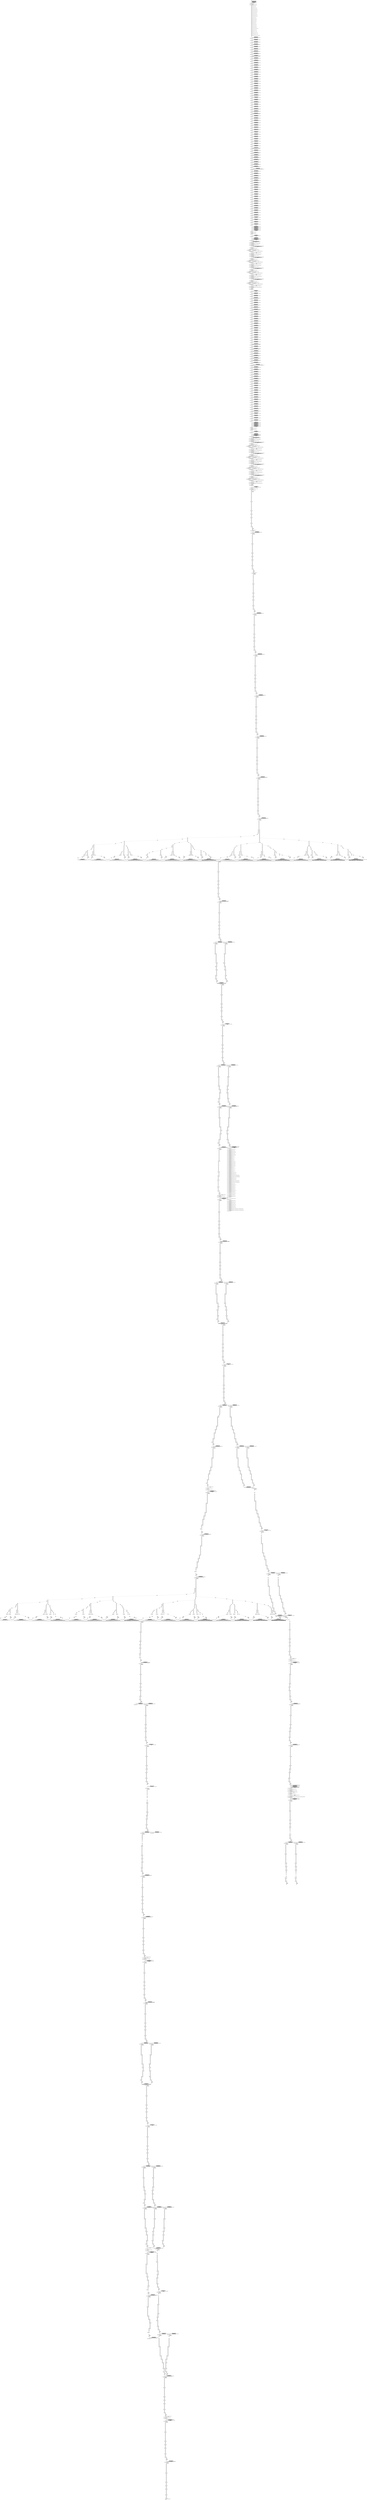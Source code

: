 digraph ReachabilityGraph {
node [shape=box, style=filled];    0 [label="e0 @ " penwidth=1 color="black" fillcolor="white"];
1 [label="e1 @ __BOOT:bootscript209:7529" penwidth=1 color="black" fillcolor="white"];
2 [label="e2 @ __BOOT:bootscript209:7530" penwidth=1 color="black" fillcolor="white"];
3
4
5
6
7
8
9
10
11
12
13
14
15
16
17
18
19
20
21
22
23
24
25
26 [label="e26 @ IOActor:init208:7495" penwidth=1 color="black" fillcolor="white"];
27 [label="e27 @ IOActor:init202:256" penwidth=1 color="black" fillcolor="white"];
28 [label="e28 @ IOActor:init202:257" penwidth=1 color="black" fillcolor="white"];
29 [label="e29 @ IOActor:init202:258" penwidth=1 color="black" fillcolor="white"];
30 [label="e30 @ IOActor:init202:259" penwidth=1 color="black" fillcolor="white"];
31 [label="e31 @ IOActor:init202:260" penwidth=1 color="black" fillcolor="white"];
32 [label="e32 @ IOActor:init202:261" penwidth=1 color="black" fillcolor="white"];
33 [label="e33 @ IOActor:init202:262" penwidth=1 color="black" fillcolor="white"];
34 [label="e34 @ IOActor:init202:254" penwidth=1 color="black" fillcolor="white"];
35 [label="e35 @ IOActor:init201:33" penwidth=1 color="black" fillcolor="white"];
36 [label="e36 @ IOActor:init201:34" penwidth=1 color="black" fillcolor="white"];
37 [label="e37 @ IOActor:init201:35" penwidth=1 color="black" fillcolor="white"];
38 [label="e38 @ IOActor:init201:36" penwidth=1 color="black" fillcolor="white"];
39 [label="e39 @ IOActor:init201:37" penwidth=1 color="black" fillcolor="white"];
40 [label="e40 @ IOActor:init201:38" penwidth=1 color="black" fillcolor="white"];
41 [label="e41 @ IOActor:init201:39" penwidth=1 color="black" fillcolor="white"];
42 [label="e42 @ IOActor:init201:40" penwidth=1 color="black" fillcolor="white"];
43 [label="e43 @ IOActor:init201:41" penwidth=1 color="black" fillcolor="white"];
44 [label="e44 @ IOActor:init201:42" penwidth=1 color="black" fillcolor="white"];
45 [label="e45 @ IOActor:init201:43" penwidth=1 color="black" fillcolor="white"];
46 [label="e46 @ IOActor:init201:44" penwidth=1 color="black" fillcolor="white"];
47 [label="e47 @ IOActor:init201:45" penwidth=1 color="black" fillcolor="white"];
48 [label="e48 @ IOActor:init201:31" penwidth=1 color="black" fillcolor="white"];
49 [label="e49 @ IOActor:init208:7496" penwidth=1 color="black" fillcolor="white"];
50 [label="e50 @ IOActor:init208:7497" penwidth=1 color="black" fillcolor="white"];
51 [label="e51 @ IOActor:init208:7498" penwidth=1 color="black" fillcolor="white"];
52 [label="e52 @ Pole:init202:256" penwidth=1 color="black" fillcolor="white"];
53 [label="e53 @ Pole:init202:257" penwidth=1 color="black" fillcolor="white"];
54 [label="e54 @ Pole:init202:258" penwidth=1 color="black" fillcolor="white"];
55 [label="e55 @ Pole:init202:259" penwidth=1 color="black" fillcolor="white"];
56 [label="e56 @ Pole:init202:260" penwidth=1 color="black" fillcolor="white"];
57 [label="e57 @ Pole:init202:261" penwidth=1 color="black" fillcolor="white"];
58 [label="e58 @ Pole:init202:262" penwidth=1 color="black" fillcolor="white"];
59 [label="e59 @ Pole:init202:254" penwidth=1 color="black" fillcolor="white"];
60 [label="e60 @ Pole:init201:33" penwidth=1 color="black" fillcolor="white"];
61 [label="e61 @ Pole:init201:34" penwidth=1 color="black" fillcolor="white"];
62 [label="e62 @ Pole:init201:35" penwidth=1 color="black" fillcolor="white"];
63 [label="e63 @ Pole:init201:36" penwidth=1 color="black" fillcolor="white"];
64 [label="e64 @ Pole:init201:37" penwidth=1 color="black" fillcolor="white"];
65 [label="e65 @ Pole:init201:38" penwidth=1 color="black" fillcolor="white"];
66 [label="e66 @ Pole:init201:39" penwidth=1 color="black" fillcolor="white"];
67 [label="e67 @ Pole:init201:40" penwidth=1 color="black" fillcolor="white"];
68 [label="e68 @ Pole:init201:41" penwidth=1 color="black" fillcolor="white"];
69 [label="e69 @ Pole:init201:42" penwidth=1 color="black" fillcolor="white"];
70 [label="e70 @ Pole:init201:43" penwidth=1 color="black" fillcolor="white"];
71 [label="e71 @ Pole:init201:44" penwidth=1 color="black" fillcolor="white"];
72 [label="e72 @ Pole:init201:45" penwidth=1 color="black" fillcolor="white"];
73 [label="e73 @ Pole:init201:31" penwidth=1 color="black" fillcolor="white"];
74 [label="e74 @ Pole:init204:5893" penwidth=1 color="black" fillcolor="white"];
75 [label="e75 @ Pole:init204:5895" penwidth=1 color="black" fillcolor="white"];
76 [label="e76 @ Pole:init204:5896" penwidth=1 color="black" fillcolor="white"];
77 [label="e77 @ Pole:init204:5897" penwidth=1 color="black" fillcolor="white"];
78 [label="e78 @ Pole:init204:5898" penwidth=1 color="black" fillcolor="white"];
79 [label="e79 @ Pole:init204:5881" penwidth=1 color="black" fillcolor="white"];
80 [label="e80 @ Pole:init204:5882" penwidth=1 color="black" fillcolor="white"];
81 [label="e81 @ Pole:init204:5883" penwidth=1 color="black" fillcolor="white"];
82 [label="e82 @ Pole:init204:5884" penwidth=1 color="black" fillcolor="white"];
83 [label="e83 @ Pole:init204:5885" penwidth=1 color="black" fillcolor="white"];
84 [label="e84 @ Pole:init204:5886" penwidth=1 color="black" fillcolor="white"];
85 [label="e85 @ Pole:init204:5887" penwidth=1 color="black" fillcolor="white"];
86 [label="e86 @ Pole:init204:5888" penwidth=1 color="black" fillcolor="white"];
87 [label="e87 @ Pole:init204:5889" penwidth=1 color="black" fillcolor="white"];
88 [label="e88 @ Pole:init204:5890" penwidth=1 color="black" fillcolor="white"];
89 [label="e89 @ Pole:init204:5892" penwidth=1 color="black" fillcolor="white"];
90 [label="e90 @ Pole:init204:5894" penwidth=1 color="black" fillcolor="white"];
91 [label="e91 @ Pole:init204:5880" penwidth=1 color="black" fillcolor="white"];
92 [label="e92 @ Pole:init206:6277" penwidth=1 color="black" fillcolor="white"];
93 [label="e93 @ Pole:init206:6278" penwidth=1 color="black" fillcolor="white"];
94 [label="e94 @ Pole:init206:6279" penwidth=1 color="black" fillcolor="white"];
95 [label="e95 @ Pole:init206:6280" penwidth=1 color="black" fillcolor="white"];
96 [label="e96 @ Pole:init206:6281" penwidth=1 color="black" fillcolor="white"];
97 [label="e97 @ Pole:init206:6282" penwidth=1 color="black" fillcolor="white"];
98 [label="e98 @ Pole:init206:6283" penwidth=1 color="black" fillcolor="white"];
99 [label="e99 @ Pole:init206:6284" penwidth=1 color="black" fillcolor="white"];
100 [label="e100 @ Pole:init206:6285" penwidth=1 color="black" fillcolor="white"];
101 [label="e101 @ Pole:init206:6286" penwidth=1 color="black" fillcolor="white"];
102 [label="e102 @ Pole:init206:6287" penwidth=1 color="black" fillcolor="white"];
103 [label="e103 @ Pole:init206:6288" penwidth=1 color="black" fillcolor="white"];
104 [label="e104 @ Pole:init206:6289" penwidth=1 color="black" fillcolor="white"];
105 [label="e105 @ Pole:init206:6290" penwidth=1 color="black" fillcolor="white"];
106 [label="e106 @ Pole:init206:6276" penwidth=1 color="black" fillcolor="white"];
107 [label="e107 @ Pole:init206:6274" penwidth=1 color="black" fillcolor="white"];
108 [label="e108 @ Pole:goTo:6467" penwidth=1 color="black" fillcolor="white"];
109 [label="e109 @ Pole:goTo:6468" penwidth=1 color="black" fillcolor="white"];
110 [label="e110 @ Pole:goTo:6466" penwidth=1 color="black" fillcolor="white"];
111 [label="e111 @ Pole:script220:7873" penwidth=1 color="black" fillcolor="white"];
112 [label="e112 @ Pole:changeCostumeTo:6524" penwidth=1 color="black" fillcolor="white"];
113 [label="e113 @ Pole:changeActiveGraphicTo:5954" penwidth=1 color="black" fillcolor="white"];
114 [label="e114 @ Pole:changeActiveGraphicTo:5955" penwidth=1 color="black" fillcolor="white"];
115 [label="e115 @ Pole:changeActiveGraphicTo:5956" penwidth=1 color="black" fillcolor="white"];
116 [label="e116 @ Pole:getImageWidth:8008" penwidth=1 color="black" fillcolor="white"];
117 [label="e117 @ Pole:getImageWidth:8011" penwidth=1 color="black" fillcolor="white"];
118 [label="e118 @ Pole:getImageWidth:8009" penwidth=1 color="black" fillcolor="white"];
119 [label="e119 @ Pole:getImageWidth:8012" penwidth=1 color="black" fillcolor="white"];
122 [label="e122 @ Pole:getImageWidth:8010" penwidth=1 color="black" fillcolor="white"];
123 [label="e123 @ Pole:changeActiveGraphicTo:5943" penwidth=1 color="black" fillcolor="white"];
124 [label="e124 @ Pole:changeActiveGraphicTo:5944" penwidth=1 color="black" fillcolor="white"];
125 [label="e125 @ Pole:changeActiveGraphicTo:5945" penwidth=1 color="black" fillcolor="white"];
126 [label="e126 @ Pole:getImageHeight:7986" penwidth=1 color="black" fillcolor="white"];
127 [label="e127 @ Pole:getImageHeight:7982" penwidth=1 color="black" fillcolor="white"];
128 [label="e128 @ Pole:getImageHeight:7983" penwidth=1 color="black" fillcolor="white"];
129 [label="e129 @ Pole:getImageHeight:7987" penwidth=1 color="black" fillcolor="white"];
132 [label="e132 @ Pole:getImageHeight:7985" penwidth=1 color="black" fillcolor="white"];
133 [label="e133 @ Pole:changeActiveGraphicTo:5946" penwidth=1 color="black" fillcolor="white"];
134 [label="e134 @ Pole:changeActiveGraphicTo:5947" penwidth=1 color="black" fillcolor="white"];
135 [label="e135 @ Pole:changeActiveGraphicTo:5948" penwidth=1 color="black" fillcolor="white"];
136 [label="e136 @ Pole:getImageWidth:8008" penwidth=1 color="black" fillcolor="white"];
137 [label="e137 @ Pole:getImageWidth:8011" penwidth=1 color="black" fillcolor="white"];
138 [label="e138 @ Pole:getImageWidth:8009" penwidth=1 color="black" fillcolor="white"];
139 [label="e139 @ Pole:getImageWidth:8012" penwidth=1 color="black" fillcolor="white"];
142 [label="e142 @ Pole:getImageWidth:8010" penwidth=1 color="black" fillcolor="white"];
143 [label="e143 @ Pole:changeActiveGraphicTo:5949" penwidth=1 color="black" fillcolor="white"];
144 [label="e144 @ Pole:changeActiveGraphicTo:5950" penwidth=1 color="black" fillcolor="white"];
145 [label="e145 @ Pole:changeActiveGraphicTo:5951" penwidth=1 color="black" fillcolor="white"];
146 [label="e146 @ Pole:getImageHeight:7986" penwidth=1 color="black" fillcolor="white"];
147 [label="e147 @ Pole:getImageHeight:7982" penwidth=1 color="black" fillcolor="white"];
148 [label="e148 @ Pole:getImageHeight:7983" penwidth=1 color="black" fillcolor="white"];
149 [label="e149 @ Pole:getImageHeight:7987" penwidth=1 color="black" fillcolor="white"];
152 [label="e152 @ Pole:getImageHeight:7985" penwidth=1 color="black" fillcolor="white"];
153 [label="e153 @ Pole:changeActiveGraphicTo:5952" penwidth=1 color="black" fillcolor="white"];
154 [label="e154 @ Pole:changeActiveGraphicTo:5953" penwidth=1 color="black" fillcolor="white"];
155 [label="e155 @ Pole:changeCostumeTo:6525" penwidth=1 color="black" fillcolor="white"];
156 [label="e156 @ Pole:script220:7871" penwidth=1 color="black" fillcolor="white"];
157 [label="e157 @ Marble:init202:256" penwidth=1 color="black" fillcolor="white"];
158 [label="e158 @ Marble:init202:257" penwidth=1 color="black" fillcolor="white"];
159 [label="e159 @ Marble:init202:258" penwidth=1 color="black" fillcolor="white"];
160 [label="e160 @ Marble:init202:259" penwidth=1 color="black" fillcolor="white"];
161 [label="e161 @ Marble:init202:260" penwidth=1 color="black" fillcolor="white"];
162 [label="e162 @ Marble:init202:261" penwidth=1 color="black" fillcolor="white"];
163 [label="e163 @ Marble:init202:262" penwidth=1 color="black" fillcolor="white"];
164 [label="e164 @ Marble:init202:254" penwidth=1 color="black" fillcolor="white"];
165 [label="e165 @ Marble:init201:33" penwidth=1 color="black" fillcolor="white"];
166 [label="e166 @ Marble:init201:34" penwidth=1 color="black" fillcolor="white"];
167 [label="e167 @ Marble:init201:35" penwidth=1 color="black" fillcolor="white"];
168 [label="e168 @ Marble:init201:36" penwidth=1 color="black" fillcolor="white"];
169 [label="e169 @ Marble:init201:37" penwidth=1 color="black" fillcolor="white"];
170 [label="e170 @ Marble:init201:38" penwidth=1 color="black" fillcolor="white"];
171 [label="e171 @ Marble:init201:39" penwidth=1 color="black" fillcolor="white"];
172 [label="e172 @ Marble:init201:40" penwidth=1 color="black" fillcolor="white"];
173 [label="e173 @ Marble:init201:41" penwidth=1 color="black" fillcolor="white"];
174 [label="e174 @ Marble:init201:42" penwidth=1 color="black" fillcolor="white"];
175 [label="e175 @ Marble:init201:43" penwidth=1 color="black" fillcolor="white"];
176 [label="e176 @ Marble:init201:44" penwidth=1 color="black" fillcolor="white"];
177 [label="e177 @ Marble:init201:45" penwidth=1 color="black" fillcolor="white"];
178 [label="e178 @ Marble:init201:31" penwidth=1 color="black" fillcolor="white"];
179 [label="e179 @ Marble:init204:5893" penwidth=1 color="black" fillcolor="white"];
180 [label="e180 @ Marble:init204:5895" penwidth=1 color="black" fillcolor="white"];
181 [label="e181 @ Marble:init204:5896" penwidth=1 color="black" fillcolor="white"];
182 [label="e182 @ Marble:init204:5897" penwidth=1 color="black" fillcolor="white"];
183 [label="e183 @ Marble:init204:5898" penwidth=1 color="black" fillcolor="white"];
184 [label="e184 @ Marble:init204:5881" penwidth=1 color="black" fillcolor="white"];
185 [label="e185 @ Marble:init204:5882" penwidth=1 color="black" fillcolor="white"];
186 [label="e186 @ Marble:init204:5883" penwidth=1 color="black" fillcolor="white"];
187 [label="e187 @ Marble:init204:5884" penwidth=1 color="black" fillcolor="white"];
188 [label="e188 @ Marble:init204:5885" penwidth=1 color="black" fillcolor="white"];
189 [label="e189 @ Marble:init204:5886" penwidth=1 color="black" fillcolor="white"];
190 [label="e190 @ Marble:init204:5887" penwidth=1 color="black" fillcolor="white"];
191 [label="e191 @ Marble:init204:5888" penwidth=1 color="black" fillcolor="white"];
192 [label="e192 @ Marble:init204:5889" penwidth=1 color="black" fillcolor="white"];
193 [label="e193 @ Marble:init204:5890" penwidth=1 color="black" fillcolor="white"];
194 [label="e194 @ Marble:init204:5892" penwidth=1 color="black" fillcolor="white"];
195 [label="e195 @ Marble:init204:5894" penwidth=1 color="black" fillcolor="white"];
196 [label="e196 @ Marble:init204:5880" penwidth=1 color="black" fillcolor="white"];
197 [label="e197 @ Marble:init206:6277" penwidth=1 color="black" fillcolor="white"];
198 [label="e198 @ Marble:init206:6278" penwidth=1 color="black" fillcolor="white"];
199 [label="e199 @ Marble:init206:6279" penwidth=1 color="black" fillcolor="white"];
200 [label="e200 @ Marble:init206:6280" penwidth=1 color="black" fillcolor="white"];
201 [label="e201 @ Marble:init206:6281" penwidth=1 color="black" fillcolor="white"];
202 [label="e202 @ Marble:init206:6282" penwidth=1 color="black" fillcolor="white"];
203 [label="e203 @ Marble:init206:6283" penwidth=1 color="black" fillcolor="white"];
204 [label="e204 @ Marble:init206:6284" penwidth=1 color="black" fillcolor="white"];
205 [label="e205 @ Marble:init206:6285" penwidth=1 color="black" fillcolor="white"];
206 [label="e206 @ Marble:init206:6286" penwidth=1 color="black" fillcolor="white"];
207 [label="e207 @ Marble:init206:6287" penwidth=1 color="black" fillcolor="white"];
208 [label="e208 @ Marble:init206:6288" penwidth=1 color="black" fillcolor="white"];
209 [label="e209 @ Marble:init206:6289" penwidth=1 color="black" fillcolor="white"];
210 [label="e210 @ Marble:init206:6290" penwidth=1 color="black" fillcolor="white"];
211 [label="e211 @ Marble:init206:6276" penwidth=1 color="black" fillcolor="white"];
212 [label="e212 @ Marble:init206:6274" penwidth=1 color="black" fillcolor="white"];
213 [label="e213 @ Marble:goTo:6467" penwidth=1 color="black" fillcolor="white"];
214 [label="e214 @ Marble:goTo:6468" penwidth=1 color="black" fillcolor="white"];
215 [label="e215 @ Marble:goTo:6466" penwidth=1 color="black" fillcolor="white"];
216 [label="e216 @ Marble:script211:7546" penwidth=1 color="black" fillcolor="white"];
217 [label="e217 @ Marble:changeCostumeTo:6524" penwidth=1 color="black" fillcolor="white"];
218 [label="e218 @ Marble:changeActiveGraphicTo:5954" penwidth=1 color="black" fillcolor="white"];
219 [label="e219 @ Marble:changeActiveGraphicTo:5955" penwidth=1 color="black" fillcolor="white"];
220 [label="e220 @ Marble:changeActiveGraphicTo:5956" penwidth=1 color="black" fillcolor="white"];
221 [label="e221 @ Marble:getImageWidth:7857" penwidth=1 color="black" fillcolor="white"];
222 [label="e222 @ Marble:getImageWidth:7858" penwidth=1 color="black" fillcolor="white"];
223 [label="e223 @ Marble:getImageWidth:7859" penwidth=1 color="black" fillcolor="white"];
224 [label="e224 @ Marble:getImageWidth:7862" penwidth=1 color="black" fillcolor="white"];
227 [label="e227 @ Marble:getImageWidth:7861" penwidth=1 color="black" fillcolor="white"];
228 [label="e228 @ Marble:changeActiveGraphicTo:5943" penwidth=1 color="black" fillcolor="white"];
229 [label="e229 @ Marble:changeActiveGraphicTo:5944" penwidth=1 color="black" fillcolor="white"];
230 [label="e230 @ Marble:changeActiveGraphicTo:5945" penwidth=1 color="black" fillcolor="white"];
231 [label="e231 @ Marble:getImageHeight:7833" penwidth=1 color="black" fillcolor="white"];
232 [label="e232 @ Marble:getImageHeight:7834" penwidth=1 color="black" fillcolor="white"];
233 [label="e233 @ Marble:getImageHeight:7835" penwidth=1 color="black" fillcolor="white"];
234 [label="e234 @ Marble:getImageHeight:7838" penwidth=1 color="black" fillcolor="white"];
237 [label="e237 @ Marble:getImageHeight:7837" penwidth=1 color="black" fillcolor="white"];
238 [label="e238 @ Marble:changeActiveGraphicTo:5946" penwidth=1 color="black" fillcolor="white"];
239 [label="e239 @ Marble:changeActiveGraphicTo:5947" penwidth=1 color="black" fillcolor="white"];
240 [label="e240 @ Marble:changeActiveGraphicTo:5948" penwidth=1 color="black" fillcolor="white"];
241 [label="e241 @ Marble:getImageWidth:7857" penwidth=1 color="black" fillcolor="white"];
242 [label="e242 @ Marble:getImageWidth:7858" penwidth=1 color="black" fillcolor="white"];
243 [label="e243 @ Marble:getImageWidth:7859" penwidth=1 color="black" fillcolor="white"];
244 [label="e244 @ Marble:getImageWidth:7862" penwidth=1 color="black" fillcolor="white"];
247 [label="e247 @ Marble:getImageWidth:7861" penwidth=1 color="black" fillcolor="white"];
248 [label="e248 @ Marble:changeActiveGraphicTo:5949" penwidth=1 color="black" fillcolor="white"];
249 [label="e249 @ Marble:changeActiveGraphicTo:5950" penwidth=1 color="black" fillcolor="white"];
250 [label="e250 @ Marble:changeActiveGraphicTo:5951" penwidth=1 color="black" fillcolor="white"];
251 [label="e251 @ Marble:getImageHeight:7833" penwidth=1 color="black" fillcolor="white"];
252 [label="e252 @ Marble:getImageHeight:7834" penwidth=1 color="black" fillcolor="white"];
253 [label="e253 @ Marble:getImageHeight:7835" penwidth=1 color="black" fillcolor="white"];
254 [label="e254 @ Marble:getImageHeight:7838" penwidth=1 color="black" fillcolor="white"];
257 [label="e257 @ Marble:getImageHeight:7837" penwidth=1 color="black" fillcolor="white"];
258 [label="e258 @ Marble:changeActiveGraphicTo:5952" penwidth=1 color="black" fillcolor="white"];
259 [label="e259 @ Marble:changeActiveGraphicTo:5953" penwidth=1 color="black" fillcolor="white"];
260 [label="e260 @ Marble:changeCostumeTo:6525" penwidth=1 color="black" fillcolor="white"];
261 [label="e261 @ Marble:script211:7544" penwidth=1 color="black" fillcolor="white"];
262 [label="e262 @ __BOOT:bootscript209:7531" penwidth=1 color="black" fillcolor="white"];
263
264
265
266
267
268
269
270
271
272
273
276
277
278
279
280
281
282
283
284
287
288
289
290
293
294
295
296
299
300
301
302
303
304
307
308
309
310
312
313
314 [label="e314 @ __BOOT:bootscript209:7527" penwidth=1 color="black" fillcolor="white"];
315 [label="e315 @ Marble:script212:7718" penwidth=1 color="black" fillcolor="white"];
316
317
318
319
320
321
322
323
324
325
328
329
330
331
332
333
334
335
336
339
340
341
342
345
346
347
348
351
352
353
354
355
356
359
360
361
362
364
365
366 [label="e366 @ Marble:script212:7674" penwidth=1 color="black" fillcolor="white"];
367
368
369
370
371
372
373
374
375
376
379
380
381
382
383
384
385
386
387
390
391
392
393
396
397
398
399
402
403
404
405
406
407
410
411
412
413
415
416
417 [label="e417 @ Marble:script212:7678" penwidth=1 color="black" fillcolor="white"];
418
419
420
421
422
423
424
425
426
427
430
431
432
433
434
435
436
437
438
441
442
443
444
447
448
449
450
453
454
455
456
457
458
461
462
463
464
466
467
468 [label="e468 @ Marble:script212:7684" penwidth=1 color="black" fillcolor="white"];
469
470
471
472
473
474
475
476
477
478
481
482
483
484
485
486
487
488
489
492
493
494
495
498
499
500
501
504
505
506
507
508
509
512
513
514
515
517
518
519 [label="e519 @ Marble:script212:7688" penwidth=1 color="black" fillcolor="white"];
520
521
522
523
524
525
526
527
528
529
532
533
534
535
536
537
538
539
540
543
544
545
546
549
550
551
552
555
556
557
558
559
560
563
564
565
566
568
569
570 [label="e570 @ Marble:script212:7693" penwidth=1 color="black" fillcolor="white"];
571
572
573
574
575
576
577
578
579
580
583
584
585
586
587
588
589
590
591
594
595
596
597
600
601
602
603
606
607
608
609
610
611
614
615
616
617
619
620
621 [label="e621 @ Marble:script212:7697" penwidth=1 color="black" fillcolor="white"];
622
623
624
625
626
627
628
629
630
631
634
635
636
637
638
639
640
641
642
645
646
647
648
651
652
653
654
657
658
659
660
661
662
665
666
667
668
670
671
672 [label="e672 @ Marble:script212:7700" penwidth=1 color="black" fillcolor="white"];
673
674
675
676
677
678
679
680
681
682
683
684
685
686
687
688
689
690
691
692
693
694
695
696
697
698
699
700
701
702
703
704
705
706
707
708
709
710
711
712
713
714
715
716
717
718
719
720
721
722
723
724
725
726
727
728
729
730
731
732
733
734
735
736
737
738
739
740
741
742
743
744
745
746
747
748
749
750
751
752
753
754
755
756
757
758
759
760
761
762
763
764
765
766
767
768
769
770
771
772
773
774
775
776
777
778
779
780
781
782
783
784
785
786
787
788
789
790
791
792
793
794
795
796
797
798
799
800
801
802
803
804
805
806
807
808
809
810
811
812
813
814
815
816
817
818
819
820
821
822
823
824
825
826
827
828
829
830
831
832
833
834
835
836
837
838
839
840
841
842
843
844
845
846
847
848
849
850
851
852
853
854
855
856
857
858
859
860
861
862
863
864
865
866
867
868
869
870
871
872
873
874
875
876
877
878
879
880
881
882
883
884
885
886
887
888
889
890
891
892
893
894
895
896
897
898
899
900
901
902
903
904
905
906
907
908
909
910
911
912
913
914
915
916
917
918
919
920
921
922
923
924
925
926
927
928
929
930
931
932
933
934
935
936
937
938
939
940
941
942
943
944
945
946
947
948
949
950
951
952
953
954
955
956
957
958
959
960
961
962
963
964
965
966
967
968
969
970
971
972
1005
1006
1007
1008
1009
1010
1011
1012
1013
1014
1015
1016
1017
1018
1019
1020
1021
1022
1023
1024
1025
1026
1027
1028
1029
1030
1031
1032
1033
1034
1035
1036
1037
1039
1042
1045
1048
1051
1054
1057
1060
1063
1066
1069
1072
1075
1078
1081
1084
1087
1090
1093
1096
1099
1102
1105
1108
1111
1114
1117
1120
1123
1126
1129
1131 [label="e1131 @ Marble:script212:7707" penwidth=1 color="black" fillcolor="white"];
1132
1133
1134
1135
1136
1137
1138
1139
1140
1141
1144
1145
1146
1147
1148
1149
1150
1151
1152
1155
1156
1157
1158
1161
1162
1163
1164
1167
1168
1169
1170
1171
1172
1175
1176
1177
1178
1180
1181
1182 [label="e1182 @ Marble:script212:7710" penwidth=1 color="black" fillcolor="white"];
1183
1184
1185
1186
1187
1188
1189
1190
1191
1192
1195
1196
1197
1198
1199
1200
1201
1202
1203
1206
1207
1208
1209
1212
1213
1214
1215
1218
1219
1220
1221
1222
1223
1226
1227
1228
1229
1231
1232
1233 [label="e1233 @ Marble:script212:7712" penwidth=1 color="black" fillcolor="white"];
1234 [label="e1234 @ Marble:script212:7722" penwidth=1 color="black" fillcolor="white"];
1235
1236
1237
1238
1239
1240
1241
1242
1243
1244
1247
1248
1249
1250
1251
1252
1253
1254
1255
1258
1259
1260
1261
1264
1265
1266
1267
1270
1271
1272
1273
1274
1275
1278
1279
1280
1281
1283
1284
2882
2883
2884
2885
2886
2887
2888
2889
2890
2891
2894
2895
2896
2897
2898
2899
2900
2901
2902
2905
2906
2907
2908
2911
2912
2913
2914
2917
2918
2919
2920
2921
2922
2925
2926
2927
2928
2930
2931
2933 [label="e2933 @ Marble:script212:7696" penwidth=1 color="black" fillcolor="white"];
2934
2935
2936
2937
2938
2939
2940
2941
2942
2943
2946
2947
2948
2949
2950
2951
2952
2953
2954
2957
2958
2959
2960
2963
2964
2965
2966
2969
2970
2971
2972
2973
2974
2977
2978
2979
2980
2982
2983
2984 [label="e2984 @ Marble:script212:7727" penwidth=1 color="black" fillcolor="white"];
2985
2986
2987
2988
2989
2990
2991
2992
2993
2994
2997
2998
2999
3000
3001
3002
3003
3004
3005
3008
3009
3010
3011
3014
3015
3016
3017
3020
3021
3022
3023
3024
3025
3028
3029
3030
3031
3033
3034
3035 [label="e3035 @ Marble:script212:7694" penwidth=1 color="black" fillcolor="white"];
3036 [label="e3036 @ Marble:script212:7698" penwidth=1 color="black" fillcolor="white"];
3037
3038
3039
3040
3041
3042
3043
3044
3045
3046
3049
3050
3051
3052
3053
3054
3055
3056
3057
3060
3061
3062
3063
3066
3067
3068
3069
3072
3073
3074
3075
3076
3077
3080
3081
3082
3083
3085
3086
3087 [label="e3087 @ Marble:script212:7675" penwidth=1 color="black" fillcolor="white"];
3088
3089
3090
3091
3092
3093
3094
3095
3096
3097
3100
3101
3102
3103
3104
3105
3106
3107
3108
3111
3112
3113
3114
3117
3118
3119
3120
3123
3124
3125
3126
3127
3128
3131
3132
3133
3134
3136
3137
3138 [label="e3138 @ Marble:script212:7679" penwidth=1 color="black" fillcolor="white"];
3139
3140
3141
3142
3143
3144
3145
3146
3147
3148
3151
3152
3153
3154
3155
3156
3157
3158
3159
3162
3163
3164
3165
3168
3169
3170
3171
3174
3175
3176
3177
3178
3179
3182
3183
3184
3185
3187
3188
3189 [label="e3189 @ Marble:mouseDown:5760" penwidth=1 color="black" fillcolor="white"];
3190 [label="e3190 @ Marble:mouseDown:5761" penwidth=1 color="black" fillcolor="white"];
3191 [label="e3191 @ Marble:script212:7685" penwidth=1 color="black" fillcolor="white"];
3192
3193
3194
3195
3196
3197
3198
3199
3200
3201
3204
3205
3206
3207
3208
3209
3210
3211
3212
3215
3216
3217
3218
3221
3222
3223
3224
3227
3228
3229
3230
3231
3232
3235
3236
3237
3238
3240
3241
3242 [label="e3242 @ Marble:script212:7689" penwidth=1 color="black" fillcolor="white"];
3243
3244
3245
3246
3247
3248
3249
3250
3251
3252
3255
3256
3257
3258
3259
3260
3261
3262
3263
3266
3267
3268
3269
3272
3273
3274
3275
3278
3279
3280
3281
3282
3283
3286
3287
3288
3289
3291
3292
3293 [label="e3293 @ Marble:script212:7690" penwidth=1 color="black" fillcolor="white"];
3294 [label="e3294 @ Marble:script212:7721" penwidth=1 color="black" fillcolor="white"];
3295
3296
3297
3298
3299
3300
3301
3302
3303
3304
3307
3308
3309
3310
3311
3312
3313
3314
3315
3316
3317
3318
3321
3322
3323
3324
3325
3326
3327
3328
3329
3330
3331
3332
3333
3334
3335
3336
3340
3342
3343
3344
3345
3346
3347
3348
3352
3354
3355
3356
3357
3358
3359
3360
3364
3366
3367
3368
3369
3370
3371
3372
3373
3374
3375
3376
3380
3382
3383
3384
3385
3386
3387
3388
3391
3392
3393
3444
3446 [label="e3446 @ Marble:script212:7686" penwidth=1 color="black" fillcolor="white"];
3447
3448
3449
3450
3451
3452
3453
3454
3455
3456
3459
3460
3461
3462
3463
3464
3465
3466
3467
3470
3471
3472
3473
3476
3477
3478
3479
3482
3483
3484
3485
3486
3487
3490
3491
3492
3493
3495
3496
3497 [label="e3497 @ Marble:script212:7726" penwidth=1 color="black" fillcolor="white"];
3498
3499
3500
3501
3502
3503
3504
3505
3506
3507
3510
3511
3512
3513
3514
3515
3516
3517
3518
3521
3522
3523
3524
3527
3528
3529
3530
3533
3534
3535
3536
3537
3538
3541
3542
3543
3544
3546
3547
3548 [label="e3548 @ Marble:script212:7683" penwidth=1 color="black" fillcolor="white"];
3549 [label="e3549 @ Marble:script212:7719" penwidth=1 color="black" fillcolor="white"];
3550
3551
3552
3553
3554
3555
3556
3557
3558
3559
3562
3563
3564
3565
3566
3567
3568
3569
3570
3572
3573
3574
3575
3576
3577
3578
3579
3580
3581
3584
3585
3586
3587
3588
3589
3590
3591
3592
3595
3597
3598
3599
3600
3601
3602
3603
3607
3609
3610
3611
3612
3613
3614
3615
3619
3621
3622
3623
3624
3625
3626
3627
3628
3629
3630
3631
3635
3637
3638
3639
3640
3641
3642
3643
3646
3647
3648
3649 [label="e3649 @ Marble:script212:7711" penwidth=1 color="black" fillcolor="white"];
3650
3651
3652
3653
3654
3655
3656
3657
3658
3659
3662
3663
3664
3665
3666
3667
3668
3669
3670
3673
3674
3675
3676
3679
3680
3681
3682
3685
3686
3687
3688
3689
3690
3693
3694
3695
3696
3698
3699
3700 [label="e3700 @ Marble:script212:7676" penwidth=1 color="black" fillcolor="white"];
3701 [label="e3701 @ Marble:script212:7720" penwidth=1 color="black" fillcolor="white"];
3702
3703
3704
3705
3706
3707
3708
3709
3710
3711
3714
3715
3716
3717
3718
3719
3720
3721
3722
3725
3726
3727
3728
3729
3730
3731
3732
3733
3734
3735
3736
3737
3738
3741
3742
3743
3744
3745
3746
3747
3748
3749
3752
3753
3754
3755
3759
3761
3762
3763
3764
3765
3766
3767
3771
3773
3774
3775
3776
3777
3778
3779
3780
3781
3782
3783
3787
3789
3790
3791
3792
3793
3794
3795
3798
3799
3800
3801 [label="e3801 @ Marble:mouseY:5780" penwidth=1 color="black" fillcolor="white"];
3802 [label="e3802 @ Marble:mouseY:5781" penwidth=1 color="black" fillcolor="white"];
3803 [label="e3803 @ Marble:script212:7714" penwidth=1 color="black" fillcolor="white"];
3804
3805
3806
3807
3808
3809
3810
3811
3812
3813
3816
3817
3818
3819
3820
3821
3822
3823
3824
3827
3828
3829
3830
3833
3834
3835
3836
3839
3840
3841
3842
3843
3844
3847
3848
3849
3850
3852
3853
3904
3906 [label="e3906 @ Marble:script212:7717" penwidth=1 color="black" fillcolor="white"];
3907
3908
3909
3910
3911
3912
3913
3914
3915
3916
3919
3920
3921
3922
3923
3924
3925
3926
3927
3930
3931
3932
3933
3936
3937
3938
3939
3942
3943
3944
3945
3946
3947
3950
3951
3952
3953
3955
3956
3957 [label="e3957 @ Marble:script212:7715" penwidth=1 color="black" fillcolor="white"];
3958
3959
3960
3961
3962
3963
3964
3965
3966
3967
3970
3971
3972
3973
3974
3975
3976
3977
3978
3981
3982
3983
3984
3987
3988
3989
3990
3993
3994
3995
3996
3997
3998
4001
4002
4003
4004
4006
4007
4008 [label="e4008 @ Marble:script212:7725" penwidth=1 color="black" fillcolor="white"];
4009
4010
4011
4012
4013
4014
4015
4016
4017
4018
4021
4022
4023
4024
4025
4026
4027
4028
4029
4032
4033
4034
4035
4038
4039
4040
4041
4044
4045
4046
4047
4048
4049
4052
4053
4054
4055
4057
4058
4059 [label="e4059 @ Marble:script212:7700" penwidth=1 color="black" fillcolor="white"];
4060
4061 [label="e4061 @ Marble:script212:7687" penwidth=1 color="black" fillcolor="white"];
4062 [label="e4062 @ Marble:script212:7723" penwidth=1 color="black" fillcolor="white"];
4063
4064
4065
4066
4067
4068
4069
4070
4071
4072
4075
4076
4077
4078
4079
4080
4081
4082
4083
4086
4087
4088
4089
4092
4093
4094
4095
4096
4097
4098
4099
4100
4101
4102
4103
4106
4107
4108
4109
4110
4111
4112
4113
4114
4117
4118
4119
4120
4123
4124
4125
4126
4127
4128
4132
4134
4135
4136
4137
4138
4139
4140
4141
4142
4143
4144
4148
4150
4151
4152
4153
4154
4155
4156
4159
4160
4161
4162 [label="e4162 @ Marble:script212:7700" penwidth=1 color="black" fillcolor="white"];
4163
4164 [label="e4164 @ Marble:script212:7691" penwidth=1 color="black" fillcolor="white"];
4165
4166
4167
4168
4169
4170
4171
4172
4173
4174
4177
4178
4179
4180
4181
4182
4183
4184
4185
4188
4189
4190
4191
4194
4195
4196
4197
4200
4201
4202
4203
4204
4205
4208
4209
4210
4211
4213
4214
4215 [label="e4215 @ Marble:mouseX:5770" penwidth=1 color="black" fillcolor="white"];
4216 [label="e4216 @ Marble:mouseX:5771" penwidth=1 color="black" fillcolor="white"];
4217 [label="e4217 @ Marble:script212:7695" penwidth=1 color="black" fillcolor="white"];
4218
4219
4220
4221
4222
4223
4224
4225
4226
4227
4230
4231
4232
4233
4234
4235
4236
4237
4238
4241
4242
4243
4244
4247
4248
4249
4250
4253
4254
4255
4256
4257
4258
4261
4262
4263
4264
4266
4267
4268 [label="e4268 @ Marble:script212:7699" penwidth=1 color="black" fillcolor="white"];
4269
4270
4271
4272
4273
4274
4275
4276
4277
4278
4281
4282
4283
4284
4285
4286
4287
4288
4289
4292
4293
4294
4295
4298
4299
4300
4301
4304
4305
4306
4307
4308
4309
4312
4313
4314
4315
4317
4318
4319 [label="e4319 @ Marble:script212:7702" penwidth=1 color="black" fillcolor="white"];
4320
4321
4322
4323
4324
4325
4326
4327
4328
4329
4332
4333
4334
4335
4336
4337
4338
4339
4340
4343
4344
4345
4346
4349
4350
4351
4352
4355
4356
4357
4358
4359
4360
4363
4364
4365
4366
4368
4369
4370 [label="e4370 @ Marble:keyPressedByCode:5797" penwidth=1 color="black" fillcolor="white"];
4371 [label="e4371 @ Marble:keyPressedByCode:5798" penwidth=1 color="black" fillcolor="white"];
4372 [label="e4372 @ Marble:keyPressedByCode:5799" penwidth=1 color="black" fillcolor="white"];
4373 [label="e4373 @ Marble:keyPressed:5809" penwidth=1 color="black" fillcolor="white"];
4374 [label="e4374 @ Marble:keyPressed:5810" penwidth=1 color="black" fillcolor="white"];
4375 [label="e4375 @ Marble:keyPressedByCode:5800" penwidth=1 color="black" fillcolor="white"];
4376 [label="e4376 @ Marble:keyPressedByCode:5796" penwidth=1 color="black" fillcolor="white"];
4377 [label="e4377 @ Marble:script212:7704" penwidth=1 color="black" fillcolor="white"];
4378
4379
4380
4381
4382
4383
4384
4385
4386
4387
4390
4391
4392
4393
4394
4395
4396
4397
4398
4401
4402
4403
4404
4407
4408
4409
4410
4413
4414
4415
4416
4417
4418
4421
4422
4423
4424
4426
4427
4428 [label="e4428 @ Marble:script212:7706" penwidth=1 color="black" fillcolor="white"];
4429 [label="e4429 @ Marble:script212:7724" penwidth=1 color="black" fillcolor="white"];
4430
4431
4432
4433
4434
4435
4436
4437
4438
4439
4442
4443
4444
4445
4446
4447
4448
4449
4450
4453
4454
4455
4456
4459
4460
4461
4462
4465
4466
4467
4468
4469
4470
4473
4474
4475
4476
4478
4479
4480
4481
4482
4483
4484
4485
4486
4487
4488
4489
4492
4493
4494
4495
4496
4497
4498
4499
4500
4503
4504
4505
4506
4509
4510
4511
4512
4515
4516
4517
4518
4519
4520
4523
4524
4525
4526
4528
4529
4530
4531
4532
4533
4534
4535
4536
4537
4538
4539
4542
4543
4544
4545
4546
4547
4548
4549
4550
4553
4554
4555
4556
4559
4560
4561
4562
4565
4566
4567
4568
4569
4570
4573
4574
4575
4576
4578
4579
4580 [label="e4580 @ Marble:script212:7701" penwidth=1 color="black" fillcolor="white"];
4581
4582
4583
4584
4585
4586
4587
4588
4589
4590
4593
4594
4595
4596
4597
4598
4599
4600
4601
4604
4605
4606
4607
4610
4611
4612
4613
4616
4617
4618
4619
4620
4621
4624
4625
4626
4627
4629
4630
4631 [label="e4631 @ Marble:touchingObject:6870" penwidth=1 color="black" fillcolor="white"];
4632 [label="e4632 @ Marble:touchingObject:6877" penwidth=1 color="black" fillcolor="white"];
4633 [label="e4633 @ Marble:touchingObject:6881" penwidth=1 color="black" fillcolor="white"];
4634 [label="e4634 @ Marble:touchingObject:6813" penwidth=1 color="black" fillcolor="white"];
4635 [label="e4635 @ Marble:touchingObject:6818" penwidth=1 color="black" fillcolor="white"];
4636 [label="e4636 @ Marble:touchingObject:6823" penwidth=1 color="black" fillcolor="white"];
4637 [label="e4637 @ Marble:touchingObject:6828" penwidth=1 color="black" fillcolor="white"];
4638 [label="e4638 @ Marble:touchingObject:6835" penwidth=1 color="black" fillcolor="white"];
4639 [label="e4639 @ Marble:touchingObject:6840" penwidth=1 color="black" fillcolor="white"];
4640 [label="e4640 @ Marble:touchingObject:6845" penwidth=1 color="black" fillcolor="white"];
4641 [label="e4641 @ Marble:touchingObject:6848" penwidth=1 color="black" fillcolor="white"];
4642 [label="e4642 @ Marble:touchingObject:6851" penwidth=1 color="black" fillcolor="white"];
4643 [label="e4643 @ Marble:touchingObject:6855" penwidth=1 color="black" fillcolor="white"];
4644 [label="e4644 @ Marble:touchingObject:6860" penwidth=1 color="black" fillcolor="white"];
4645 [label="e4645 @ Marble:touchingObject:6865" penwidth=1 color="black" fillcolor="white"];
4646 [label="e4646 @ Marble:touchingObject:6871" penwidth=1 color="black" fillcolor="white"];
4647 [label="e4647 @ Marble:touchingObject:6874" penwidth=1 color="black" fillcolor="white"];
4648 [label="e4648 @ Marble:touchingObject:6878" penwidth=1 color="black" fillcolor="white"];
4649 [label="e4649 @ Marble:touchingObject:6882" penwidth=1 color="black" fillcolor="white"];
4650 [label="e4650 @ Marble:touchingObject:6814" penwidth=1 color="black" fillcolor="white"];
4651 [label="e4651 @ Marble:touchingObject:6819" penwidth=1 color="black" fillcolor="white"];
4652 [label="e4652 @ Marble:touchingObject:6824" penwidth=1 color="black" fillcolor="white"];
4653 [label="e4653 @ Marble:touchingObject:6829" penwidth=1 color="black" fillcolor="white"];
4654 [label="e4654 @ Marble:touchingObject:6836" penwidth=1 color="black" fillcolor="white"];
4655 [label="e4655 @ Marble:touchingObject:6841" penwidth=1 color="black" fillcolor="white"];
4656 [label="e4656 @ Marble:touchingObject:6846" penwidth=1 color="black" fillcolor="white"];
4657 [label="e4657 @ Marble:touchingObject:6849" penwidth=1 color="black" fillcolor="white"];
4658 [label="e4658 @ Marble:touchingObject:6852" penwidth=1 color="black" fillcolor="white"];
4659 [label="e4659 @ Marble:touchingObject:6856" penwidth=1 color="black" fillcolor="white"];
4660 [label="e4660 @ Marble:touchingObject:6861" penwidth=1 color="black" fillcolor="white"];
4661 [label="e4661 @ Marble:touchingObject:6866" penwidth=1 color="black" fillcolor="white"];
4662 [label="e4662 @ Marble:touchingObject:6872" penwidth=1 color="black" fillcolor="white"];
4663 [label="e4663 @ Marble:touchingObject:6875" penwidth=1 color="black" fillcolor="white"];
4664 [label="e4664 @ Marble:touchingObject:6879" penwidth=1 color="black" fillcolor="white"];
4665 [label="e4665 @ Marble:touchingObject:6883" penwidth=1 color="black" fillcolor="white"];
4666 [label="e4666 @ Marble:touchingObject:6815" penwidth=1 color="black" fillcolor="white"];
4667 [label="e4667 @ Marble:touchingObject:6820" penwidth=1 color="black" fillcolor="white"];
4668 [label="e4668 @ Marble:touchingObject:6825" penwidth=1 color="black" fillcolor="white"];
4669 [label="e4669 @ Marble:touchingObject:6830" penwidth=1 color="black" fillcolor="white"];
4670 [label="e4670 @ Marble:touchingObject:6837" penwidth=1 color="black" fillcolor="white"];
4671 [label="e4671 @ Marble:touchingObject:6842" penwidth=1 color="black" fillcolor="white"];
4672 [label="e4672 @ Marble:touchingObject:6847" penwidth=1 color="black" fillcolor="white"];
4673 [label="e4673 @ Marble:touchingObject:6850" penwidth=1 color="black" fillcolor="white"];
4674 [label="e4674 @ Marble:touchingObject:6853" penwidth=1 color="black" fillcolor="white"];
4675 [label="e4675 @ Marble:touchingObject:6857" penwidth=1 color="black" fillcolor="white"];
4676
4677
4678
4679
4680
4681
4682
4683
4684
4685
4686
4687
4688
4689
4690
4691
4692
4693
4694
4695
4696
4697
4698
4699
4700
4701
4702
4703
4704
4705
4706
4707
4708
4709
4710
4711
4712
4713
4714
4715
4716
4717
4718
4719
4720
4721
4722
4723
4724
4725
4726
4727
4728
4729
4730
4731
4732
4733
4734
4735
4736
4737
4738
4739
4740
4741
4742
4743
4744
4745
4746
4747
4748
4749
4750
4751
4752
4753
4754
4755
4756
4757
4758
4759
4760
4761
4762
4763
4764
4765
4766
4767
4768
4769
4770
4771
4772
4773
4774
4775
4776
4777
4778
4779
4780
4781
4782
4783
4784
4785
4786
4787
4788
4789
4790
4791
4792
4793
4794
4795
4796
4797
4798
4799
4800
4801
4802
4803
4804
4805
4806
4807
4808
4809
4810
4811
4812
4813
4814
4815
4816
4817
4818
4819
4820
4821
4822
4823
4824
4825
4826
4827
4828
4829
4830
4831
4832
4833
4834
4835
4836
4837
4838
4839
4840
4841
4842
4843
4844
4845
4846
4847
4848
4849
4850
4851
4852
4853
4854
4855
4856
4857
4858
4859
4860
4861
4862
4863
4864
4865
4866
4867
4868
4869
4870
4871
4872
4873
4874
4875
4876
4877
4878
4879
4880
4881
4882
4883
4884
4885
4886
4887
4888
4889
4890
4891
4892
4893
4894
4895
4896
4897
4898
4899
4900
4901
4902
4903
4904
4905
4906
4907
4908
4909
4910
4911
4912
4913
4914
4915
4916
4917
4918
4919
4920
4921
4922
4923
4924
4925
4926
4927
4928
4929
4930
4931
4932
4933
4934
4935
4936
4937
4938
4939
4940
4941
4942
4943
4944
4945
4946
4947
4948
4949
4950
4951
4952
4953
4954
4955
4956
4957
4958
4959
4960
4961
4962
4963
4964
4965
4966
4967
4968
4969
4970
4971
4972
4973
4974
4975
5008
5009
5010
5011
5012
5013
5014
5015
5016
5017
5018
5019
5020
5021
5022
5023
5024
5025
5026
5027
5028
5029
5030
5031
5032
5033
5034
5035
5036
5037
5038
5039
5040
5042
5045
5048
5051
5054
5057
5060
5063
5066
5069
5072
5075
5078
5081
5084
5087
5090
5093
5096
5099
5102
5105
5108
5111
5114
5117
5120
5123
5126
5129
5132
5134 [label="e5134 @ Marble:script212:7707" penwidth=1 color="black" fillcolor="white"];
5135
5136
5137
5138
5139
5140
5141
5142
5143
5144
5147
5148
5149
5150
5151
5152
5153
5154
5155
5158
5159
5160
5161
5164
5165
5166
5167
5170
5171
5172
5173
5174
5175
5178
5179
5180
5181
5183
5184
5185 [label="e5185 @ Marble:script212:7710" penwidth=1 color="black" fillcolor="white"];
5186
5187
5188
5189
5190
5191
5192
5193
5194
5195
5198
5199
5200
5201
5202
5203
5204
5205
5206
5209
5210
5211
5212
5215
5216
5217
5218
5221
5222
5223
5224
5225
5226
5229
5230
5231
5232
5234
5235
5236 [label="e5236 @ Marble:script212:7712" penwidth=1 color="black" fillcolor="white"];
5237 [label="e5237 @ Marble:script212:7722" penwidth=1 color="black" fillcolor="white"];
5238
5239
5240
5241
5242
5243
5244
5245
5246
5247
5250
5251
5252
5253
5254
5255
5256
5257
5258
5261
5262
5263
5264
5267
5268
5269
5270
5273
5274
5275
5276
5277
5278
5281
5282
5283
5284
5286
5287
5288 [label="e5288 @ Marble:script212:7696" penwidth=1 color="black" fillcolor="white"];
5289
5290
5291
5292
5293
5294
5295
5296
5297
5298
5301
5302
5303
5304
5305
5306
5307
5308
5309
5312
5313
5314
5315
5318
5319
5320
5321
5324
5325
5326
5327
5328
5329
5332
5333
5334
5335
5337
5338
5339 [label="e5339 @ Marble:script212:7727" penwidth=1 color="black" fillcolor="white"];
5340
5341
5342
5343
5344
5345
5346
5347
5348
5349
5352
5353
5354
5355
5356
5357
5358
5359
5360
5363
5364
5365
5366
5369
5370
5371
5372
5375
5376
5377
5378
5379
5380
5383
5384
5385
5386
5388
5389
5390 [label="e5390 @ Marble:script212:7694" penwidth=1 color="black" fillcolor="white"];
5391 [label="e5391 @ Marble:script212:7698" penwidth=1 color="black" fillcolor="white"];
5392
5393
5394
5395
5396
5397
5398
5399
5400
5401
5404
5405
5406
5407
5408
5409
5410
5411
5412
5415
5416
5417
5418
5421
5422
5423
5424
5427
5428
5429
5430
5431
5432
5435
5436
5437
5438
5440
5441
5442 [label="e5442 @ Marble:script212:7675" penwidth=1 color="black" fillcolor="white"];
5443
5444
5445
5446
5447
5448
5449
5450
5451
5452
5455
5456
5457
5458
5459
5460
5461
5462
5463
5466
5467
5468
5469
5472
5473
5474
5475
5478
5479
5480
5481
5482
5483
5486
5487
5488
5489
5491
5492
5493 [label="e5493 @ Marble:script212:7679" penwidth=1 color="black" fillcolor="white"];
5494
5495
5496
5497
5498
5499
5500
5501
5502
5503
5506
5507
5508
5509
5510
5511
5512
5513
5514
5517
5518
5519
5520
5523
5524
5525
5526
5529
5530
5531
5532
5533
5534
5537
5538
5539
5540
5542
5543
5544 [label="e5544 @ Marble:mouseDown:5760" penwidth=1 color="black" fillcolor="white"];
5545 [label="e5545 @ Marble:mouseDown:5761" penwidth=1 color="black" fillcolor="white"];
5546 [label="e5546 @ Marble:script212:7685" penwidth=1 color="black" fillcolor="white"];
5547
5548
5549
5550
5551
5552
5553
5554
5555
5556
5559
5560
5561
5562
5563
5564
5565
5566
5567
5570
5571
5572
5573
5576
5577
5578
5579
5582
5583
5584
5585
5586
5587
5590
5591
5592
5593
5595
5596
5597 [label="e5597 @ Marble:script212:7689" penwidth=1 color="black" fillcolor="white"];
5598
5599
5600
5601
5602
5603
5604
5605
5606
5607
5610
5611
5612
5613
5614
5615
5616
5617
5618
5621
5622
5623
5624
5627
5628
5629
5630
5633
5634
5635
5636
5637
5638
5641
5642
5643
5644
5646
5647
5648 [label="e5648 @ Marble:script212:7690" penwidth=1 color="black" fillcolor="white"];
5649 [label="e5649 @ Marble:script212:7721" penwidth=1 color="black" fillcolor="white"];
5650
5651
5652
5653
5654
5655
5656
5657
5658
5659
5662
5663
5664
5665
5666
5667
5668
5669
5670
5671
5672
5673
5676
5677
5678
5679
5680
5681
5682
5683
5684
5685
5686
5687
5688
5689
5690
5691
5695
5697
5698
5699
5700
5701
5702
5703
5707
5709
5710
5711
5712
5713
5714
5715
5719
5721
5722
5723
5724
5725
5726
5727
5728
5729
5730
5731
5735
5737
5738
5739
5740
5741
5742
5743
5746
5747
5748
5799
5801 [label="e5801 @ Marble:script212:7686" penwidth=1 color="black" fillcolor="white"];
5802
5803
5804
5805
5806
5807
5808
5809
5810
5811
5814
5815
5816
5817
5818
5819
5820
5821
5822
5825
5826
5827
5828
5831
5832
5833
5834
5837
5838
5839
5840
5841
5842
5845
5846
5847
5848
5850
5851
5852 [label="e5852 @ Marble:script212:7726" penwidth=1 color="black" fillcolor="white"];
5853
5854
5855
5856
5857
5858
5859
5860
5861
5862
5865
5866
5867
5868
5869
5870
5871
5872
5873
5876
5877
5878
5879
5882
5883
5884
5885
5888
5889
5890
5891
5892
5893
5896
5897
5898
5899
5901
5902
5903 [label="e5903 @ Marble:script212:7683" penwidth=1 color="black" fillcolor="white"];
5904 [label="e5904 @ Marble:script212:7719" penwidth=1 color="black" fillcolor="white"];
5905
5906
5907
5908
5909
5910
5911
5912
5913
5914
5917
5918
5919
5920
5921
5922
5923
5924
5925
5927
5928
5929
5930
5931
5932
5933
5934
5935
5936
5939
5940
5941
5942
5943
5944
5945
5946
5947
5950
5952
5953
5954
5955
5956
5957
5958
5962
5964
5965
5966
5967
5968
5969
5970
5974
5976
5977
5978
5979
5980
5981
5982
5983
5984
5985
5986
5990
5992
5993
5994
5995
5996
5997
5998
6001
6002
6003
6004 [label="e6004 @ Marble:script212:7711" penwidth=1 color="black" fillcolor="white"];
6005
6006
6007
6008
6009
6010
6011
6012
6013
6014
6017
6018
6019
6020
6021
6022
6023
6024
6025
6028
6029
6030
6031
6034
6035
6036
6037
6040
6041
6042
6043
6044
6045
6048
6049
6050
6051
6053
6054
6055 [label="e6055 @ Marble:script212:7676" penwidth=1 color="black" fillcolor="white"];
6056 [label="e6056 @ Marble:script212:7720" penwidth=1 color="black" fillcolor="white"];
6057
6058
6059
6060
6061
6062
6063
6064
6065
6066
6069
6070
6071
6072
6073
6074
6075
6076
6077
6080
6081
6082
6083
6084
6085
6086
6087
6088
6089
6090
6091
6092
6093
6096
6097
6098
6099
6100
6101
6102
6103
6104
6107
6108
6109
6110
6114
6116
6117
6118
6119
6120
6121
6122
6126
6128
6129
6130
6131
6132
6133
6134
6135
6136
6137
6138
6142
6144
6145
6146
6147
6148
6149
6150
6153
6154
6155
6156 [label="e6156 @ Marble:mouseY:5780" penwidth=1 color="black" fillcolor="white"];
6157 [label="e6157 @ Marble:mouseY:5781" penwidth=1 color="black" fillcolor="white"];
6158 [label="e6158 @ Marble:script212:7714" penwidth=1 color="black" fillcolor="white"];
6159
6160
6161
6162
6163
6164
6165
6166
6167
6168
6171
6172
6173
6174
6175
6176
6177
6178
6179
6182
6183
6184
6185
6188
6189
6190
6191
6194
6195
6196
6197
6198
6199
6202
6203
6204
6205
6207
6208
6259
6261 [label="e6261 @ Marble:script212:7717" penwidth=1 color="black" fillcolor="white"];
6262
6263
6264
6265
6266
6267
6268
6269
6270
6271
6274
6275
6276
6277
6278
6279
6280
6281
6282
6285
6286
6287
6288
6291
6292
6293
6294
6297
6298
6299
6300
6301
6302
6305
6306
6307
6308
6310
6311
6312 [label="e6312 @ Marble:script212:7715" penwidth=1 color="black" fillcolor="white"];
6313
6314
6315
6316
6317
6318
6319
6320
6321
6322
6325
6326
6327
6328
6329
6330
6331
6332
6333
6336
6337
6338
6339
6342
6343
6344
6345
6348
6349
6350
6351
6352
6353
6356
6357
6358
6359
6361
6362
6363 [label="e6363 @ Marble:script212:7725" penwidth=1 color="black" fillcolor="white"];
6364
6365
6366
6367
6368
6369
6370
6371
6372
6373
6376
6377
6378
6379
6380
6381
6382
6383
6384
6387
6388
6389
6390
6393
6394
6395
6396
6399
6400
6401
6402
6403
6404
6407
6408
6409
6410
6412
6413
6414 [label="e6414 @ Marble:script212:7700" penwidth=1 color="black" fillcolor="white"];
6415
6416 [label="e6416 @ Marble:script212:7687" penwidth=1 color="black" fillcolor="white"];
6417 [label="e6417 @ Marble:script212:7723" penwidth=1 color="black" fillcolor="white"];
6418
6419
6420
6421
6422
6423
6424
6425
6426
6427
6430
6431
6432
6433
6434
6435
6436
6437
6438
6441
6442
6443
6444
6447
6448
6449
6450
6451
6452
6453
6454
6455
6456
6457
6458
6461
6462
6463
6464
6465
6466
6467
6468
6469
6472
6473
6474
6475
6478
6479
6480
6481
6482
6483
6487
6489
6490
6491
6492
6493
6494
6495
6496
6497
6498
6499
6503
6505
6506
6507
6508
6509
6510
6511
6514
6515
6516
6517
6518 [label="e6518 @ Marble:script212:7691" penwidth=1 color="black" fillcolor="white"];
6519
6520
6521
6522
6523
6524
6525
6526
6527
6528
6531
6532
6533
6534
6535
6536
6537
6538
6539
6542
6543
6544
6545
6548
6549
6550
6551
6554
6555
6556
6557
6558
6559
6562
6563
6564
6565
6567
6568
6569 [label="e6569 @ Marble:mouseX:5770" penwidth=1 color="black" fillcolor="white"];
6570 [label="e6570 @ Marble:mouseX:5771" penwidth=1 color="black" fillcolor="white"];
6571 [label="e6571 @ Marble:script212:7695" penwidth=1 color="black" fillcolor="white"];
6572
6573
6574
6575
6576
6577
6578
6579
6580
6581
6584
6585
6586
6587
6588
6589
6590
6591
6592
6595
6596
6597
6598
6601
6602
6603
6604
6607
6608
6609
6610
6611
6612
6615
6616
6617
6618
6620
6621
6622 [label="e6622 @ Marble:script212:7699" penwidth=1 color="black" fillcolor="white"];
6623
6624
6625
6626
6627
6628
6629
6630
6631
6632
6635
6636
6637
6638
6639
6640
6641
6642
6643
6646
6647
6648
6649
6652
6653
6654
6655
6658
6659
6660
6661
6662
6663
6666
6667
6668
6669
6670
0 -> 1 [label="declare __wait_until_micros@1 as integer
declare __terminated@1 as boolean
define __terminated@2 as false
declare __global_time_micros@1 as integer
define __global_time_micros@2 as 0
declare __global_reset_micros@1 as integer
define __global_reset_micros@2 as 0
initialize analysis"];
1 -> 2 [label="broadcast \"__BOOTSTRAP\"/\"SYSTEM\" and wait"];
2 -> 3 [label="declare MarbleObserver@marble@1 as actor"];
3 -> 4 [label="declare MarbleObserver@PI@1 as float"];
4 -> 5 [label="declare MarbleObserver@KEY_ANY@1 as integer"];
5 -> 6 [label="declare MarbleObserver@KEY_ENTER@1 as integer"];
6 -> 7 [label="declare MarbleObserver@KEY_SPACE@1 as integer"];
7 -> 8 [label="declare MarbleObserver@KEY_LEFT@1 as integer"];
8 -> 9 [label="declare MarbleObserver@KEY_UP@1 as integer"];
9 -> 10 [label="declare MarbleObserver@KEY_RIGHT@1 as integer"];
10 -> 11 [label="declare MarbleObserver@KEY_DOWN@1 as integer"];
11 -> 12 [label="define MarbleObserver@KEY_ANY@2 as 0"];
12 -> 13 [label="define MarbleObserver@KEY_ENTER@2 as 13"];
13 -> 14 [label="define MarbleObserver@KEY_SPACE@2 as 32"];
14 -> 15 [label="define MarbleObserver@KEY_LEFT@2 as 37"];
15 -> 16 [label="define MarbleObserver@KEY_UP@2 as 38"];
16 -> 17 [label="define MarbleObserver@KEY_RIGHT@2 as 39"];
17 -> 18 [label="define MarbleObserver@KEY_DOWN@2 as 40"];
18 -> 19 [label="declare MarbleObserver@PI_HALF@1 as float"];
19 -> 20 [label="declare MarbleObserver@PI_SQR_TIMES_FIVE@1 as float"];
20 -> 21 [label="declare MarbleObserver@TWO_PI@1 as float"];
21 -> 22 [label="define MarbleObserver@PI@2 as 3.14159265359"];
22 -> 23 [label="define MarbleObserver@TWO_PI@2 as 6.28318530718"];
23 -> 24 [label="define MarbleObserver@PI_HALF@2 as 1.570796326795"];
24 -> 25 [label="define MarbleObserver@PI_SQR_TIMES_FIVE@2 as 49.34802200545329"];
25 -> 26 [label="declare __op_time_231@1 as integer
assume __op_time_231@1 >= 10
assume __op_time_231@1 <= 1000
define __global_time_micros@3 as (__global_time_micros@2 + __op_time_231@1)
declare IOActor@mouse_x@1 as integer"];
26 -> 27 [label="declare __op_time_232@1 as integer
assume __op_time_232@1 >= 10
assume __op_time_232@1 <= 1000
define __global_time_micros@4 as (__global_time_micros@3 + __op_time_232@1)
declare IOActor@PI@1 as float"];
27 -> 28 [label="declare __op_time_233@1 as integer
assume __op_time_233@1 >= 10
assume __op_time_233@1 <= 1000
define __global_time_micros@5 as (__global_time_micros@4 + __op_time_233@1)
declare IOActor@PI_HALF@1 as float"];
28 -> 29 [label="declare __op_time_234@1 as integer
assume __op_time_234@1 >= 10
assume __op_time_234@1 <= 1000
define __global_time_micros@6 as (__global_time_micros@5 + __op_time_234@1)
declare IOActor@PI_SQR_TIMES_FIVE@1 as float"];
29 -> 30 [label="declare __op_time_235@1 as integer
assume __op_time_235@1 >= 10
assume __op_time_235@1 <= 1000
define __global_time_micros@7 as (__global_time_micros@6 + __op_time_235@1)
declare IOActor@TWO_PI@1 as float"];
30 -> 31 [label="declare __op_time_236@1 as integer
assume __op_time_236@1 >= 10
assume __op_time_236@1 <= 1000
define __global_time_micros@8 as (__global_time_micros@7 + __op_time_236@1)
define IOActor@PI@2 as 3.14159265359"];
31 -> 32 [label="declare __op_time_237@1 as integer
assume __op_time_237@1 >= 10
assume __op_time_237@1 <= 1000
define __global_time_micros@9 as (__global_time_micros@8 + __op_time_237@1)
define IOActor@TWO_PI@2 as 6.28318530718"];
32 -> 33 [label="declare __op_time_238@1 as integer
assume __op_time_238@1 >= 10
assume __op_time_238@1 <= 1000
define __global_time_micros@10 as (__global_time_micros@9 + __op_time_238@1)
define IOActor@PI_HALF@2 as 1.570796326795"];
33 -> 34 [label="declare __op_time_239@1 as integer
assume __op_time_239@1 >= 10
assume __op_time_239@1 <= 1000
define __global_time_micros@11 as (__global_time_micros@10 + __op_time_239@1)
define IOActor@PI_SQR_TIMES_FIVE@2 as 49.34802200545329"];
34 -> 35 [label="declare __op_time_240@1 as integer
assume __op_time_240@1 >= 10
assume __op_time_240@1 <= 1000
define __global_time_micros@12 as (__global_time_micros@11 + __op_time_240@1)
declare IOActor@KEY_ANY@1 as integer"];
35 -> 36 [label="declare __op_time_241@1 as integer
assume __op_time_241@1 >= 10
assume __op_time_241@1 <= 1000
define __global_time_micros@13 as (__global_time_micros@12 + __op_time_241@1)
declare IOActor@KEY_ENTER@1 as integer"];
36 -> 37 [label="declare __op_time_242@1 as integer
assume __op_time_242@1 >= 10
assume __op_time_242@1 <= 1000
define __global_time_micros@14 as (__global_time_micros@13 + __op_time_242@1)
declare IOActor@KEY_SPACE@1 as integer"];
37 -> 38 [label="declare __op_time_243@1 as integer
assume __op_time_243@1 >= 10
assume __op_time_243@1 <= 1000
define __global_time_micros@15 as (__global_time_micros@14 + __op_time_243@1)
declare IOActor@KEY_LEFT@1 as integer"];
38 -> 39 [label="declare __op_time_244@1 as integer
assume __op_time_244@1 >= 10
assume __op_time_244@1 <= 1000
define __global_time_micros@16 as (__global_time_micros@15 + __op_time_244@1)
declare IOActor@KEY_UP@1 as integer"];
39 -> 40 [label="declare __op_time_245@1 as integer
assume __op_time_245@1 >= 10
assume __op_time_245@1 <= 1000
define __global_time_micros@17 as (__global_time_micros@16 + __op_time_245@1)
declare IOActor@KEY_RIGHT@1 as integer"];
40 -> 41 [label="declare __op_time_246@1 as integer
assume __op_time_246@1 >= 10
assume __op_time_246@1 <= 1000
define __global_time_micros@18 as (__global_time_micros@17 + __op_time_246@1)
declare IOActor@KEY_DOWN@1 as integer"];
41 -> 42 [label="declare __op_time_247@1 as integer
assume __op_time_247@1 >= 10
assume __op_time_247@1 <= 1000
define __global_time_micros@19 as (__global_time_micros@18 + __op_time_247@1)
define IOActor@KEY_ANY@2 as 0"];
42 -> 43 [label="declare __op_time_248@1 as integer
assume __op_time_248@1 >= 10
assume __op_time_248@1 <= 1000
define __global_time_micros@20 as (__global_time_micros@19 + __op_time_248@1)
define IOActor@KEY_ENTER@2 as 13"];
43 -> 44 [label="declare __op_time_249@1 as integer
assume __op_time_249@1 >= 10
assume __op_time_249@1 <= 1000
define __global_time_micros@21 as (__global_time_micros@20 + __op_time_249@1)
define IOActor@KEY_SPACE@2 as 32"];
44 -> 45 [label="declare __op_time_250@1 as integer
assume __op_time_250@1 >= 10
assume __op_time_250@1 <= 1000
define __global_time_micros@22 as (__global_time_micros@21 + __op_time_250@1)
define IOActor@KEY_LEFT@2 as 37"];
45 -> 46 [label="declare __op_time_251@1 as integer
assume __op_time_251@1 >= 10
assume __op_time_251@1 <= 1000
define __global_time_micros@23 as (__global_time_micros@22 + __op_time_251@1)
define IOActor@KEY_UP@2 as 38"];
46 -> 47 [label="declare __op_time_252@1 as integer
assume __op_time_252@1 >= 10
assume __op_time_252@1 <= 1000
define __global_time_micros@24 as (__global_time_micros@23 + __op_time_252@1)
define IOActor@KEY_RIGHT@2 as 39"];
47 -> 48 [label="declare __op_time_253@1 as integer
assume __op_time_253@1 >= 10
assume __op_time_253@1 <= 1000
define __global_time_micros@25 as (__global_time_micros@24 + __op_time_253@1)
define IOActor@KEY_DOWN@2 as 40"];
48 -> 49 [label="declare __op_time_254@1 as integer
assume __op_time_254@1 >= 10
assume __op_time_254@1 <= 1000
define __global_time_micros@26 as (__global_time_micros@25 + __op_time_254@1)
declare IOActor@mouse_y@1 as integer"];
49 -> 50 [label="declare __op_time_255@1 as integer
assume __op_time_255@1 >= 10
assume __op_time_255@1 <= 1000
define __global_time_micros@27 as (__global_time_micros@26 + __op_time_255@1)
declare IOActor@answer@1 as string"];
50 -> 51 [label="declare __op_time_256@1 as integer
assume __op_time_256@1 >= 10
assume __op_time_256@1 <= 1000
define __global_time_micros@28 as (__global_time_micros@27 + __op_time_256@1)
declare IOActor@key_pressed@1 as integer"];
51 -> 52 [label="declare __op_time_257@1 as integer
assume __op_time_257@1 >= 10
assume __op_time_257@1 <= 1000
define __global_time_micros@29 as (__global_time_micros@28 + __op_time_257@1)
declare Pole@PI@1 as float"];
52 -> 53 [label="declare __op_time_258@1 as integer
assume __op_time_258@1 >= 10
assume __op_time_258@1 <= 1000
define __global_time_micros@30 as (__global_time_micros@29 + __op_time_258@1)
declare Pole@PI_HALF@1 as float"];
53 -> 54 [label="declare __op_time_259@1 as integer
assume __op_time_259@1 >= 10
assume __op_time_259@1 <= 1000
define __global_time_micros@31 as (__global_time_micros@30 + __op_time_259@1)
declare Pole@PI_SQR_TIMES_FIVE@1 as float"];
54 -> 55 [label="declare __op_time_260@1 as integer
assume __op_time_260@1 >= 10
assume __op_time_260@1 <= 1000
define __global_time_micros@32 as (__global_time_micros@31 + __op_time_260@1)
declare Pole@TWO_PI@1 as float"];
55 -> 56 [label="declare __op_time_261@1 as integer
assume __op_time_261@1 >= 10
assume __op_time_261@1 <= 1000
define __global_time_micros@33 as (__global_time_micros@32 + __op_time_261@1)
define Pole@PI@2 as 3.14159265359"];
56 -> 57 [label="declare __op_time_262@1 as integer
assume __op_time_262@1 >= 10
assume __op_time_262@1 <= 1000
define __global_time_micros@34 as (__global_time_micros@33 + __op_time_262@1)
define Pole@TWO_PI@2 as 6.28318530718"];
57 -> 58 [label="declare __op_time_263@1 as integer
assume __op_time_263@1 >= 10
assume __op_time_263@1 <= 1000
define __global_time_micros@35 as (__global_time_micros@34 + __op_time_263@1)
define Pole@PI_HALF@2 as 1.570796326795"];
58 -> 59 [label="declare __op_time_264@1 as integer
assume __op_time_264@1 >= 10
assume __op_time_264@1 <= 1000
define __global_time_micros@36 as (__global_time_micros@35 + __op_time_264@1)
define Pole@PI_SQR_TIMES_FIVE@2 as 49.34802200545329"];
59 -> 60 [label="declare __op_time_265@1 as integer
assume __op_time_265@1 >= 10
assume __op_time_265@1 <= 1000
define __global_time_micros@37 as (__global_time_micros@36 + __op_time_265@1)
declare Pole@KEY_ANY@1 as integer"];
60 -> 61 [label="declare __op_time_266@1 as integer
assume __op_time_266@1 >= 10
assume __op_time_266@1 <= 1000
define __global_time_micros@38 as (__global_time_micros@37 + __op_time_266@1)
declare Pole@KEY_ENTER@1 as integer"];
61 -> 62 [label="declare __op_time_267@1 as integer
assume __op_time_267@1 >= 10
assume __op_time_267@1 <= 1000
define __global_time_micros@39 as (__global_time_micros@38 + __op_time_267@1)
declare Pole@KEY_SPACE@1 as integer"];
62 -> 63 [label="declare __op_time_268@1 as integer
assume __op_time_268@1 >= 10
assume __op_time_268@1 <= 1000
define __global_time_micros@40 as (__global_time_micros@39 + __op_time_268@1)
declare Pole@KEY_LEFT@1 as integer"];
63 -> 64 [label="declare __op_time_269@1 as integer
assume __op_time_269@1 >= 10
assume __op_time_269@1 <= 1000
define __global_time_micros@41 as (__global_time_micros@40 + __op_time_269@1)
declare Pole@KEY_UP@1 as integer"];
64 -> 65 [label="declare __op_time_270@1 as integer
assume __op_time_270@1 >= 10
assume __op_time_270@1 <= 1000
define __global_time_micros@42 as (__global_time_micros@41 + __op_time_270@1)
declare Pole@KEY_RIGHT@1 as integer"];
65 -> 66 [label="declare __op_time_271@1 as integer
assume __op_time_271@1 >= 10
assume __op_time_271@1 <= 1000
define __global_time_micros@43 as (__global_time_micros@42 + __op_time_271@1)
declare Pole@KEY_DOWN@1 as integer"];
66 -> 67 [label="declare __op_time_272@1 as integer
assume __op_time_272@1 >= 10
assume __op_time_272@1 <= 1000
define __global_time_micros@44 as (__global_time_micros@43 + __op_time_272@1)
define Pole@KEY_ANY@2 as 0"];
67 -> 68 [label="declare __op_time_273@1 as integer
assume __op_time_273@1 >= 10
assume __op_time_273@1 <= 1000
define __global_time_micros@45 as (__global_time_micros@44 + __op_time_273@1)
define Pole@KEY_ENTER@2 as 13"];
68 -> 69 [label="declare __op_time_274@1 as integer
assume __op_time_274@1 >= 10
assume __op_time_274@1 <= 1000
define __global_time_micros@46 as (__global_time_micros@45 + __op_time_274@1)
define Pole@KEY_SPACE@2 as 32"];
69 -> 70 [label="declare __op_time_275@1 as integer
assume __op_time_275@1 >= 10
assume __op_time_275@1 <= 1000
define __global_time_micros@47 as (__global_time_micros@46 + __op_time_275@1)
define Pole@KEY_LEFT@2 as 37"];
70 -> 71 [label="declare __op_time_276@1 as integer
assume __op_time_276@1 >= 10
assume __op_time_276@1 <= 1000
define __global_time_micros@48 as (__global_time_micros@47 + __op_time_276@1)
define Pole@KEY_UP@2 as 38"];
71 -> 72 [label="declare __op_time_277@1 as integer
assume __op_time_277@1 >= 10
assume __op_time_277@1 <= 1000
define __global_time_micros@49 as (__global_time_micros@48 + __op_time_277@1)
define Pole@KEY_RIGHT@2 as 39"];
72 -> 73 [label="declare __op_time_278@1 as integer
assume __op_time_278@1 >= 10
assume __op_time_278@1 <= 1000
define __global_time_micros@50 as (__global_time_micros@49 + __op_time_278@1)
define Pole@KEY_DOWN@2 as 40"];
73 -> 74 [label="declare __op_time_279@1 as integer
assume __op_time_279@1 >= 10
assume __op_time_279@1 <= 1000
define __global_time_micros@51 as (__global_time_micros@50 + __op_time_279@1)
declare Pole@sound_effect@1 as enum [\"pitch\", \"pan_left_right\"]"];
74 -> 75 [label="declare __op_time_280@1 as integer
assume __op_time_280@1 >= 10
assume __op_time_280@1 <= 1000
define __global_time_micros@52 as (__global_time_micros@51 + __op_time_280@1)
declare Pole@volume@1 as integer"];
75 -> 76 [label="declare __op_time_281@1 as integer
assume __op_time_281@1 >= 10
assume __op_time_281@1 <= 1000
define __global_time_micros@53 as (__global_time_micros@52 + __op_time_281@1)
declare Pole@active_graphic_pixels@1 as list of integer"];
76 -> 77 [label="declare __op_time_282@1 as integer
assume __op_time_282@1 >= 10
assume __op_time_282@1 <= 1000
define __global_time_micros@54 as (__global_time_micros@53 + __op_time_282@1)
declare Pole@active_graphic_index@1 as integer"];
77 -> 78 [label="declare __op_time_283@1 as integer
assume __op_time_283@1 >= 10
assume __op_time_283@1 <= 1000
define __global_time_micros@55 as (__global_time_micros@54 + __op_time_283@1)
declare Pole@active_graphic_name@1 as string"];
78 -> 79 [label="declare __op_time_284@1 as integer
assume __op_time_284@1 >= 10
assume __op_time_284@1 <= 1000
define __global_time_micros@56 as (__global_time_micros@55 + __op_time_284@1)
declare Pole@active_graphic_width@1 as integer"];
79 -> 80 [label="declare __op_time_285@1 as integer
assume __op_time_285@1 >= 10
assume __op_time_285@1 <= 1000
define __global_time_micros@57 as (__global_time_micros@56 + __op_time_285@1)
declare Pole@active_graphic_height@1 as integer"];
80 -> 81 [label="declare __op_time_286@1 as integer
assume __op_time_286@1 >= 10
assume __op_time_286@1 <= 1000
define __global_time_micros@58 as (__global_time_micros@57 + __op_time_286@1)
declare Pole@active_graphic_half_width@1 as integer"];
81 -> 82 [label="declare __op_time_287@1 as integer
assume __op_time_287@1 >= 10
assume __op_time_287@1 <= 1000
define __global_time_micros@59 as (__global_time_micros@58 + __op_time_287@1)
declare Pole@active_graphic_half_height@1 as integer"];
82 -> 83 [label="declare __op_time_288@1 as integer
assume __op_time_288@1 >= 10
assume __op_time_288@1 <= 1000
define __global_time_micros@60 as (__global_time_micros@59 + __op_time_288@1)
declare Pole@graphics_effect@1 as enum [\"color\", \"fisheye\", \"whirl\", \"pixelate\", \"mosaic\", \"brightness\", \"ghost\"]"];
83 -> 84 [label="declare __op_time_289@1 as integer
assume __op_time_289@1 >= 10
assume __op_time_289@1 <= 1000
define __global_time_micros@61 as (__global_time_micros@60 + __op_time_289@1)
declare Pole@color_effect_value@1 as float"];
84 -> 85 [label="declare __op_time_290@1 as integer
assume __op_time_290@1 >= 10
assume __op_time_290@1 <= 1000
define __global_time_micros@62 as (__global_time_micros@61 + __op_time_290@1)
declare Pole@fisheye_effect_value@1 as float"];
85 -> 86 [label="declare __op_time_291@1 as integer
assume __op_time_291@1 >= 10
assume __op_time_291@1 <= 1000
define __global_time_micros@63 as (__global_time_micros@62 + __op_time_291@1)
declare Pole@whirl_effect_value@1 as float"];
86 -> 87 [label="declare __op_time_292@1 as integer
assume __op_time_292@1 >= 10
assume __op_time_292@1 <= 1000
define __global_time_micros@64 as (__global_time_micros@63 + __op_time_292@1)
declare Pole@pixelate_effect_value@1 as float"];
87 -> 88 [label="declare __op_time_293@1 as integer
assume __op_time_293@1 >= 10
assume __op_time_293@1 <= 1000
define __global_time_micros@65 as (__global_time_micros@64 + __op_time_293@1)
declare Pole@mosaic_effect_value@1 as float"];
88 -> 89 [label="declare __op_time_294@1 as integer
assume __op_time_294@1 >= 10
assume __op_time_294@1 <= 1000
define __global_time_micros@66 as (__global_time_micros@65 + __op_time_294@1)
declare Pole@brightness_effect_value@1 as float"];
89 -> 90 [label="declare __op_time_295@1 as integer
assume __op_time_295@1 >= 10
assume __op_time_295@1 <= 1000
define __global_time_micros@67 as (__global_time_micros@66 + __op_time_295@1)
declare Pole@ghost_effect_value@1 as float"];
90 -> 91 [label="declare __op_time_296@1 as integer
assume __op_time_296@1 >= 10
assume __op_time_296@1 <= 1000
define __global_time_micros@68 as (__global_time_micros@67 + __op_time_296@1)
define Pole@color_effect_value@2 as 0"];
91 -> 92 [label="declare __op_time_297@1 as integer
assume __op_time_297@1 >= 10
assume __op_time_297@1 <= 1000
define __global_time_micros@69 as (__global_time_micros@68 + __op_time_297@1)
declare Pole@x@1 as integer"];
92 -> 93 [label="declare __op_time_298@1 as integer
assume __op_time_298@1 >= 10
assume __op_time_298@1 <= 1000
define __global_time_micros@70 as (__global_time_micros@69 + __op_time_298@1)
declare Pole@y@1 as integer"];
93 -> 94 [label="declare __op_time_299@1 as integer
assume __op_time_299@1 >= 10
assume __op_time_299@1 <= 1000
define __global_time_micros@71 as (__global_time_micros@70 + __op_time_299@1)
declare Pole@size@1 as integer"];
94 -> 95 [label="declare __op_time_300@1 as integer
assume __op_time_300@1 >= 10
assume __op_time_300@1 <= 1000
define __global_time_micros@72 as (__global_time_micros@71 + __op_time_300@1)
declare Pole@layer@1 as integer"];
95 -> 96 [label="declare __op_time_301@1 as integer
assume __op_time_301@1 >= 10
assume __op_time_301@1 <= 1000
define __global_time_micros@73 as (__global_time_micros@72 + __op_time_301@1)
declare Pole@direction@1 as integer"];
96 -> 97 [label="declare __op_time_302@1 as integer
assume __op_time_302@1 >= 10
assume __op_time_302@1 <= 1000
define __global_time_micros@74 as (__global_time_micros@73 + __op_time_302@1)
declare Pole@rotationStyle@1 as string"];
97 -> 98 [label="declare __op_time_303@1 as integer
assume __op_time_303@1 >= 10
assume __op_time_303@1 <= 1000
define __global_time_micros@75 as (__global_time_micros@74 + __op_time_303@1)
declare Pole@visible@1 as boolean"];
98 -> 99 [label="declare __op_time_304@1 as integer
assume __op_time_304@1 >= 10
assume __op_time_304@1 <= 1000
define __global_time_micros@76 as (__global_time_micros@75 + __op_time_304@1)
declare Pole@draggable@1 as boolean"];
99 -> 100 [label="declare __op_time_305@1 as integer
assume __op_time_305@1 >= 10
assume __op_time_305@1 <= 1000
define __global_time_micros@77 as (__global_time_micros@76 + __op_time_305@1)
declare Pole@bubbleText@1 as string"];
100 -> 101 [label="declare __op_time_306@1 as integer
assume __op_time_306@1 >= 10
assume __op_time_306@1 <= 1000
define __global_time_micros@78 as (__global_time_micros@77 + __op_time_306@1)
declare Pole@bubbleType@1 as string"];
101 -> 102 [label="declare __op_time_307@1 as integer
assume __op_time_307@1 >= 10
assume __op_time_307@1 <= 1000
define __global_time_micros@79 as (__global_time_micros@78 + __op_time_307@1)
declare Pole@bubbleStart@1 as integer"];
102 -> 103 [label="declare __op_time_308@1 as integer
assume __op_time_308@1 >= 10
assume __op_time_308@1 <= 1000
define __global_time_micros@80 as (__global_time_micros@79 + __op_time_308@1)
declare Pole@bubbleDuration@1 as integer"];
103 -> 104 [label="declare __op_time_309@1 as integer
assume __op_time_309@1 >= 10
assume __op_time_309@1 <= 1000
define __global_time_micros@81 as (__global_time_micros@80 + __op_time_309@1)
define Pole@size@2 as 100"];
104 -> 105 [label="declare __op_time_310@1 as integer
assume __op_time_310@1 >= 10
assume __op_time_310@1 <= 1000
define __global_time_micros@82 as (__global_time_micros@81 + __op_time_310@1)
define Pole@layer@2 as 0"];
105 -> 106 [label="declare __op_time_311@1 as integer
assume __op_time_311@1 >= 10
assume __op_time_311@1 <= 1000
define __global_time_micros@83 as (__global_time_micros@82 + __op_time_311@1)
define Pole@direction@2 as 90"];
106 -> 107 [label="declare __op_time_312@1 as integer
assume __op_time_312@1 >= 10
assume __op_time_312@1 <= 1000
define __global_time_micros@84 as (__global_time_micros@83 + __op_time_312@1)
define Pole@visible@2 as true"];
107 -> 108 [label="goTo(74, 90)
declare __op_time_313@1 as integer
assume __op_time_313@1 >= 10
assume __op_time_313@1 <= 1000
define __global_time_micros@85 as (__global_time_micros@84 + __op_time_313@1)
declare Pole@goTo@newX@1 as integer
declare __op_time_314@1 as integer
assume __op_time_314@1 >= 10
assume __op_time_314@1 <= 1000
define __global_time_micros@86 as (__global_time_micros@85 + __op_time_314@1)
define Pole@goTo@newX@2 as 74
declare __op_time_315@1 as integer
assume __op_time_315@1 >= 10
assume __op_time_315@1 <= 1000
define __global_time_micros@87 as (__global_time_micros@86 + __op_time_315@1)
declare Pole@goTo@newY@1 as integer
declare __op_time_316@1 as integer
assume __op_time_316@1 >= 10
assume __op_time_316@1 <= 1000
define __global_time_micros@88 as (__global_time_micros@87 + __op_time_316@1)
define Pole@goTo@newY@2 as 90
enter atomic"];
108 -> 109 [label="define Pole@x@2 as Pole@goTo@newX@2"];
109 -> 110 [label="define Pole@y@2 as Pole@goTo@newY@2"];
110 -> 111 [label="RETURN
declare __op_time_317@1 as integer
assume __op_time_317@1 >= 100
assume __op_time_317@1 <= 10000
define __global_time_micros@89 as (__global_time_micros@88 + __op_time_317@1)
leave atomic"];
111 -> 112 [label="changeCostumeTo(\"flag\")
declare __op_time_318@1 as integer
assume __op_time_318@1 >= 10
assume __op_time_318@1 <= 1000
define __global_time_micros@90 as (__global_time_micros@89 + __op_time_318@1)
declare Pole@changeCostumeTo@id@1 as string
declare __op_time_319@1 as integer
assume __op_time_319@1 >= 10
assume __op_time_319@1 <= 1000
define __global_time_micros@91 as (__global_time_micros@90 + __op_time_319@1)
define Pole@changeCostumeTo@id@2 as \"flag\"
enter atomic"];
112 -> 113 [label="changeActiveGraphicTo(Pole@changeCostumeTo@id@2)
declare Pole@changeActiveGraphicTo@id@1 as string
define Pole@changeActiveGraphicTo@id@2 as Pole@changeCostumeTo@id@2
enter atomic"];
113 -> 114 [label="define Pole@active_graphic_name@2 as Pole@changeActiveGraphicTo@id@2"];
114 -> 115 [label="declare Pole@changeActiveGraphicTo@__tmp_148@1 as integer"];
115 -> 116 [label="define Pole@changeActiveGraphicTo@__tmp_148@2 as getImageWidth(Pole@changeActiveGraphicTo@id@2)
declare Pole@getImageWidth@ident@1 as string
define Pole@getImageWidth@ident@2 as Pole@changeActiveGraphicTo@id@2
enter atomic"];
116 -> 117 [label="declare Pole@getImageWidth@result@1 as integer"];
117 -> 118 [label="[ Pole@getImageWidth@ident@2 = \"flag\" ]"];
117 -> 119 [label="[ not Pole@getImageWidth@ident@2 = \"flag\" ]"];
119 -> 122 [label="epsilon
define Pole@getImageWidth@result@2 as Pole@getImageWidth@result@1"];
118 -> 122 [label="define Pole@getImageWidth@result@2 as 45"];
122 -> 123 [label="RETURN
define Pole@changeActiveGraphicTo@__tmp_148@3 as Pole@getImageWidth@result@2
leave atomic"];
123 -> 124 [label="define Pole@active_graphic_width@2 as Pole@changeActiveGraphicTo@__tmp_148@3"];
124 -> 125 [label="declare Pole@changeActiveGraphicTo@__tmp_149@1 as integer"];
125 -> 126 [label="define Pole@changeActiveGraphicTo@__tmp_149@2 as getImageHeight(Pole@changeActiveGraphicTo@id@2)
declare Pole@getImageHeight@ident@1 as string
define Pole@getImageHeight@ident@2 as Pole@changeActiveGraphicTo@id@2
enter atomic"];
126 -> 127 [label="declare Pole@getImageHeight@result@1 as integer"];
127 -> 128 [label="[ Pole@getImageHeight@ident@2 = \"flag\" ]"];
127 -> 129 [label="[ not Pole@getImageHeight@ident@2 = \"flag\" ]"];
129 -> 132 [label="epsilon
define Pole@getImageHeight@result@2 as Pole@getImageHeight@result@1"];
128 -> 132 [label="define Pole@getImageHeight@result@2 as 63"];
132 -> 133 [label="RETURN
define Pole@changeActiveGraphicTo@__tmp_149@3 as Pole@getImageHeight@result@2
leave atomic"];
133 -> 134 [label="define Pole@active_graphic_height@2 as Pole@changeActiveGraphicTo@__tmp_149@3"];
134 -> 135 [label="declare Pole@changeActiveGraphicTo@__tmp_150@1 as integer"];
135 -> 136 [label="define Pole@changeActiveGraphicTo@__tmp_150@2 as getImageWidth(Pole@changeActiveGraphicTo@id@2)
declare Pole@getImageWidth@ident@3 as string
define Pole@getImageWidth@ident@4 as Pole@changeActiveGraphicTo@id@2
enter atomic"];
136 -> 137 [label="declare Pole@getImageWidth@result@3 as integer"];
137 -> 138 [label="[ Pole@getImageWidth@ident@4 = \"flag\" ]"];
137 -> 139 [label="[ not Pole@getImageWidth@ident@4 = \"flag\" ]"];
139 -> 142 [label="epsilon
define Pole@getImageWidth@result@4 as Pole@getImageWidth@result@3"];
138 -> 142 [label="define Pole@getImageWidth@result@4 as 45"];
142 -> 143 [label="RETURN
define Pole@changeActiveGraphicTo@__tmp_150@3 as Pole@getImageWidth@result@4
leave atomic"];
143 -> 144 [label="define Pole@active_graphic_half_width@2 as Pole@changeActiveGraphicTo@__tmp_150@3 / 2"];
144 -> 145 [label="declare Pole@changeActiveGraphicTo@__tmp_151@1 as integer"];
145 -> 146 [label="define Pole@changeActiveGraphicTo@__tmp_151@2 as getImageHeight(Pole@changeActiveGraphicTo@id@2)
declare Pole@getImageHeight@ident@3 as string
define Pole@getImageHeight@ident@4 as Pole@changeActiveGraphicTo@id@2
enter atomic"];
146 -> 147 [label="declare Pole@getImageHeight@result@3 as integer"];
147 -> 148 [label="[ Pole@getImageHeight@ident@4 = \"flag\" ]"];
147 -> 149 [label="[ not Pole@getImageHeight@ident@4 = \"flag\" ]"];
149 -> 152 [label="epsilon
define Pole@getImageHeight@result@4 as Pole@getImageHeight@result@3"];
148 -> 152 [label="define Pole@getImageHeight@result@4 as 63"];
152 -> 153 [label="RETURN
define Pole@changeActiveGraphicTo@__tmp_151@3 as Pole@getImageHeight@result@4
leave atomic"];
153 -> 154 [label="define Pole@active_graphic_half_height@2 as Pole@changeActiveGraphicTo@__tmp_151@3 / 2"];
154 -> 155 [label="RETURN
leave atomic"];
155 -> 156 [label="RETURN
declare __op_time_320@1 as integer
assume __op_time_320@1 >= 100
assume __op_time_320@1 <= 10000
define __global_time_micros@92 as (__global_time_micros@91 + __op_time_320@1)
leave atomic"];
156 -> 157 [label="declare __op_time_321@1 as integer
assume __op_time_321@1 >= 10
assume __op_time_321@1 <= 1000
define __global_time_micros@93 as (__global_time_micros@92 + __op_time_321@1)
declare Marble@PI@1 as float"];
157 -> 158 [label="declare __op_time_322@1 as integer
assume __op_time_322@1 >= 10
assume __op_time_322@1 <= 1000
define __global_time_micros@94 as (__global_time_micros@93 + __op_time_322@1)
declare Marble@PI_HALF@1 as float"];
158 -> 159 [label="declare __op_time_323@1 as integer
assume __op_time_323@1 >= 10
assume __op_time_323@1 <= 1000
define __global_time_micros@95 as (__global_time_micros@94 + __op_time_323@1)
declare Marble@PI_SQR_TIMES_FIVE@1 as float"];
159 -> 160 [label="declare __op_time_324@1 as integer
assume __op_time_324@1 >= 10
assume __op_time_324@1 <= 1000
define __global_time_micros@96 as (__global_time_micros@95 + __op_time_324@1)
declare Marble@TWO_PI@1 as float"];
160 -> 161 [label="declare __op_time_325@1 as integer
assume __op_time_325@1 >= 10
assume __op_time_325@1 <= 1000
define __global_time_micros@97 as (__global_time_micros@96 + __op_time_325@1)
define Marble@PI@2 as 3.14159265359"];
161 -> 162 [label="declare __op_time_326@1 as integer
assume __op_time_326@1 >= 10
assume __op_time_326@1 <= 1000
define __global_time_micros@98 as (__global_time_micros@97 + __op_time_326@1)
define Marble@TWO_PI@2 as 6.28318530718"];
162 -> 163 [label="declare __op_time_327@1 as integer
assume __op_time_327@1 >= 10
assume __op_time_327@1 <= 1000
define __global_time_micros@99 as (__global_time_micros@98 + __op_time_327@1)
define Marble@PI_HALF@2 as 1.570796326795"];
163 -> 164 [label="declare __op_time_328@1 as integer
assume __op_time_328@1 >= 10
assume __op_time_328@1 <= 1000
define __global_time_micros@100 as (__global_time_micros@99 + __op_time_328@1)
define Marble@PI_SQR_TIMES_FIVE@2 as 49.34802200545329"];
164 -> 165 [label="declare __op_time_329@1 as integer
assume __op_time_329@1 >= 10
assume __op_time_329@1 <= 1000
define __global_time_micros@101 as (__global_time_micros@100 + __op_time_329@1)
declare Marble@KEY_ANY@1 as integer"];
165 -> 166 [label="declare __op_time_330@1 as integer
assume __op_time_330@1 >= 10
assume __op_time_330@1 <= 1000
define __global_time_micros@102 as (__global_time_micros@101 + __op_time_330@1)
declare Marble@KEY_ENTER@1 as integer"];
166 -> 167 [label="declare __op_time_331@1 as integer
assume __op_time_331@1 >= 10
assume __op_time_331@1 <= 1000
define __global_time_micros@103 as (__global_time_micros@102 + __op_time_331@1)
declare Marble@KEY_SPACE@1 as integer"];
167 -> 168 [label="declare __op_time_332@1 as integer
assume __op_time_332@1 >= 10
assume __op_time_332@1 <= 1000
define __global_time_micros@104 as (__global_time_micros@103 + __op_time_332@1)
declare Marble@KEY_LEFT@1 as integer"];
168 -> 169 [label="declare __op_time_333@1 as integer
assume __op_time_333@1 >= 10
assume __op_time_333@1 <= 1000
define __global_time_micros@105 as (__global_time_micros@104 + __op_time_333@1)
declare Marble@KEY_UP@1 as integer"];
169 -> 170 [label="declare __op_time_334@1 as integer
assume __op_time_334@1 >= 10
assume __op_time_334@1 <= 1000
define __global_time_micros@106 as (__global_time_micros@105 + __op_time_334@1)
declare Marble@KEY_RIGHT@1 as integer"];
170 -> 171 [label="declare __op_time_335@1 as integer
assume __op_time_335@1 >= 10
assume __op_time_335@1 <= 1000
define __global_time_micros@107 as (__global_time_micros@106 + __op_time_335@1)
declare Marble@KEY_DOWN@1 as integer"];
171 -> 172 [label="declare __op_time_336@1 as integer
assume __op_time_336@1 >= 10
assume __op_time_336@1 <= 1000
define __global_time_micros@108 as (__global_time_micros@107 + __op_time_336@1)
define Marble@KEY_ANY@2 as 0"];
172 -> 173 [label="declare __op_time_337@1 as integer
assume __op_time_337@1 >= 10
assume __op_time_337@1 <= 1000
define __global_time_micros@109 as (__global_time_micros@108 + __op_time_337@1)
define Marble@KEY_ENTER@2 as 13"];
173 -> 174 [label="declare __op_time_338@1 as integer
assume __op_time_338@1 >= 10
assume __op_time_338@1 <= 1000
define __global_time_micros@110 as (__global_time_micros@109 + __op_time_338@1)
define Marble@KEY_SPACE@2 as 32"];
174 -> 175 [label="declare __op_time_339@1 as integer
assume __op_time_339@1 >= 10
assume __op_time_339@1 <= 1000
define __global_time_micros@111 as (__global_time_micros@110 + __op_time_339@1)
define Marble@KEY_LEFT@2 as 37"];
175 -> 176 [label="declare __op_time_340@1 as integer
assume __op_time_340@1 >= 10
assume __op_time_340@1 <= 1000
define __global_time_micros@112 as (__global_time_micros@111 + __op_time_340@1)
define Marble@KEY_UP@2 as 38"];
176 -> 177 [label="declare __op_time_341@1 as integer
assume __op_time_341@1 >= 10
assume __op_time_341@1 <= 1000
define __global_time_micros@113 as (__global_time_micros@112 + __op_time_341@1)
define Marble@KEY_RIGHT@2 as 39"];
177 -> 178 [label="declare __op_time_342@1 as integer
assume __op_time_342@1 >= 10
assume __op_time_342@1 <= 1000
define __global_time_micros@114 as (__global_time_micros@113 + __op_time_342@1)
define Marble@KEY_DOWN@2 as 40"];
178 -> 179 [label="declare __op_time_343@1 as integer
assume __op_time_343@1 >= 10
assume __op_time_343@1 <= 1000
define __global_time_micros@115 as (__global_time_micros@114 + __op_time_343@1)
declare Marble@sound_effect@1 as enum [\"pitch\", \"pan_left_right\"]"];
179 -> 180 [label="declare __op_time_344@1 as integer
assume __op_time_344@1 >= 10
assume __op_time_344@1 <= 1000
define __global_time_micros@116 as (__global_time_micros@115 + __op_time_344@1)
declare Marble@volume@1 as integer"];
180 -> 181 [label="declare __op_time_345@1 as integer
assume __op_time_345@1 >= 10
assume __op_time_345@1 <= 1000
define __global_time_micros@117 as (__global_time_micros@116 + __op_time_345@1)
declare Marble@active_graphic_pixels@1 as list of integer"];
181 -> 182 [label="declare __op_time_346@1 as integer
assume __op_time_346@1 >= 10
assume __op_time_346@1 <= 1000
define __global_time_micros@118 as (__global_time_micros@117 + __op_time_346@1)
declare Marble@active_graphic_index@1 as integer"];
182 -> 183 [label="declare __op_time_347@1 as integer
assume __op_time_347@1 >= 10
assume __op_time_347@1 <= 1000
define __global_time_micros@119 as (__global_time_micros@118 + __op_time_347@1)
declare Marble@active_graphic_name@1 as string"];
183 -> 184 [label="declare __op_time_348@1 as integer
assume __op_time_348@1 >= 10
assume __op_time_348@1 <= 1000
define __global_time_micros@120 as (__global_time_micros@119 + __op_time_348@1)
declare Marble@active_graphic_width@1 as integer"];
184 -> 185 [label="declare __op_time_349@1 as integer
assume __op_time_349@1 >= 10
assume __op_time_349@1 <= 1000
define __global_time_micros@121 as (__global_time_micros@120 + __op_time_349@1)
declare Marble@active_graphic_height@1 as integer"];
185 -> 186 [label="declare __op_time_350@1 as integer
assume __op_time_350@1 >= 10
assume __op_time_350@1 <= 1000
define __global_time_micros@122 as (__global_time_micros@121 + __op_time_350@1)
declare Marble@active_graphic_half_width@1 as integer"];
186 -> 187 [label="declare __op_time_351@1 as integer
assume __op_time_351@1 >= 10
assume __op_time_351@1 <= 1000
define __global_time_micros@123 as (__global_time_micros@122 + __op_time_351@1)
declare Marble@active_graphic_half_height@1 as integer"];
187 -> 188 [label="declare __op_time_352@1 as integer
assume __op_time_352@1 >= 10
assume __op_time_352@1 <= 1000
define __global_time_micros@124 as (__global_time_micros@123 + __op_time_352@1)
declare Marble@graphics_effect@1 as enum [\"color\", \"fisheye\", \"whirl\", \"pixelate\", \"mosaic\", \"brightness\", \"ghost\"]"];
188 -> 189 [label="declare __op_time_353@1 as integer
assume __op_time_353@1 >= 10
assume __op_time_353@1 <= 1000
define __global_time_micros@125 as (__global_time_micros@124 + __op_time_353@1)
declare Marble@color_effect_value@1 as float"];
189 -> 190 [label="declare __op_time_354@1 as integer
assume __op_time_354@1 >= 10
assume __op_time_354@1 <= 1000
define __global_time_micros@126 as (__global_time_micros@125 + __op_time_354@1)
declare Marble@fisheye_effect_value@1 as float"];
190 -> 191 [label="declare __op_time_355@1 as integer
assume __op_time_355@1 >= 10
assume __op_time_355@1 <= 1000
define __global_time_micros@127 as (__global_time_micros@126 + __op_time_355@1)
declare Marble@whirl_effect_value@1 as float"];
191 -> 192 [label="declare __op_time_356@1 as integer
assume __op_time_356@1 >= 10
assume __op_time_356@1 <= 1000
define __global_time_micros@128 as (__global_time_micros@127 + __op_time_356@1)
declare Marble@pixelate_effect_value@1 as float"];
192 -> 193 [label="declare __op_time_357@1 as integer
assume __op_time_357@1 >= 10
assume __op_time_357@1 <= 1000
define __global_time_micros@129 as (__global_time_micros@128 + __op_time_357@1)
declare Marble@mosaic_effect_value@1 as float"];
193 -> 194 [label="declare __op_time_358@1 as integer
assume __op_time_358@1 >= 10
assume __op_time_358@1 <= 1000
define __global_time_micros@130 as (__global_time_micros@129 + __op_time_358@1)
declare Marble@brightness_effect_value@1 as float"];
194 -> 195 [label="declare __op_time_359@1 as integer
assume __op_time_359@1 >= 10
assume __op_time_359@1 <= 1000
define __global_time_micros@131 as (__global_time_micros@130 + __op_time_359@1)
declare Marble@ghost_effect_value@1 as float"];
195 -> 196 [label="declare __op_time_360@1 as integer
assume __op_time_360@1 >= 10
assume __op_time_360@1 <= 1000
define __global_time_micros@132 as (__global_time_micros@131 + __op_time_360@1)
define Marble@color_effect_value@2 as 0"];
196 -> 197 [label="declare __op_time_361@1 as integer
assume __op_time_361@1 >= 10
assume __op_time_361@1 <= 1000
define __global_time_micros@133 as (__global_time_micros@132 + __op_time_361@1)
declare Marble@x@1 as integer"];
197 -> 198 [label="declare __op_time_362@1 as integer
assume __op_time_362@1 >= 10
assume __op_time_362@1 <= 1000
define __global_time_micros@134 as (__global_time_micros@133 + __op_time_362@1)
declare Marble@y@1 as integer"];
198 -> 199 [label="declare __op_time_363@1 as integer
assume __op_time_363@1 >= 10
assume __op_time_363@1 <= 1000
define __global_time_micros@135 as (__global_time_micros@134 + __op_time_363@1)
declare Marble@size@1 as integer"];
199 -> 200 [label="declare __op_time_364@1 as integer
assume __op_time_364@1 >= 10
assume __op_time_364@1 <= 1000
define __global_time_micros@136 as (__global_time_micros@135 + __op_time_364@1)
declare Marble@layer@1 as integer"];
200 -> 201 [label="declare __op_time_365@1 as integer
assume __op_time_365@1 >= 10
assume __op_time_365@1 <= 1000
define __global_time_micros@137 as (__global_time_micros@136 + __op_time_365@1)
declare Marble@direction@1 as integer"];
201 -> 202 [label="declare __op_time_366@1 as integer
assume __op_time_366@1 >= 10
assume __op_time_366@1 <= 1000
define __global_time_micros@138 as (__global_time_micros@137 + __op_time_366@1)
declare Marble@rotationStyle@1 as string"];
202 -> 203 [label="declare __op_time_367@1 as integer
assume __op_time_367@1 >= 10
assume __op_time_367@1 <= 1000
define __global_time_micros@139 as (__global_time_micros@138 + __op_time_367@1)
declare Marble@visible@1 as boolean"];
203 -> 204 [label="declare __op_time_368@1 as integer
assume __op_time_368@1 >= 10
assume __op_time_368@1 <= 1000
define __global_time_micros@140 as (__global_time_micros@139 + __op_time_368@1)
declare Marble@draggable@1 as boolean"];
204 -> 205 [label="declare __op_time_369@1 as integer
assume __op_time_369@1 >= 10
assume __op_time_369@1 <= 1000
define __global_time_micros@141 as (__global_time_micros@140 + __op_time_369@1)
declare Marble@bubbleText@1 as string"];
205 -> 206 [label="declare __op_time_370@1 as integer
assume __op_time_370@1 >= 10
assume __op_time_370@1 <= 1000
define __global_time_micros@142 as (__global_time_micros@141 + __op_time_370@1)
declare Marble@bubbleType@1 as string"];
206 -> 207 [label="declare __op_time_371@1 as integer
assume __op_time_371@1 >= 10
assume __op_time_371@1 <= 1000
define __global_time_micros@143 as (__global_time_micros@142 + __op_time_371@1)
declare Marble@bubbleStart@1 as integer"];
207 -> 208 [label="declare __op_time_372@1 as integer
assume __op_time_372@1 >= 10
assume __op_time_372@1 <= 1000
define __global_time_micros@144 as (__global_time_micros@143 + __op_time_372@1)
declare Marble@bubbleDuration@1 as integer"];
208 -> 209 [label="declare __op_time_373@1 as integer
assume __op_time_373@1 >= 10
assume __op_time_373@1 <= 1000
define __global_time_micros@145 as (__global_time_micros@144 + __op_time_373@1)
define Marble@size@2 as 100"];
209 -> 210 [label="declare __op_time_374@1 as integer
assume __op_time_374@1 >= 10
assume __op_time_374@1 <= 1000
define __global_time_micros@146 as (__global_time_micros@145 + __op_time_374@1)
define Marble@layer@2 as 0"];
210 -> 211 [label="declare __op_time_375@1 as integer
assume __op_time_375@1 >= 10
assume __op_time_375@1 <= 1000
define __global_time_micros@147 as (__global_time_micros@146 + __op_time_375@1)
define Marble@direction@2 as 90"];
211 -> 212 [label="declare __op_time_376@1 as integer
assume __op_time_376@1 >= 10
assume __op_time_376@1 <= 1000
define __global_time_micros@148 as (__global_time_micros@147 + __op_time_376@1)
define Marble@visible@2 as true"];
212 -> 213 [label="goTo(0 - 143, 0 - 150)
declare __op_time_377@1 as integer
assume __op_time_377@1 >= 10
assume __op_time_377@1 <= 1000
define __global_time_micros@149 as (__global_time_micros@148 + __op_time_377@1)
declare Marble@goTo@newX@1 as integer
declare __op_time_378@1 as integer
assume __op_time_378@1 >= 10
assume __op_time_378@1 <= 1000
define __global_time_micros@150 as (__global_time_micros@149 + __op_time_378@1)
define Marble@goTo@newX@2 as 0 - 143
declare __op_time_379@1 as integer
assume __op_time_379@1 >= 10
assume __op_time_379@1 <= 1000
define __global_time_micros@151 as (__global_time_micros@150 + __op_time_379@1)
declare Marble@goTo@newY@1 as integer
declare __op_time_380@1 as integer
assume __op_time_380@1 >= 10
assume __op_time_380@1 <= 1000
define __global_time_micros@152 as (__global_time_micros@151 + __op_time_380@1)
define Marble@goTo@newY@2 as 0 - 150
enter atomic"];
213 -> 214 [label="define Marble@x@2 as Marble@goTo@newX@2"];
214 -> 215 [label="define Marble@y@2 as Marble@goTo@newY@2"];
215 -> 216 [label="RETURN
declare __op_time_381@1 as integer
assume __op_time_381@1 >= 100
assume __op_time_381@1 <= 10000
define __global_time_micros@153 as (__global_time_micros@152 + __op_time_381@1)
leave atomic"];
216 -> 217 [label="changeCostumeTo(\"marble\")
declare __op_time_382@1 as integer
assume __op_time_382@1 >= 10
assume __op_time_382@1 <= 1000
define __global_time_micros@154 as (__global_time_micros@153 + __op_time_382@1)
declare Marble@changeCostumeTo@id@1 as string
declare __op_time_383@1 as integer
assume __op_time_383@1 >= 10
assume __op_time_383@1 <= 1000
define __global_time_micros@155 as (__global_time_micros@154 + __op_time_383@1)
define Marble@changeCostumeTo@id@2 as \"marble\"
enter atomic"];
217 -> 218 [label="changeActiveGraphicTo(Marble@changeCostumeTo@id@2)
declare Marble@changeActiveGraphicTo@id@1 as string
define Marble@changeActiveGraphicTo@id@2 as Marble@changeCostumeTo@id@2
enter atomic"];
218 -> 219 [label="define Marble@active_graphic_name@2 as Marble@changeActiveGraphicTo@id@2"];
219 -> 220 [label="declare Marble@changeActiveGraphicTo@__tmp_148@1 as integer"];
220 -> 221 [label="define Marble@changeActiveGraphicTo@__tmp_148@2 as getImageWidth(Marble@changeActiveGraphicTo@id@2)
declare Marble@getImageWidth@ident@1 as string
define Marble@getImageWidth@ident@2 as Marble@changeActiveGraphicTo@id@2
enter atomic"];
221 -> 222 [label="declare Marble@getImageWidth@result@1 as integer"];
222 -> 223 [label="[ Marble@getImageWidth@ident@2 = \"marble\" ]"];
222 -> 224 [label="[ not Marble@getImageWidth@ident@2 = \"marble\" ]"];
224 -> 227 [label="epsilon
define Marble@getImageWidth@result@2 as Marble@getImageWidth@result@1"];
223 -> 227 [label="define Marble@getImageWidth@result@2 as 46"];
227 -> 228 [label="RETURN
define Marble@changeActiveGraphicTo@__tmp_148@3 as Marble@getImageWidth@result@2
leave atomic"];
228 -> 229 [label="define Marble@active_graphic_width@2 as Marble@changeActiveGraphicTo@__tmp_148@3"];
229 -> 230 [label="declare Marble@changeActiveGraphicTo@__tmp_149@1 as integer"];
230 -> 231 [label="define Marble@changeActiveGraphicTo@__tmp_149@2 as getImageHeight(Marble@changeActiveGraphicTo@id@2)
declare Marble@getImageHeight@ident@1 as string
define Marble@getImageHeight@ident@2 as Marble@changeActiveGraphicTo@id@2
enter atomic"];
231 -> 232 [label="declare Marble@getImageHeight@result@1 as integer"];
232 -> 233 [label="[ Marble@getImageHeight@ident@2 = \"marble\" ]"];
232 -> 234 [label="[ not Marble@getImageHeight@ident@2 = \"marble\" ]"];
234 -> 237 [label="epsilon
define Marble@getImageHeight@result@2 as Marble@getImageHeight@result@1"];
233 -> 237 [label="define Marble@getImageHeight@result@2 as 46"];
237 -> 238 [label="RETURN
define Marble@changeActiveGraphicTo@__tmp_149@3 as Marble@getImageHeight@result@2
leave atomic"];
238 -> 239 [label="define Marble@active_graphic_height@2 as Marble@changeActiveGraphicTo@__tmp_149@3"];
239 -> 240 [label="declare Marble@changeActiveGraphicTo@__tmp_150@1 as integer"];
240 -> 241 [label="define Marble@changeActiveGraphicTo@__tmp_150@2 as getImageWidth(Marble@changeActiveGraphicTo@id@2)
declare Marble@getImageWidth@ident@3 as string
define Marble@getImageWidth@ident@4 as Marble@changeActiveGraphicTo@id@2
enter atomic"];
241 -> 242 [label="declare Marble@getImageWidth@result@3 as integer"];
242 -> 243 [label="[ Marble@getImageWidth@ident@4 = \"marble\" ]"];
242 -> 244 [label="[ not Marble@getImageWidth@ident@4 = \"marble\" ]"];
244 -> 247 [label="epsilon
define Marble@getImageWidth@result@4 as Marble@getImageWidth@result@3"];
243 -> 247 [label="define Marble@getImageWidth@result@4 as 46"];
247 -> 248 [label="RETURN
define Marble@changeActiveGraphicTo@__tmp_150@3 as Marble@getImageWidth@result@4
leave atomic"];
248 -> 249 [label="define Marble@active_graphic_half_width@2 as Marble@changeActiveGraphicTo@__tmp_150@3 / 2"];
249 -> 250 [label="declare Marble@changeActiveGraphicTo@__tmp_151@1 as integer"];
250 -> 251 [label="define Marble@changeActiveGraphicTo@__tmp_151@2 as getImageHeight(Marble@changeActiveGraphicTo@id@2)
declare Marble@getImageHeight@ident@3 as string
define Marble@getImageHeight@ident@4 as Marble@changeActiveGraphicTo@id@2
enter atomic"];
251 -> 252 [label="declare Marble@getImageHeight@result@3 as integer"];
252 -> 253 [label="[ Marble@getImageHeight@ident@4 = \"marble\" ]"];
252 -> 254 [label="[ not Marble@getImageHeight@ident@4 = \"marble\" ]"];
254 -> 257 [label="epsilon
define Marble@getImageHeight@result@4 as Marble@getImageHeight@result@3"];
253 -> 257 [label="define Marble@getImageHeight@result@4 as 46"];
257 -> 258 [label="RETURN
define Marble@changeActiveGraphicTo@__tmp_151@3 as Marble@getImageHeight@result@4
leave atomic"];
258 -> 259 [label="define Marble@active_graphic_half_height@2 as Marble@changeActiveGraphicTo@__tmp_151@3 / 2"];
259 -> 260 [label="RETURN
leave atomic"];
260 -> 261 [label="RETURN
declare __op_time_384@1 as integer
assume __op_time_384@1 >= 100
assume __op_time_384@1 <= 10000
define __global_time_micros@156 as (__global_time_micros@155 + __op_time_384@1)
leave atomic"];
261 -> 262 [label="broadcast \"__BOOTSTRAP_FINISHED\"/\"SYSTEM\" and wait"];
262 -> 263 [label="define marble as locate actor \"Marble\""];
263 -> 264 [label="checkBehaviorSatisfied()
enter atomic"];
264 -> 265
265 -> 266
266 -> 267
267 -> 268
268 -> 269
269 -> 270
270 -> 271
271 -> 272
271 -> 273
272 -> 276
273 -> 276
276 -> 277
277 -> 278
278 -> 279
279 -> 280
280 -> 281
281 -> 282
282 -> 283
282 -> 284
283 -> 287
284 -> 287
287 -> 288
288 -> 289
288 -> 290
289 -> 293
290 -> 293
293 -> 294
294 -> 295
294 -> 296
295 -> 299
296 -> 299
299 -> 300
300 -> 301
301 -> 302
302 -> 303
302 -> 304
303 -> 307
304 -> 307
307 -> 308
308 -> 309
308 -> 310
310 -> 312
312 -> 313 [label="RETURN
leave atomic"];
313 -> 314 [label="broadcast \"__STARTUP\"/\"SYSTEM\""];
314 -> 315 [label="declare __op_time_385@1 as integer
assume __op_time_385@1 >= 10
assume __op_time_385@1 <= 1000
define __global_time_micros@157 as (__global_time_micros@156 + __op_time_385@1)
declare Marble@script212@pole@1 as actor"];
315 -> 316 [label="checkBehaviorSatisfied()
enter atomic"];
316 -> 317
317 -> 318
318 -> 319
319 -> 320
320 -> 321
321 -> 322
322 -> 323
323 -> 324
323 -> 325
324 -> 328
325 -> 328
328 -> 329
329 -> 330
330 -> 331
331 -> 332
332 -> 333
333 -> 334
334 -> 335
334 -> 336
335 -> 339
336 -> 339
339 -> 340
340 -> 341
340 -> 342
341 -> 345
342 -> 345
345 -> 346
346 -> 347
346 -> 348
347 -> 351
348 -> 351
351 -> 352
352 -> 353
353 -> 354
354 -> 355
354 -> 356
355 -> 359
356 -> 359
359 -> 360
360 -> 361
360 -> 362
362 -> 364
364 -> 365 [label="RETURN
leave atomic"];
365 -> 366 [label="define pole as locate actor \"Pole\""];
366 -> 367 [label="checkBehaviorSatisfied()
enter atomic"];
367 -> 368
368 -> 369
369 -> 370
370 -> 371
371 -> 372
372 -> 373
373 -> 374
374 -> 375
374 -> 376
375 -> 379
376 -> 379
379 -> 380
380 -> 381
381 -> 382
382 -> 383
383 -> 384
384 -> 385
385 -> 386
385 -> 387
386 -> 390
387 -> 390
390 -> 391
391 -> 392
391 -> 393
392 -> 396
393 -> 396
396 -> 397
397 -> 398
397 -> 399
398 -> 402
399 -> 402
402 -> 403
403 -> 404
404 -> 405
405 -> 406
405 -> 407
406 -> 410
407 -> 410
410 -> 411
411 -> 412
411 -> 413
413 -> 415
415 -> 416 [label="RETURN
leave atomic"];
416 -> 417 [label="declare __op_time_386@1 as integer
assume __op_time_386@1 >= 10
assume __op_time_386@1 <= 1000
define __global_time_micros@158 as (__global_time_micros@157 + __op_time_386@1)
declare Marble@script212@ySet@1 as boolean"];
417 -> 418 [label="checkBehaviorSatisfied()
enter atomic"];
418 -> 419
419 -> 420
420 -> 421
421 -> 422
422 -> 423
423 -> 424
424 -> 425
425 -> 426
425 -> 427
426 -> 430
427 -> 430
430 -> 431
431 -> 432
432 -> 433
433 -> 434
434 -> 435
435 -> 436
436 -> 437
436 -> 438
437 -> 441
438 -> 441
441 -> 442
442 -> 443
442 -> 444
443 -> 447
444 -> 447
447 -> 448
448 -> 449
448 -> 450
449 -> 453
450 -> 453
453 -> 454
454 -> 455
455 -> 456
456 -> 457
456 -> 458
457 -> 461
458 -> 461
461 -> 462
462 -> 463
462 -> 464
464 -> 466
466 -> 467 [label="RETURN
leave atomic"];
467 -> 468 [label="declare __op_time_387@1 as integer
assume __op_time_387@1 >= 10
assume __op_time_387@1 <= 1000
define __global_time_micros@159 as (__global_time_micros@158 + __op_time_387@1)
define Marble@script212@ySet@2 as false"];
468 -> 469 [label="checkBehaviorSatisfied()
enter atomic"];
469 -> 470
470 -> 471
471 -> 472
472 -> 473
473 -> 474
474 -> 475
475 -> 476
476 -> 477
476 -> 478
477 -> 481
478 -> 481
481 -> 482
482 -> 483
483 -> 484
484 -> 485
485 -> 486
486 -> 487
487 -> 488
487 -> 489
488 -> 492
489 -> 492
492 -> 493
493 -> 494
493 -> 495
494 -> 498
495 -> 498
498 -> 499
499 -> 500
499 -> 501
500 -> 504
501 -> 504
504 -> 505
505 -> 506
506 -> 507
507 -> 508
507 -> 509
508 -> 512
509 -> 512
512 -> 513
513 -> 514
513 -> 515
515 -> 517
517 -> 518 [label="RETURN
leave atomic"];
518 -> 519 [label="declare __op_time_388@1 as integer
assume __op_time_388@1 >= 10
assume __op_time_388@1 <= 1000
define __global_time_micros@160 as (__global_time_micros@159 + __op_time_388@1)
declare Marble@script212@xSet@1 as boolean"];
519 -> 520 [label="checkBehaviorSatisfied()
enter atomic"];
520 -> 521
521 -> 522
522 -> 523
523 -> 524
524 -> 525
525 -> 526
526 -> 527
527 -> 528
527 -> 529
528 -> 532
529 -> 532
532 -> 533
533 -> 534
534 -> 535
535 -> 536
536 -> 537
537 -> 538
538 -> 539
538 -> 540
539 -> 543
540 -> 543
543 -> 544
544 -> 545
544 -> 546
545 -> 549
546 -> 549
549 -> 550
550 -> 551
550 -> 552
551 -> 555
552 -> 555
555 -> 556
556 -> 557
557 -> 558
558 -> 559
558 -> 560
559 -> 563
560 -> 563
563 -> 564
564 -> 565
564 -> 566
566 -> 568
568 -> 569 [label="RETURN
leave atomic"];
569 -> 570 [label="declare __op_time_389@1 as integer
assume __op_time_389@1 >= 10
assume __op_time_389@1 <= 1000
define __global_time_micros@161 as (__global_time_micros@160 + __op_time_389@1)
define Marble@script212@xSet@2 as false"];
570 -> 571 [label="checkBehaviorSatisfied()
enter atomic"];
571 -> 572
572 -> 573
573 -> 574
574 -> 575
575 -> 576
576 -> 577
577 -> 578
578 -> 579
578 -> 580
579 -> 583
580 -> 583
583 -> 584
584 -> 585
585 -> 586
586 -> 587
587 -> 588
588 -> 589
589 -> 590
589 -> 591
590 -> 594
591 -> 594
594 -> 595
595 -> 596
595 -> 597
596 -> 600
597 -> 600
600 -> 601
601 -> 602
601 -> 603
602 -> 606
603 -> 606
606 -> 607
607 -> 608
608 -> 609
609 -> 610
609 -> 611
610 -> 614
611 -> 614
614 -> 615
615 -> 616
615 -> 617
617 -> 619
619 -> 620 [label="RETURN
leave atomic"];
620 -> 621 [label="declare __op_time_390@1 as integer
assume __op_time_390@1 >= 10
assume __op_time_390@1 <= 1000
define __global_time_micros@162 as (__global_time_micros@161 + __op_time_390@1)
declare Marble@script212@firstMouseDown@1 as boolean"];
621 -> 622 [label="checkBehaviorSatisfied()
enter atomic"];
622 -> 623
623 -> 624
624 -> 625
625 -> 626
626 -> 627
627 -> 628
628 -> 629
629 -> 630
629 -> 631
630 -> 634
631 -> 634
634 -> 635
635 -> 636
636 -> 637
637 -> 638
638 -> 639
639 -> 640
640 -> 641
640 -> 642
641 -> 645
642 -> 645
645 -> 646
646 -> 647
646 -> 648
647 -> 651
648 -> 651
651 -> 652
652 -> 653
652 -> 654
653 -> 657
654 -> 657
657 -> 658
658 -> 659
659 -> 660
660 -> 661
660 -> 662
661 -> 665
662 -> 665
665 -> 666
666 -> 667
666 -> 668
668 -> 670
670 -> 671 [label="RETURN
leave atomic"];
671 -> 672 [label="declare __op_time_391@1 as integer
assume __op_time_391@1 >= 10
assume __op_time_391@1 <= 1000
define __global_time_micros@163 as (__global_time_micros@162 + __op_time_391@1)
define Marble@script212@firstMouseDown@2 as true"];
672 -> 673 [label="checkBehaviorSatisfied()
enter atomic"];
673 -> 674
674 -> 675
675 -> 676
676 -> 677
677 -> 678
678 -> 679
679 -> 680
680 -> 681
680 -> 682
682 -> 683
681 -> 684
683 -> 685
684 -> 686
685 -> 687
686 -> 688
687 -> 689
688 -> 690
689 -> 691
690 -> 692
691 -> 693
692 -> 694
693 -> 695
694 -> 696
695 -> 697
695 -> 698
696 -> 699
696 -> 700
698 -> 701
700 -> 702
697 -> 703
699 -> 704
701 -> 705
702 -> 706
703 -> 707
704 -> 708
705 -> 709
705 -> 710
706 -> 711
706 -> 712
707 -> 713
707 -> 714
708 -> 715
708 -> 716
710 -> 717
712 -> 718
714 -> 719
716 -> 720
709 -> 721
711 -> 722
713 -> 723
715 -> 724
717 -> 725
718 -> 726
719 -> 727
720 -> 728
721 -> 729
722 -> 730
723 -> 731
724 -> 732
725 -> 733
725 -> 734
726 -> 735
726 -> 736
727 -> 737
727 -> 738
728 -> 739
728 -> 740
729 -> 741
729 -> 742
730 -> 743
730 -> 744
731 -> 745
731 -> 746
732 -> 747
732 -> 748
734 -> 749
736 -> 750
738 -> 751
740 -> 752
742 -> 753
744 -> 754
746 -> 755
748 -> 756
733 -> 757
735 -> 758
737 -> 759
739 -> 760
741 -> 761
743 -> 762
745 -> 763
747 -> 764
749 -> 765
750 -> 766
751 -> 767
752 -> 768
753 -> 769
754 -> 770
755 -> 771
756 -> 772
757 -> 773
758 -> 774
759 -> 775
760 -> 776
761 -> 777
762 -> 778
763 -> 779
764 -> 780
765 -> 781
766 -> 782
767 -> 783
768 -> 784
769 -> 785
770 -> 786
771 -> 787
772 -> 788
773 -> 789
774 -> 790
775 -> 791
776 -> 792
777 -> 793
778 -> 794
779 -> 795
780 -> 796
781 -> 797
782 -> 798
783 -> 799
784 -> 800
785 -> 801
786 -> 802
787 -> 803
788 -> 804
789 -> 805
790 -> 806
791 -> 807
792 -> 808
793 -> 809
794 -> 810
795 -> 811
796 -> 812
797 -> 813
797 -> 814
798 -> 815
798 -> 816
799 -> 817
799 -> 818
800 -> 819
800 -> 820
801 -> 821
801 -> 822
802 -> 823
802 -> 824
803 -> 825
803 -> 826
804 -> 827
804 -> 828
805 -> 829
805 -> 830
806 -> 831
806 -> 832
807 -> 833
807 -> 834
808 -> 835
808 -> 836
809 -> 837
809 -> 838
810 -> 839
810 -> 840
811 -> 841
811 -> 842
812 -> 843
812 -> 844
814 -> 845
816 -> 846
818 -> 847
820 -> 848
822 -> 849
824 -> 850
826 -> 851
828 -> 852
830 -> 853
832 -> 854
834 -> 855
836 -> 856
838 -> 857
840 -> 858
842 -> 859
844 -> 860
813 -> 861
815 -> 862
817 -> 863
819 -> 864
821 -> 865
823 -> 866
825 -> 867
827 -> 868
829 -> 869
831 -> 870
833 -> 871
835 -> 872
837 -> 873
839 -> 874
841 -> 875
843 -> 876
845 -> 877
846 -> 878
847 -> 879
848 -> 880
849 -> 881
850 -> 882
851 -> 883
852 -> 884
853 -> 885
854 -> 886
855 -> 887
856 -> 888
857 -> 889
858 -> 890
859 -> 891
860 -> 892
861 -> 893
862 -> 894
863 -> 895
864 -> 896
865 -> 897
866 -> 898
867 -> 899
868 -> 900
869 -> 901
870 -> 902
871 -> 903
872 -> 904
873 -> 905
874 -> 906
875 -> 907
876 -> 908
877 -> 909
877 -> 910
878 -> 911
878 -> 912
879 -> 913
879 -> 914
880 -> 915
880 -> 916
881 -> 917
881 -> 918
882 -> 919
882 -> 920
883 -> 921
883 -> 922
884 -> 923
884 -> 924
885 -> 925
885 -> 926
886 -> 927
886 -> 928
887 -> 929
887 -> 930
888 -> 931
888 -> 932
889 -> 933
889 -> 934
890 -> 935
890 -> 936
891 -> 937
891 -> 938
892 -> 939
892 -> 940
893 -> 941
893 -> 942
894 -> 943
894 -> 944
895 -> 945
895 -> 946
896 -> 947
896 -> 948
897 -> 949
897 -> 950
898 -> 951
898 -> 952
899 -> 953
899 -> 954
900 -> 955
900 -> 956
901 -> 957
901 -> 958
902 -> 959
902 -> 960
903 -> 961
903 -> 962
904 -> 963
904 -> 964
905 -> 965
905 -> 966
906 -> 967
906 -> 968
907 -> 969
907 -> 970
908 -> 971
908 -> 972
910 -> 1005
912 -> 1006
914 -> 1007
916 -> 1008
918 -> 1009
920 -> 1010
922 -> 1011
924 -> 1012
926 -> 1013
928 -> 1014
930 -> 1015
932 -> 1016
934 -> 1017
936 -> 1018
938 -> 1019
940 -> 1020
942 -> 1021
944 -> 1022
946 -> 1023
948 -> 1024
950 -> 1025
952 -> 1026
954 -> 1027
956 -> 1028
958 -> 1029
960 -> 1030
962 -> 1031
964 -> 1032
966 -> 1033
968 -> 1034
970 -> 1035
972 -> 1036
1005 -> 1037 [label="RETURN
leave atomic"];
1006 -> 1039 [label="RETURN
leave atomic"];
1007 -> 1042 [label="RETURN
leave atomic"];
1008 -> 1045 [label="RETURN
leave atomic"];
1009 -> 1048 [label="RETURN
leave atomic"];
1010 -> 1051 [label="RETURN
leave atomic"];
1011 -> 1054 [label="RETURN
leave atomic"];
1012 -> 1057 [label="RETURN
leave atomic"];
1013 -> 1060 [label="RETURN
leave atomic"];
1014 -> 1063 [label="RETURN
leave atomic"];
1015 -> 1066 [label="RETURN
leave atomic"];
1016 -> 1069 [label="RETURN
leave atomic"];
1017 -> 1072 [label="RETURN
leave atomic"];
1018 -> 1075 [label="RETURN
leave atomic"];
1019 -> 1078 [label="RETURN
leave atomic"];
1020 -> 1081 [label="RETURN
leave atomic"];
1021 -> 1084 [label="RETURN
leave atomic"];
1022 -> 1087 [label="RETURN
leave atomic"];
1023 -> 1090 [label="RETURN
leave atomic"];
1024 -> 1093 [label="RETURN
leave atomic"];
1025 -> 1096 [label="RETURN
leave atomic"];
1026 -> 1099 [label="RETURN
leave atomic"];
1027 -> 1102 [label="RETURN
leave atomic"];
1028 -> 1105 [label="RETURN
leave atomic"];
1029 -> 1108 [label="RETURN
leave atomic"];
1030 -> 1111 [label="RETURN
leave atomic"];
1031 -> 1114 [label="RETURN
leave atomic"];
1032 -> 1117 [label="RETURN
leave atomic"];
1033 -> 1120 [label="RETURN
leave atomic"];
1034 -> 1123 [label="RETURN
leave atomic"];
1035 -> 1126 [label="RETURN
leave atomic"];
1036 -> 1129 [label="RETURN
leave atomic"];
1120 -> 1131 [label="declare __op_time_420@1 as integer
assume __op_time_420@1 >= 10
assume __op_time_420@1 <= 1000
define __global_time_micros@164 as (__global_time_micros@163 + __op_time_420@1)
declare Marble@script212@__tmp_213@1 as boolean
define MarbleObserver@checkBehaviorSatisfied@__tmp_223@27 as MarbleObserver@checkBehaviorSatisfied@__tmp_223@26
define MarbleObserver@checkBehaviorSatisfied@__tmp_226@27 as MarbleObserver@checkBehaviorSatisfied@__tmp_226@26"];
1057 -> 1131 [label="declare __tmp_213 as boolean"];
1090 -> 1131 [label="declare __op_time_410@1 as integer
assume __op_time_410@1 >= 10
assume __op_time_410@1 <= 1000
define __global_time_micros@164 as (__global_time_micros@163 + __op_time_410@1)
declare Marble@script212@__tmp_213@1 as boolean
define MarbleObserver@checkBehaviorSatisfied@__tmp_223@27 as MarbleObserver@checkBehaviorSatisfied@__tmp_223@26
define MarbleObserver@checkBehaviorSatisfied@__tmp_224@27 as MarbleObserver@checkBehaviorSatisfied@__tmp_224@26
define MarbleObserver@checkBehaviorSatisfied@__tmp_225@27 as MarbleObserver@checkBehaviorSatisfied@__tmp_225@26"];
1123 -> 1131 [label="declare __op_time_421@1 as integer
assume __op_time_421@1 >= 10
assume __op_time_421@1 <= 1000
define __global_time_micros@164 as (__global_time_micros@163 + __op_time_421@1)
declare Marble@script212@__tmp_213@1 as boolean
define MarbleObserver@checkBehaviorSatisfied@__tmp_226@27 as MarbleObserver@checkBehaviorSatisfied@__tmp_226@26"];
1060 -> 1131 [label="declare __tmp_213 as boolean"];
1093 -> 1131 [label="declare __op_time_411@1 as integer
assume __op_time_411@1 >= 10
assume __op_time_411@1 <= 1000
define __global_time_micros@164 as (__global_time_micros@163 + __op_time_411@1)
declare Marble@script212@__tmp_213@1 as boolean
define MarbleObserver@checkBehaviorSatisfied@__tmp_224@27 as MarbleObserver@checkBehaviorSatisfied@__tmp_224@26
define MarbleObserver@checkBehaviorSatisfied@__tmp_225@27 as MarbleObserver@checkBehaviorSatisfied@__tmp_225@26"];
1126 -> 1131 [label="declare __op_time_422@1 as integer
assume __op_time_422@1 >= 10
assume __op_time_422@1 <= 1000
define __global_time_micros@164 as (__global_time_micros@163 + __op_time_422@1)
declare Marble@script212@__tmp_213@1 as boolean
define MarbleObserver@checkBehaviorSatisfied@__tmp_223@27 as MarbleObserver@checkBehaviorSatisfied@__tmp_223@26"];
1063 -> 1131 [label="declare __tmp_213 as boolean"];
1096 -> 1131 [label="declare __op_time_412@1 as integer
assume __op_time_412@1 >= 10
assume __op_time_412@1 <= 1000
define __global_time_micros@164 as (__global_time_micros@163 + __op_time_412@1)
declare Marble@script212@__tmp_213@1 as boolean
define MarbleObserver@checkBehaviorSatisfied@__tmp_223@27 as MarbleObserver@checkBehaviorSatisfied@__tmp_223@26
define MarbleObserver@checkBehaviorSatisfied@__tmp_224@27 as MarbleObserver@checkBehaviorSatisfied@__tmp_224@26
define MarbleObserver@checkBehaviorSatisfied@__tmp_226@27 as MarbleObserver@checkBehaviorSatisfied@__tmp_226@26"];
1129 -> 1131 [label="declare __op_time_423@1 as integer
assume __op_time_423@1 >= 10
assume __op_time_423@1 <= 1000
define __global_time_micros@164 as (__global_time_micros@163 + __op_time_423@1)
declare Marble@script212@__tmp_213@1 as boolean"];
1066 -> 1131 [label="declare __tmp_213 as boolean"];
1099 -> 1131 [label="declare __op_time_413@1 as integer
assume __op_time_413@1 >= 10
assume __op_time_413@1 <= 1000
define __global_time_micros@164 as (__global_time_micros@163 + __op_time_413@1)
declare Marble@script212@__tmp_213@1 as boolean
define MarbleObserver@checkBehaviorSatisfied@__tmp_224@27 as MarbleObserver@checkBehaviorSatisfied@__tmp_224@26
define MarbleObserver@checkBehaviorSatisfied@__tmp_226@27 as MarbleObserver@checkBehaviorSatisfied@__tmp_226@26"];
1037 -> 1131 [label="declare __tmp_213 as boolean"];
1069 -> 1131 [label="declare __tmp_213 as boolean"];
1102 -> 1131 [label="declare __op_time_414@1 as integer
assume __op_time_414@1 >= 10
assume __op_time_414@1 <= 1000
define __global_time_micros@164 as (__global_time_micros@163 + __op_time_414@1)
declare Marble@script212@__tmp_213@1 as boolean
define MarbleObserver@checkBehaviorSatisfied@__tmp_223@27 as MarbleObserver@checkBehaviorSatisfied@__tmp_223@26
define MarbleObserver@checkBehaviorSatisfied@__tmp_224@27 as MarbleObserver@checkBehaviorSatisfied@__tmp_224@26"];
1039 -> 1131 [label="declare __tmp_213 as boolean"];
1072 -> 1131 [label="declare __tmp_213 as boolean"];
1105 -> 1131 [label="declare __op_time_415@1 as integer
assume __op_time_415@1 >= 10
assume __op_time_415@1 <= 1000
define __global_time_micros@164 as (__global_time_micros@163 + __op_time_415@1)
declare Marble@script212@__tmp_213@1 as boolean
define MarbleObserver@checkBehaviorSatisfied@__tmp_224@27 as MarbleObserver@checkBehaviorSatisfied@__tmp_224@26"];
1042 -> 1131 [label="declare __tmp_213 as boolean"];
1075 -> 1131 [label="declare __tmp_213 as boolean"];
1108 -> 1131 [label="declare __op_time_416@1 as integer
assume __op_time_416@1 >= 10
assume __op_time_416@1 <= 1000
define __global_time_micros@164 as (__global_time_micros@163 + __op_time_416@1)
declare Marble@script212@__tmp_213@1 as boolean
define MarbleObserver@checkBehaviorSatisfied@__tmp_223@27 as MarbleObserver@checkBehaviorSatisfied@__tmp_223@26
define MarbleObserver@checkBehaviorSatisfied@__tmp_225@27 as MarbleObserver@checkBehaviorSatisfied@__tmp_225@26
define MarbleObserver@checkBehaviorSatisfied@__tmp_226@27 as MarbleObserver@checkBehaviorSatisfied@__tmp_226@26"];
1045 -> 1131 [label="declare __tmp_213 as boolean"];
1078 -> 1131 [label="declare __tmp_213 as boolean"];
1111 -> 1131 [label="declare __op_time_417@1 as integer
assume __op_time_417@1 >= 10
assume __op_time_417@1 <= 1000
define __global_time_micros@164 as (__global_time_micros@163 + __op_time_417@1)
declare Marble@script212@__tmp_213@1 as boolean
define MarbleObserver@checkBehaviorSatisfied@__tmp_225@27 as MarbleObserver@checkBehaviorSatisfied@__tmp_225@26
define MarbleObserver@checkBehaviorSatisfied@__tmp_226@27 as MarbleObserver@checkBehaviorSatisfied@__tmp_226@26"];
1048 -> 1131 [label="declare __tmp_213 as boolean"];
1081 -> 1131 [label="declare __tmp_213 as boolean"];
1114 -> 1131 [label="declare __op_time_418@1 as integer
assume __op_time_418@1 >= 10
assume __op_time_418@1 <= 1000
define __global_time_micros@164 as (__global_time_micros@163 + __op_time_418@1)
declare Marble@script212@__tmp_213@1 as boolean
define MarbleObserver@checkBehaviorSatisfied@__tmp_223@27 as MarbleObserver@checkBehaviorSatisfied@__tmp_223@26
define MarbleObserver@checkBehaviorSatisfied@__tmp_225@27 as MarbleObserver@checkBehaviorSatisfied@__tmp_225@26"];
1051 -> 1131 [label="declare __tmp_213 as boolean"];
1084 -> 1131 [label="declare __op_time_408@1 as integer
assume __op_time_408@1 >= 10
assume __op_time_408@1 <= 1000
define __global_time_micros@164 as (__global_time_micros@163 + __op_time_408@1)
declare Marble@script212@__tmp_213@1 as boolean
define MarbleObserver@checkBehaviorSatisfied@__tmp_223@27 as MarbleObserver@checkBehaviorSatisfied@__tmp_223@26
define MarbleObserver@checkBehaviorSatisfied@__tmp_224@27 as MarbleObserver@checkBehaviorSatisfied@__tmp_224@26
define MarbleObserver@checkBehaviorSatisfied@__tmp_225@27 as MarbleObserver@checkBehaviorSatisfied@__tmp_225@26
define MarbleObserver@checkBehaviorSatisfied@__tmp_226@27 as MarbleObserver@checkBehaviorSatisfied@__tmp_226@26"];
1117 -> 1131 [label="declare __op_time_419@1 as integer
assume __op_time_419@1 >= 10
assume __op_time_419@1 <= 1000
define __global_time_micros@164 as (__global_time_micros@163 + __op_time_419@1)
declare Marble@script212@__tmp_213@1 as boolean
define MarbleObserver@checkBehaviorSatisfied@__tmp_225@27 as MarbleObserver@checkBehaviorSatisfied@__tmp_225@26"];
1054 -> 1131 [label="declare __tmp_213 as boolean"];
1087 -> 1131 [label="declare __op_time_409@1 as integer
assume __op_time_409@1 >= 10
assume __op_time_409@1 <= 1000
define __global_time_micros@164 as (__global_time_micros@163 + __op_time_409@1)
declare Marble@script212@__tmp_213@1 as boolean
define MarbleObserver@checkBehaviorSatisfied@__tmp_224@27 as MarbleObserver@checkBehaviorSatisfied@__tmp_224@26
define MarbleObserver@checkBehaviorSatisfied@__tmp_225@27 as MarbleObserver@checkBehaviorSatisfied@__tmp_225@26
define MarbleObserver@checkBehaviorSatisfied@__tmp_226@27 as MarbleObserver@checkBehaviorSatisfied@__tmp_226@26"];
1131 -> 1132 [label="checkBehaviorSatisfied()
enter atomic"];
1132 -> 1133
1133 -> 1134
1134 -> 1135
1135 -> 1136
1136 -> 1137
1137 -> 1138
1138 -> 1139
1139 -> 1140
1139 -> 1141
1140 -> 1144
1141 -> 1144
1144 -> 1145
1145 -> 1146
1146 -> 1147
1147 -> 1148
1148 -> 1149
1149 -> 1150
1150 -> 1151
1150 -> 1152
1151 -> 1155
1152 -> 1155
1155 -> 1156
1156 -> 1157
1156 -> 1158
1157 -> 1161
1158 -> 1161
1161 -> 1162
1162 -> 1163
1162 -> 1164
1163 -> 1167
1164 -> 1167
1167 -> 1168
1168 -> 1169
1169 -> 1170
1170 -> 1171
1170 -> 1172
1171 -> 1175
1172 -> 1175
1175 -> 1176
1176 -> 1177
1176 -> 1178
1178 -> 1180
1180 -> 1181 [label="RETURN
leave atomic"];
1181 -> 1182 [label="declare __op_time_424@1 as integer
assume __op_time_424@1 >= 10
assume __op_time_424@1 <= 1000
define __global_time_micros@165 as (__global_time_micros@164 + __op_time_424@1)
define Marble@script212@__tmp_213@2 as Marble@script212@xSet@2"];
1182 -> 1183 [label="checkBehaviorSatisfied()
enter atomic"];
1183 -> 1184
1184 -> 1185
1185 -> 1186
1186 -> 1187
1187 -> 1188
1188 -> 1189
1189 -> 1190
1190 -> 1191
1190 -> 1192
1191 -> 1195
1192 -> 1195
1195 -> 1196
1196 -> 1197
1197 -> 1198
1198 -> 1199
1199 -> 1200
1200 -> 1201
1201 -> 1202
1201 -> 1203
1202 -> 1206
1203 -> 1206
1206 -> 1207
1207 -> 1208
1207 -> 1209
1208 -> 1212
1209 -> 1212
1212 -> 1213
1213 -> 1214
1213 -> 1215
1214 -> 1218
1215 -> 1218
1218 -> 1219
1219 -> 1220
1220 -> 1221
1221 -> 1222
1221 -> 1223
1222 -> 1226
1223 -> 1226
1226 -> 1227
1227 -> 1228
1227 -> 1229
1229 -> 1231
1231 -> 1232 [label="RETURN
leave atomic"];
1232 -> 1233 [label="declare __op_time_425@1 as integer
assume __op_time_425@1 >= 10
assume __op_time_425@1 <= 1000
define __global_time_micros@166 as (__global_time_micros@165 + __op_time_425@1)
[ Marble@script212@__tmp_213@2 ]"];
1232 -> 1234 [label="declare __op_time_426@1 as integer
assume __op_time_426@1 >= 10
assume __op_time_426@1 <= 1000
define __global_time_micros@166 as (__global_time_micros@165 + __op_time_426@1)
[ not Marble@script212@__tmp_213@2 ]"];
1234 -> 1235 [label="checkBehaviorSatisfied()
enter atomic"];
1235 -> 1236
1236 -> 1237
1237 -> 1238
1238 -> 1239
1239 -> 1240
1240 -> 1241
1241 -> 1242
1242 -> 1243
1242 -> 1244
1243 -> 1247
1244 -> 1247
1247 -> 1248
1248 -> 1249
1249 -> 1250
1250 -> 1251
1251 -> 1252
1252 -> 1253
1253 -> 1254
1253 -> 1255
1254 -> 1258
1255 -> 1258
1258 -> 1259
1259 -> 1260
1259 -> 1261
1260 -> 1264
1261 -> 1264
1264 -> 1265
1265 -> 1266
1265 -> 1267
1266 -> 1270
1267 -> 1270
1270 -> 1271
1271 -> 1272
1272 -> 1273
1273 -> 1274
1273 -> 1275
1274 -> 1278
1275 -> 1278
1278 -> 1279
1279 -> 1280
1279 -> 1281
1281 -> 1283
1283 -> 1284 [label="RETURN
leave atomic"];
1233 -> 2882 [label="checkBehaviorSatisfied()
enter atomic"];
2882 -> 2883
2883 -> 2884
2884 -> 2885
2885 -> 2886
2886 -> 2887
2887 -> 2888
2888 -> 2889
2889 -> 2890
2889 -> 2891
2890 -> 2894
2891 -> 2894
2894 -> 2895
2895 -> 2896
2896 -> 2897
2897 -> 2898
2898 -> 2899
2899 -> 2900
2900 -> 2901
2900 -> 2902
2901 -> 2905
2902 -> 2905
2905 -> 2906
2906 -> 2907
2906 -> 2908
2907 -> 2911
2908 -> 2911
2911 -> 2912
2912 -> 2913
2912 -> 2914
2913 -> 2917
2914 -> 2917
2917 -> 2918
2918 -> 2919
2919 -> 2920
2920 -> 2921
2920 -> 2922
2921 -> 2925
2922 -> 2925
2925 -> 2926
2926 -> 2927
2926 -> 2928
2928 -> 2930
2930 -> 2931 [label="RETURN
leave atomic"];
2931 -> 2933 [label="declare __op_time_465@1 as integer
assume __op_time_465@1 >= 10
assume __op_time_465@1 <= 1000
define __global_time_micros@167 as (__global_time_micros@166 + __op_time_465@1)
define Marble@script212@__tmp_213@3 as Marble@script212@ySet@2"];
1284 -> 2933
2933 -> 2934 [label="checkBehaviorSatisfied()
enter atomic"];
2934 -> 2935
2935 -> 2936
2936 -> 2937
2937 -> 2938
2938 -> 2939
2939 -> 2940
2940 -> 2941
2941 -> 2942
2941 -> 2943
2942 -> 2946
2943 -> 2946
2946 -> 2947
2947 -> 2948
2948 -> 2949
2949 -> 2950
2950 -> 2951
2951 -> 2952
2952 -> 2953
2952 -> 2954
2953 -> 2957
2954 -> 2957
2957 -> 2958
2958 -> 2959
2958 -> 2960
2959 -> 2963
2960 -> 2963
2963 -> 2964
2964 -> 2965
2964 -> 2966
2965 -> 2969
2966 -> 2969
2969 -> 2970
2970 -> 2971
2971 -> 2972
2972 -> 2973
2972 -> 2974
2973 -> 2977
2974 -> 2977
2977 -> 2978
2978 -> 2979
2978 -> 2980
2980 -> 2982
2982 -> 2983 [label="RETURN
leave atomic"];
2983 -> 2984 [label="declare __op_time_466@1 as integer
assume __op_time_466@1 >= 10
assume __op_time_466@1 <= 1000
define __global_time_micros@168 as (__global_time_micros@167 + __op_time_466@1)
epsilon"];
2984 -> 2985 [label="checkBehaviorSatisfied()
enter atomic"];
2985 -> 2986
2986 -> 2987
2987 -> 2988
2988 -> 2989
2989 -> 2990
2990 -> 2991
2991 -> 2992
2992 -> 2993
2992 -> 2994
2993 -> 2997
2994 -> 2997
2997 -> 2998
2998 -> 2999
2999 -> 3000
3000 -> 3001
3001 -> 3002
3002 -> 3003
3003 -> 3004
3003 -> 3005
3004 -> 3008
3005 -> 3008
3008 -> 3009
3009 -> 3010
3009 -> 3011
3010 -> 3014
3011 -> 3014
3014 -> 3015
3015 -> 3016
3015 -> 3017
3016 -> 3020
3017 -> 3020
3020 -> 3021
3021 -> 3022
3022 -> 3023
3023 -> 3024
3023 -> 3025
3024 -> 3028
3025 -> 3028
3028 -> 3029
3029 -> 3030
3029 -> 3031
3031 -> 3033
3033 -> 3034 [label="RETURN
leave atomic"];
3034 -> 3035 [label="declare __op_time_467@1 as integer
assume __op_time_467@1 >= 10
assume __op_time_467@1 <= 1000
define __global_time_micros@169 as (__global_time_micros@168 + __op_time_467@1)
[ not Marble@script212@__tmp_213@3 ]"];
3034 -> 3036 [label="declare __op_time_468@1 as integer
assume __op_time_468@1 >= 10
assume __op_time_468@1 <= 1000
define __global_time_micros@169 as (__global_time_micros@168 + __op_time_468@1)
[ Marble@script212@__tmp_213@3 ]"];
3035 -> 3037 [label="checkBehaviorSatisfied()
enter atomic"];
3037 -> 3038
3038 -> 3039
3039 -> 3040
3040 -> 3041
3041 -> 3042
3042 -> 3043
3043 -> 3044
3044 -> 3045
3044 -> 3046
3045 -> 3049
3046 -> 3049
3049 -> 3050
3050 -> 3051
3051 -> 3052
3052 -> 3053
3053 -> 3054
3054 -> 3055
3055 -> 3056
3055 -> 3057
3056 -> 3060
3057 -> 3060
3060 -> 3061
3061 -> 3062
3061 -> 3063
3062 -> 3066
3063 -> 3066
3066 -> 3067
3067 -> 3068
3067 -> 3069
3068 -> 3072
3069 -> 3072
3072 -> 3073
3073 -> 3074
3074 -> 3075
3075 -> 3076
3075 -> 3077
3076 -> 3080
3077 -> 3080
3080 -> 3081
3081 -> 3082
3081 -> 3083
3083 -> 3085
3085 -> 3086 [label="RETURN
leave atomic"];
3086 -> 3087 [label="declare __op_time_469@1 as integer
assume __op_time_469@1 >= 10
assume __op_time_469@1 <= 1000
define __global_time_micros@170 as (__global_time_micros@169 + __op_time_469@1)
declare Marble@script212@__tmp_214@1 as boolean"];
3087 -> 3088 [label="checkBehaviorSatisfied()
enter atomic"];
3088 -> 3089
3089 -> 3090
3090 -> 3091
3091 -> 3092
3092 -> 3093
3093 -> 3094
3094 -> 3095
3095 -> 3096
3095 -> 3097
3096 -> 3100
3097 -> 3100
3100 -> 3101
3101 -> 3102
3102 -> 3103
3103 -> 3104
3104 -> 3105
3105 -> 3106
3106 -> 3107
3106 -> 3108
3107 -> 3111
3108 -> 3111
3111 -> 3112
3112 -> 3113
3112 -> 3114
3113 -> 3117
3114 -> 3117
3117 -> 3118
3118 -> 3119
3118 -> 3120
3119 -> 3123
3120 -> 3123
3123 -> 3124
3124 -> 3125
3125 -> 3126
3126 -> 3127
3126 -> 3128
3127 -> 3131
3128 -> 3131
3131 -> 3132
3132 -> 3133
3132 -> 3134
3134 -> 3136
3136 -> 3137 [label="RETURN
leave atomic"];
3137 -> 3138 [label="declare __op_time_470@1 as integer
assume __op_time_470@1 >= 10
assume __op_time_470@1 <= 1000
define __global_time_micros@171 as (__global_time_micros@170 + __op_time_470@1)
declare Marble@script212@__tmp_215@1 as boolean"];
3138 -> 3139 [label="checkBehaviorSatisfied()
enter atomic"];
3139 -> 3140
3140 -> 3141
3141 -> 3142
3142 -> 3143
3143 -> 3144
3144 -> 3145
3145 -> 3146
3146 -> 3147
3146 -> 3148
3147 -> 3151
3148 -> 3151
3151 -> 3152
3152 -> 3153
3153 -> 3154
3154 -> 3155
3155 -> 3156
3156 -> 3157
3157 -> 3158
3157 -> 3159
3158 -> 3162
3159 -> 3162
3162 -> 3163
3163 -> 3164
3163 -> 3165
3164 -> 3168
3165 -> 3168
3168 -> 3169
3169 -> 3170
3169 -> 3171
3170 -> 3174
3171 -> 3174
3174 -> 3175
3175 -> 3176
3176 -> 3177
3177 -> 3178
3177 -> 3179
3178 -> 3182
3179 -> 3182
3182 -> 3183
3183 -> 3184
3183 -> 3185
3185 -> 3187
3187 -> 3188 [label="RETURN
leave atomic"];
3188 -> 3189 [label="define Marble@script212@__tmp_215@2 as mouseDown()
enter atomic"];
3189 -> 3190 [label="declare Marble@mouseDown@result@1 as boolean"];
3190 -> 3191 [label="RETURN
define Marble@script212@__tmp_215@3 as Marble@mouseDown@result@1
declare __op_time_471@1 as integer
assume __op_time_471@1 >= 100
assume __op_time_471@1 <= 10000
define __global_time_micros@172 as (__global_time_micros@171 + __op_time_471@1)
leave atomic"];
3191 -> 3192 [label="checkBehaviorSatisfied()
enter atomic"];
3192 -> 3193
3193 -> 3194
3194 -> 3195
3195 -> 3196
3196 -> 3197
3197 -> 3198
3198 -> 3199
3199 -> 3200
3199 -> 3201
3200 -> 3204
3201 -> 3204
3204 -> 3205
3205 -> 3206
3206 -> 3207
3207 -> 3208
3208 -> 3209
3209 -> 3210
3210 -> 3211
3210 -> 3212
3211 -> 3215
3212 -> 3215
3215 -> 3216
3216 -> 3217
3216 -> 3218
3217 -> 3221
3218 -> 3221
3221 -> 3222
3222 -> 3223
3222 -> 3224
3223 -> 3227
3224 -> 3227
3227 -> 3228
3228 -> 3229
3229 -> 3230
3230 -> 3231
3230 -> 3232
3231 -> 3235
3232 -> 3235
3235 -> 3236
3236 -> 3237
3236 -> 3238
3238 -> 3240
3240 -> 3241 [label="RETURN
leave atomic"];
3241 -> 3242 [label="declare __op_time_472@1 as integer
assume __op_time_472@1 >= 10
assume __op_time_472@1 <= 1000
define __global_time_micros@173 as (__global_time_micros@172 + __op_time_472@1)
define Marble@script212@__tmp_214@2 as Marble@script212@__tmp_215@3"];
3242 -> 3243 [label="checkBehaviorSatisfied()
enter atomic"];
3243 -> 3244
3244 -> 3245
3245 -> 3246
3246 -> 3247
3247 -> 3248
3248 -> 3249
3249 -> 3250
3250 -> 3251
3250 -> 3252
3251 -> 3255
3252 -> 3255
3255 -> 3256
3256 -> 3257
3257 -> 3258
3258 -> 3259
3259 -> 3260
3260 -> 3261
3261 -> 3262
3261 -> 3263
3262 -> 3266
3263 -> 3266
3266 -> 3267
3267 -> 3268
3267 -> 3269
3268 -> 3272
3269 -> 3272
3272 -> 3273
3273 -> 3274
3273 -> 3275
3274 -> 3278
3275 -> 3278
3278 -> 3279
3279 -> 3280
3280 -> 3281
3281 -> 3282
3281 -> 3283
3282 -> 3286
3283 -> 3286
3286 -> 3287
3287 -> 3288
3287 -> 3289
3289 -> 3291
3291 -> 3292 [label="RETURN
leave atomic"];
3292 -> 3293 [label="declare __op_time_473@1 as integer
assume __op_time_473@1 >= 10
assume __op_time_473@1 <= 1000
define __global_time_micros@174 as (__global_time_micros@173 + __op_time_473@1)
[ Marble@script212@__tmp_214@2 ]"];
3292 -> 3294 [label="declare __op_time_474@1 as integer
assume __op_time_474@1 >= 10
assume __op_time_474@1 <= 1000
define __global_time_micros@174 as (__global_time_micros@173 + __op_time_474@1)
[ not Marble@script212@__tmp_214@2 ]"];
3294 -> 3295 [label="checkBehaviorSatisfied()
enter atomic"];
3295 -> 3296
3296 -> 3297
3297 -> 3298
3298 -> 3299
3299 -> 3300
3300 -> 3301
3301 -> 3302
3302 -> 3303
3302 -> 3304
3303 -> 3307
3304 -> 3307
3307 -> 3308
3293 -> 3309 [label="checkBehaviorSatisfied()
enter atomic"];
3309 -> 3310
3310 -> 3311
3311 -> 3312
3312 -> 3313
3313 -> 3314
3314 -> 3315
3315 -> 3316
3316 -> 3317
3316 -> 3318
3317 -> 3321
3318 -> 3321
3321 -> 3322
3308 -> 3323
3322 -> 3324
3323 -> 3325
3324 -> 3326
3325 -> 3327
3326 -> 3328
3327 -> 3329
3328 -> 3330
3329 -> 3331
3330 -> 3332
3331 -> 3333
3331 -> 3334
3332 -> 3335
3332 -> 3336
3333 -> 3340
3334 -> 3340
3335 -> 3342
3336 -> 3342
3340 -> 3343
3342 -> 3344
3343 -> 3345
3343 -> 3346
3344 -> 3347
3344 -> 3348
3345 -> 3352
3346 -> 3352
3347 -> 3354
3348 -> 3354
3352 -> 3355
3354 -> 3356
3355 -> 3357
3355 -> 3358
3356 -> 3359
3356 -> 3360
3357 -> 3364
3358 -> 3364
3359 -> 3366
3360 -> 3366
3364 -> 3367
3366 -> 3368
3367 -> 3369
3368 -> 3370
3369 -> 3371
3370 -> 3372
3371 -> 3373
3371 -> 3374
3372 -> 3375
3372 -> 3376
3373 -> 3380
3374 -> 3380
3375 -> 3382
3376 -> 3382
3380 -> 3383
3382 -> 3384
3383 -> 3385
3383 -> 3386
3384 -> 3387
3384 -> 3388
3386 -> 3391
3388 -> 3392
3391 -> 3393 [label="RETURN
leave atomic"];
3392 -> 3444 [label="RETURN
leave atomic"];
3444 -> 3446 [label="declare __op_time_476@1 as integer
assume __op_time_476@1 >= 10
assume __op_time_476@1 <= 1000
define __global_time_micros@175 as (__global_time_micros@174 + __op_time_476@1)
define Marble@script212@__tmp_214@3 as not Marble@script212@ySet@2"];
3393 -> 3446
3446 -> 3447 [label="checkBehaviorSatisfied()
enter atomic"];
3447 -> 3448
3448 -> 3449
3449 -> 3450
3450 -> 3451
3451 -> 3452
3452 -> 3453
3453 -> 3454
3454 -> 3455
3454 -> 3456
3455 -> 3459
3456 -> 3459
3459 -> 3460
3460 -> 3461
3461 -> 3462
3462 -> 3463
3463 -> 3464
3464 -> 3465
3465 -> 3466
3465 -> 3467
3466 -> 3470
3467 -> 3470
3470 -> 3471
3471 -> 3472
3471 -> 3473
3472 -> 3476
3473 -> 3476
3476 -> 3477
3477 -> 3478
3477 -> 3479
3478 -> 3482
3479 -> 3482
3482 -> 3483
3483 -> 3484
3484 -> 3485
3485 -> 3486
3485 -> 3487
3486 -> 3490
3487 -> 3490
3490 -> 3491
3491 -> 3492
3491 -> 3493
3493 -> 3495
3495 -> 3496 [label="RETURN
leave atomic"];
3496 -> 3497 [label="declare __op_time_477@1 as integer
assume __op_time_477@1 >= 10
assume __op_time_477@1 <= 1000
define __global_time_micros@176 as (__global_time_micros@175 + __op_time_477@1)
epsilon"];
3497 -> 3498 [label="checkBehaviorSatisfied()
enter atomic"];
3498 -> 3499
3499 -> 3500
3500 -> 3501
3501 -> 3502
3502 -> 3503
3503 -> 3504
3504 -> 3505
3505 -> 3506
3505 -> 3507
3506 -> 3510
3507 -> 3510
3510 -> 3511
3511 -> 3512
3512 -> 3513
3513 -> 3514
3514 -> 3515
3515 -> 3516
3516 -> 3517
3516 -> 3518
3517 -> 3521
3518 -> 3521
3521 -> 3522
3522 -> 3523
3522 -> 3524
3523 -> 3527
3524 -> 3527
3527 -> 3528
3528 -> 3529
3528 -> 3530
3529 -> 3533
3530 -> 3533
3533 -> 3534
3534 -> 3535
3535 -> 3536
3536 -> 3537
3536 -> 3538
3537 -> 3541
3538 -> 3541
3541 -> 3542
3542 -> 3543
3542 -> 3544
3544 -> 3546
3546 -> 3547 [label="RETURN
leave atomic"];
3547 -> 3548 [label="declare __op_time_478@1 as integer
assume __op_time_478@1 >= 10
assume __op_time_478@1 <= 1000
define __global_time_micros@177 as (__global_time_micros@176 + __op_time_478@1)
[ Marble@script212@__tmp_214@3 ]"];
3547 -> 3549 [label="declare __op_time_479@1 as integer
assume __op_time_479@1 >= 10
assume __op_time_479@1 <= 1000
define __global_time_micros@177 as (__global_time_micros@176 + __op_time_479@1)
[ not Marble@script212@__tmp_214@3 ]"];
3548 -> 3550 [label="checkBehaviorSatisfied()
enter atomic"];
3550 -> 3551
3551 -> 3552
3552 -> 3553
3553 -> 3554
3554 -> 3555
3555 -> 3556
3556 -> 3557
3557 -> 3558
3557 -> 3559
3558 -> 3562
3559 -> 3562
3562 -> 3563
3563 -> 3564
3564 -> 3565
3565 -> 3566
3566 -> 3567
3567 -> 3568
3568 -> 3569
3568 -> 3570
3549 -> 3572 [label="checkBehaviorSatisfied()
enter atomic"];
3572 -> 3573
3573 -> 3574
3574 -> 3575
3575 -> 3576
3576 -> 3577
3577 -> 3578
3578 -> 3579
3579 -> 3580
3579 -> 3581
3580 -> 3584
3581 -> 3584
3584 -> 3585
3585 -> 3586
3586 -> 3587
3587 -> 3588
3588 -> 3589
3589 -> 3590
3590 -> 3591
3590 -> 3592
3569 -> 3595
3570 -> 3595
3591 -> 3597
3592 -> 3597
3595 -> 3598
3597 -> 3599
3598 -> 3600
3598 -> 3601
3599 -> 3602
3599 -> 3603
3600 -> 3607
3601 -> 3607
3602 -> 3609
3603 -> 3609
3607 -> 3610
3609 -> 3611
3610 -> 3612
3610 -> 3613
3611 -> 3614
3611 -> 3615
3612 -> 3619
3613 -> 3619
3614 -> 3621
3615 -> 3621
3619 -> 3622
3621 -> 3623
3622 -> 3624
3623 -> 3625
3624 -> 3626
3625 -> 3627
3626 -> 3628
3626 -> 3629
3627 -> 3630
3627 -> 3631
3628 -> 3635
3629 -> 3635
3630 -> 3637
3631 -> 3637
3635 -> 3638
3637 -> 3639
3638 -> 3640
3638 -> 3641
3639 -> 3642
3639 -> 3643
3641 -> 3646
3643 -> 3647
3646 -> 3648 [label="RETURN
leave atomic"];
3648 -> 3649 [label="declare __op_time_480@1 as integer
assume __op_time_480@1 >= 10
assume __op_time_480@1 <= 1000
define __global_time_micros@178 as (__global_time_micros@177 + __op_time_480@1)
declare Marble@script212@__tmp_218@1 as integer"];
3649 -> 3650 [label="checkBehaviorSatisfied()
enter atomic"];
3650 -> 3651
3651 -> 3652
3652 -> 3653
3653 -> 3654
3654 -> 3655
3655 -> 3656
3656 -> 3657
3657 -> 3658
3657 -> 3659
3658 -> 3662
3659 -> 3662
3662 -> 3663
3663 -> 3664
3664 -> 3665
3665 -> 3666
3666 -> 3667
3667 -> 3668
3668 -> 3669
3668 -> 3670
3669 -> 3673
3670 -> 3673
3673 -> 3674
3674 -> 3675
3674 -> 3676
3675 -> 3679
3676 -> 3679
3679 -> 3680
3680 -> 3681
3680 -> 3682
3681 -> 3685
3682 -> 3685
3685 -> 3686
3686 -> 3687
3687 -> 3688
3688 -> 3689
3688 -> 3690
3689 -> 3693
3690 -> 3693
3693 -> 3694
3694 -> 3695
3694 -> 3696
3696 -> 3698
3647 -> 3699 [label="RETURN
leave atomic"];
3699 -> 3700 [label="declare __op_time_481@1 as integer
assume __op_time_481@1 >= 10
assume __op_time_481@1 <= 1000
define __global_time_micros@178 as (__global_time_micros@177 + __op_time_481@1)
[ not Marble@script212@firstMouseDown@2 ]"];
3699 -> 3701 [label="declare __op_time_482@1 as integer
assume __op_time_482@1 >= 10
assume __op_time_482@1 <= 1000
define __global_time_micros@178 as (__global_time_micros@177 + __op_time_482@1)
[ Marble@script212@firstMouseDown@2 ]"];
3701 -> 3702 [label="checkBehaviorSatisfied()
enter atomic"];
3702 -> 3703
3703 -> 3704
3704 -> 3705
3705 -> 3706
3706 -> 3707
3707 -> 3708
3708 -> 3709
3709 -> 3710
3709 -> 3711
3710 -> 3714
3711 -> 3714
3714 -> 3715
3715 -> 3716
3716 -> 3717
3717 -> 3718
3718 -> 3719
3719 -> 3720
3720 -> 3721
3720 -> 3722
3721 -> 3725
3722 -> 3725
3725 -> 3726
3726 -> 3727
3726 -> 3728
3700 -> 3729 [label="checkBehaviorSatisfied()
enter atomic"];
3729 -> 3730
3730 -> 3731
3731 -> 3732
3732 -> 3733
3733 -> 3734
3734 -> 3735
3735 -> 3736
3736 -> 3737
3736 -> 3738
3737 -> 3741
3738 -> 3741
3741 -> 3742
3742 -> 3743
3743 -> 3744
3744 -> 3745
3745 -> 3746
3746 -> 3747
3747 -> 3748
3747 -> 3749
3748 -> 3752
3749 -> 3752
3752 -> 3753
3753 -> 3754
3753 -> 3755
3727 -> 3759
3728 -> 3759
3754 -> 3761
3755 -> 3761
3759 -> 3762
3761 -> 3763
3762 -> 3764
3762 -> 3765
3763 -> 3766
3763 -> 3767
3764 -> 3771
3765 -> 3771
3766 -> 3773
3767 -> 3773
3771 -> 3774
3773 -> 3775
3774 -> 3776
3775 -> 3777
3776 -> 3778
3777 -> 3779
3778 -> 3780
3778 -> 3781
3779 -> 3782
3779 -> 3783
3780 -> 3787
3781 -> 3787
3782 -> 3789
3783 -> 3789
3787 -> 3790
3789 -> 3791
3790 -> 3792
3790 -> 3793
3791 -> 3794
3791 -> 3795
3793 -> 3798
3795 -> 3799
3698 -> 3800 [label="RETURN
leave atomic"];
3800 -> 3801 [label="define Marble@script212@__tmp_218@2 as mouseY()
enter atomic"];
3801 -> 3802 [label="declare Marble@mouseY@result@1 as integer"];
3802 -> 3803 [label="RETURN
define Marble@script212@__tmp_218@3 as Marble@mouseY@result@1
declare __op_time_483@1 as integer
assume __op_time_483@1 >= 100
assume __op_time_483@1 <= 10000
define __global_time_micros@179 as (__global_time_micros@178 + __op_time_483@1)
leave atomic"];
3803 -> 3804 [label="checkBehaviorSatisfied()
enter atomic"];
3804 -> 3805
3805 -> 3806
3806 -> 3807
3807 -> 3808
3808 -> 3809
3809 -> 3810
3810 -> 3811
3811 -> 3812
3811 -> 3813
3812 -> 3816
3813 -> 3816
3816 -> 3817
3817 -> 3818
3818 -> 3819
3819 -> 3820
3820 -> 3821
3821 -> 3822
3822 -> 3823
3822 -> 3824
3823 -> 3827
3824 -> 3827
3827 -> 3828
3828 -> 3829
3828 -> 3830
3829 -> 3833
3830 -> 3833
3833 -> 3834
3834 -> 3835
3834 -> 3836
3835 -> 3839
3836 -> 3839
3839 -> 3840
3840 -> 3841
3841 -> 3842
3842 -> 3843
3842 -> 3844
3843 -> 3847
3844 -> 3847
3847 -> 3848
3848 -> 3849
3848 -> 3850
3850 -> 3852
3798 -> 3853 [label="RETURN
leave atomic"];
3799 -> 3904 [label="RETURN
leave atomic"];
3904 -> 3906 [label="declare __op_time_485@1 as integer
assume __op_time_485@1 >= 10
assume __op_time_485@1 <= 1000
define __global_time_micros@179 as (__global_time_micros@178 + __op_time_485@1)
define Marble@script212@ySet@3 as true"];
3853 -> 3906
3906 -> 3907 [label="checkBehaviorSatisfied()
enter atomic"];
3907 -> 3908
3908 -> 3909
3909 -> 3910
3910 -> 3911
3911 -> 3912
3912 -> 3913
3913 -> 3914
3914 -> 3915
3914 -> 3916
3915 -> 3919
3916 -> 3919
3919 -> 3920
3920 -> 3921
3921 -> 3922
3922 -> 3923
3923 -> 3924
3924 -> 3925
3925 -> 3926
3925 -> 3927
3926 -> 3930
3927 -> 3930
3930 -> 3931
3931 -> 3932
3931 -> 3933
3932 -> 3936
3933 -> 3936
3936 -> 3937
3937 -> 3938
3937 -> 3939
3938 -> 3942
3939 -> 3942
3942 -> 3943
3943 -> 3944
3944 -> 3945
3945 -> 3946
3945 -> 3947
3946 -> 3950
3947 -> 3950
3950 -> 3951
3951 -> 3952
3951 -> 3953
3953 -> 3955
3852 -> 3956 [label="RETURN
leave atomic"];
3956 -> 3957 [label="declare __op_time_486@1 as integer
assume __op_time_486@1 >= 10
assume __op_time_486@1 <= 1000
define __global_time_micros@180 as (__global_time_micros@179 + __op_time_486@1)
define Marble@y@3 as Marble@script212@__tmp_218@3"];
3957 -> 3958 [label="checkBehaviorSatisfied()
enter atomic"];
3958 -> 3959
3959 -> 3960
3960 -> 3961
3961 -> 3962
3962 -> 3963
3963 -> 3964
3964 -> 3965
3965 -> 3966
3965 -> 3967
3966 -> 3970
3967 -> 3970
3970 -> 3971
3971 -> 3972
3972 -> 3973
3973 -> 3974
3974 -> 3975
3975 -> 3976
3976 -> 3977
3976 -> 3978
3977 -> 3981
3978 -> 3981
3981 -> 3982
3982 -> 3983
3982 -> 3984
3983 -> 3987
3984 -> 3987
3987 -> 3988
3988 -> 3989
3988 -> 3990
3989 -> 3993
3990 -> 3993
3993 -> 3994
3994 -> 3995
3995 -> 3996
3996 -> 3997
3996 -> 3998
3997 -> 4001
3998 -> 4001
4001 -> 4002
4002 -> 4003
4002 -> 4004
4004 -> 4006
3955 -> 4007 [label="RETURN
leave atomic"];
4007 -> 4008 [label="declare __op_time_487@1 as integer
assume __op_time_487@1 >= 10
assume __op_time_487@1 <= 1000
define __global_time_micros@180 as (__global_time_micros@179 + __op_time_487@1)
epsilon"];
4008 -> 4009 [label="checkBehaviorSatisfied()
enter atomic"];
4009 -> 4010
4010 -> 4011
4011 -> 4012
4012 -> 4013
4013 -> 4014
4014 -> 4015
4015 -> 4016
4016 -> 4017
4016 -> 4018
4017 -> 4021
4018 -> 4021
4021 -> 4022
4022 -> 4023
4023 -> 4024
4024 -> 4025
4025 -> 4026
4026 -> 4027
4027 -> 4028
4027 -> 4029
4028 -> 4032
4029 -> 4032
4032 -> 4033
4033 -> 4034
4033 -> 4035
4034 -> 4038
4035 -> 4038
4038 -> 4039
4039 -> 4040
4039 -> 4041
4040 -> 4044
4041 -> 4044
4044 -> 4045
4045 -> 4046
4046 -> 4047
4047 -> 4048
4047 -> 4049
4048 -> 4052
4049 -> 4052
4052 -> 4053
4053 -> 4054
4053 -> 4055
4055 -> 4057
4006 -> 4058 [label="RETURN
leave atomic"];
4058 -> 4059 [label="declare __op_time_488@1 as integer
assume __op_time_488@1 >= 10
assume __op_time_488@1 <= 1000
define __global_time_micros@181 as (__global_time_micros@180 + __op_time_488@1)
define Marble@script212@firstMouseDown@3 as false"];
4057 -> 4060 [label="RETURN
leave atomic"];
4060 -> 4061 [label="declare __op_time_489@1 as integer
assume __op_time_489@1 >= 10
assume __op_time_489@1 <= 1000
define __global_time_micros@181 as (__global_time_micros@180 + __op_time_489@1)
[ Marble@script212@ySet@3 ]"];
4060 -> 4062 [label="declare __op_time_490@1 as integer
assume __op_time_490@1 >= 10
assume __op_time_490@1 <= 1000
define __global_time_micros@181 as (__global_time_micros@180 + __op_time_490@1)
[ not Marble@script212@ySet@3 ]"];
4062 -> 4063 [label="checkBehaviorSatisfied()
enter atomic"];
4063 -> 4064
4064 -> 4065
4065 -> 4066
4066 -> 4067
4067 -> 4068
4068 -> 4069
4069 -> 4070
4070 -> 4071
4070 -> 4072
4071 -> 4075
4072 -> 4075
4075 -> 4076
4076 -> 4077
4077 -> 4078
4078 -> 4079
4079 -> 4080
4080 -> 4081
4081 -> 4082
4081 -> 4083
4082 -> 4086
4083 -> 4086
4086 -> 4087
4087 -> 4088
4087 -> 4089
4088 -> 4092
4089 -> 4092
4092 -> 4093
4061 -> 4094 [label="checkBehaviorSatisfied()
enter atomic"];
4094 -> 4095
4095 -> 4096
4096 -> 4097
4097 -> 4098
4098 -> 4099
4099 -> 4100
4100 -> 4101
4101 -> 4102
4101 -> 4103
4102 -> 4106
4103 -> 4106
4106 -> 4107
4107 -> 4108
4108 -> 4109
4109 -> 4110
4110 -> 4111
4111 -> 4112
4112 -> 4113
4112 -> 4114
4113 -> 4117
4114 -> 4117
4117 -> 4118
4118 -> 4119
4118 -> 4120
4119 -> 4123
4120 -> 4123
4123 -> 4124
4093 -> 4125
4093 -> 4126
4124 -> 4127
4124 -> 4128
4125 -> 4132
4126 -> 4132
4127 -> 4134
4128 -> 4134
4132 -> 4135
4134 -> 4136
4135 -> 4137
4136 -> 4138
4137 -> 4139
4138 -> 4140
4139 -> 4141
4139 -> 4142
4140 -> 4143
4140 -> 4144
4141 -> 4148
4142 -> 4148
4143 -> 4150
4144 -> 4150
4148 -> 4151
4150 -> 4152
4151 -> 4153
4151 -> 4154
4152 -> 4155
4152 -> 4156
4154 -> 4159
4156 -> 4160
4159 -> 4161 [label="RETURN
leave atomic"];
4161 -> 4162 [label="declare __op_time_491@1 as integer
assume __op_time_491@1 >= 10
assume __op_time_491@1 <= 1000
define __global_time_micros@182 as (__global_time_micros@181 + __op_time_491@1)
epsilon"];
4160 -> 4163 [label="RETURN
leave atomic"];
4163 -> 4164 [label="declare __op_time_492@1 as integer
assume __op_time_492@1 >= 10
assume __op_time_492@1 <= 1000
define __global_time_micros@182 as (__global_time_micros@181 + __op_time_492@1)
declare Marble@script212@__tmp_216@1 as integer"];
4164 -> 4165 [label="checkBehaviorSatisfied()
enter atomic"];
4165 -> 4166
4166 -> 4167
4167 -> 4168
4168 -> 4169
4169 -> 4170
4170 -> 4171
4171 -> 4172
4172 -> 4173
4172 -> 4174
4173 -> 4177
4174 -> 4177
4177 -> 4178
4178 -> 4179
4179 -> 4180
4180 -> 4181
4181 -> 4182
4182 -> 4183
4183 -> 4184
4183 -> 4185
4184 -> 4188
4185 -> 4188
4188 -> 4189
4189 -> 4190
4189 -> 4191
4190 -> 4194
4191 -> 4194
4194 -> 4195
4195 -> 4196
4195 -> 4197
4196 -> 4200
4197 -> 4200
4200 -> 4201
4201 -> 4202
4202 -> 4203
4203 -> 4204
4203 -> 4205
4204 -> 4208
4205 -> 4208
4208 -> 4209
4209 -> 4210
4209 -> 4211
4211 -> 4213
4213 -> 4214 [label="RETURN
leave atomic"];
4214 -> 4215 [label="define Marble@script212@__tmp_216@2 as mouseX()
enter atomic"];
4215 -> 4216 [label="declare Marble@mouseX@result@1 as integer"];
4216 -> 4217 [label="RETURN
define Marble@script212@__tmp_216@3 as Marble@mouseX@result@1
declare __op_time_493@1 as integer
assume __op_time_493@1 >= 100
assume __op_time_493@1 <= 10000
define __global_time_micros@183 as (__global_time_micros@182 + __op_time_493@1)
leave atomic"];
4217 -> 4218 [label="checkBehaviorSatisfied()
enter atomic"];
4218 -> 4219
4219 -> 4220
4220 -> 4221
4221 -> 4222
4222 -> 4223
4223 -> 4224
4224 -> 4225
4225 -> 4226
4225 -> 4227
4226 -> 4230
4227 -> 4230
4230 -> 4231
4231 -> 4232
4232 -> 4233
4233 -> 4234
4234 -> 4235
4235 -> 4236
4236 -> 4237
4236 -> 4238
4237 -> 4241
4238 -> 4241
4241 -> 4242
4242 -> 4243
4242 -> 4244
4243 -> 4247
4244 -> 4247
4247 -> 4248
4248 -> 4249
4248 -> 4250
4249 -> 4253
4250 -> 4253
4253 -> 4254
4254 -> 4255
4255 -> 4256
4256 -> 4257
4256 -> 4258
4257 -> 4261
4258 -> 4261
4261 -> 4262
4262 -> 4263
4262 -> 4264
4264 -> 4266
4266 -> 4267 [label="RETURN
leave atomic"];
4267 -> 4268 [label="declare __op_time_494@1 as integer
assume __op_time_494@1 >= 10
assume __op_time_494@1 <= 1000
define __global_time_micros@184 as (__global_time_micros@183 + __op_time_494@1)
define Marble@x@3 as Marble@script212@__tmp_216@3"];
4268 -> 4269 [label="checkBehaviorSatisfied()
enter atomic"];
4269 -> 4270
4270 -> 4271
4271 -> 4272
4272 -> 4273
4273 -> 4274
4274 -> 4275
4275 -> 4276
4276 -> 4277
4276 -> 4278
4277 -> 4281
4278 -> 4281
4281 -> 4282
4282 -> 4283
4283 -> 4284
4284 -> 4285
4285 -> 4286
4286 -> 4287
4287 -> 4288
4287 -> 4289
4288 -> 4292
4289 -> 4292
4292 -> 4293
4293 -> 4294
4293 -> 4295
4294 -> 4298
4295 -> 4298
4298 -> 4299
4299 -> 4300
4299 -> 4301
4300 -> 4304
4301 -> 4304
4304 -> 4305
4305 -> 4306
4306 -> 4307
4307 -> 4308
4307 -> 4309
4308 -> 4312
4309 -> 4312
4312 -> 4313
4313 -> 4314
4313 -> 4315
4315 -> 4317
4317 -> 4318 [label="RETURN
leave atomic"];
4318 -> 4319 [label="declare __op_time_495@1 as integer
assume __op_time_495@1 >= 10
assume __op_time_495@1 <= 1000
define __global_time_micros@185 as (__global_time_micros@184 + __op_time_495@1)
declare Marble@script212@__tmp_217@1 as boolean"];
4319 -> 4320 [label="checkBehaviorSatisfied()
enter atomic"];
4320 -> 4321
4321 -> 4322
4322 -> 4323
4323 -> 4324
4324 -> 4325
4325 -> 4326
4326 -> 4327
4327 -> 4328
4327 -> 4329
4328 -> 4332
4329 -> 4332
4332 -> 4333
4333 -> 4334
4334 -> 4335
4335 -> 4336
4336 -> 4337
4337 -> 4338
4338 -> 4339
4338 -> 4340
4339 -> 4343
4340 -> 4343
4343 -> 4344
4344 -> 4345
4344 -> 4346
4345 -> 4349
4346 -> 4349
4349 -> 4350
4350 -> 4351
4350 -> 4352
4351 -> 4355
4352 -> 4355
4355 -> 4356
4356 -> 4357
4357 -> 4358
4358 -> 4359
4358 -> 4360
4359 -> 4363
4360 -> 4363
4363 -> 4364
4364 -> 4365
4364 -> 4366
4366 -> 4368
4368 -> 4369 [label="RETURN
leave atomic"];
4369 -> 4370 [label="define Marble@script212@__tmp_217@2 as keyPressedByCode(Marble@KEY_SPACE@2)
declare __op_time_496@1 as integer
assume __op_time_496@1 >= 10
assume __op_time_496@1 <= 1000
define __global_time_micros@186 as (__global_time_micros@185 + __op_time_496@1)
declare Marble@keyPressedByCode@key@1 as integer
declare __op_time_497@1 as integer
assume __op_time_497@1 >= 10
assume __op_time_497@1 <= 1000
define __global_time_micros@187 as (__global_time_micros@186 + __op_time_497@1)
define Marble@keyPressedByCode@key@2 as Marble@KEY_SPACE@2
enter atomic"];
4370 -> 4371 [label="declare Marble@keyPressedByCode@result@1 as boolean"];
4371 -> 4372 [label="declare Marble@keyPressedByCode@__tmp_145@1 as integer"];
4372 -> 4373 [label="define Marble@keyPressedByCode@__tmp_145@2 as keyPressed()
enter atomic"];
4373 -> 4374 [label="declare Marble@keyPressed@result@1 as integer"];
4374 -> 4375 [label="RETURN
define Marble@keyPressedByCode@__tmp_145@3 as Marble@keyPressed@result@1
leave atomic"];
4375 -> 4376 [label="define Marble@keyPressedByCode@result@2 as Marble@keyPressedByCode@__tmp_145@3 = Marble@keyPressedByCode@key@2"];
4376 -> 4377 [label="RETURN
define Marble@script212@__tmp_217@3 as Marble@keyPressedByCode@result@2
declare __op_time_498@1 as integer
assume __op_time_498@1 >= 100
assume __op_time_498@1 <= 10000
define __global_time_micros@188 as (__global_time_micros@187 + __op_time_498@1)
leave atomic"];
4377 -> 4378 [label="checkBehaviorSatisfied()
enter atomic"];
4378 -> 4379
4379 -> 4380
4380 -> 4381
4381 -> 4382
4382 -> 4383
4383 -> 4384
4384 -> 4385
4385 -> 4386
4385 -> 4387
4386 -> 4390
4387 -> 4390
4390 -> 4391
4391 -> 4392
4392 -> 4393
4393 -> 4394
4394 -> 4395
4395 -> 4396
4396 -> 4397
4396 -> 4398
4397 -> 4401
4398 -> 4401
4401 -> 4402
4402 -> 4403
4402 -> 4404
4403 -> 4407
4404 -> 4407
4407 -> 4408
4408 -> 4409
4408 -> 4410
4409 -> 4413
4410 -> 4413
4413 -> 4414
4414 -> 4415
4415 -> 4416
4416 -> 4417
4416 -> 4418
4417 -> 4421
4418 -> 4421
4421 -> 4422
4422 -> 4423
4422 -> 4424
4424 -> 4426
4426 -> 4427 [label="RETURN
leave atomic"];
4427 -> 4428 [label="declare __op_time_499@1 as integer
assume __op_time_499@1 >= 10
assume __op_time_499@1 <= 1000
define __global_time_micros@189 as (__global_time_micros@188 + __op_time_499@1)
[ Marble@script212@__tmp_217@3 ]"];
4427 -> 4429 [label="declare __op_time_500@1 as integer
assume __op_time_500@1 >= 10
assume __op_time_500@1 <= 1000
define __global_time_micros@189 as (__global_time_micros@188 + __op_time_500@1)
[ not Marble@script212@__tmp_217@3 ]"];
4429 -> 4430 [label="checkBehaviorSatisfied()
enter atomic"];
4430 -> 4431
4431 -> 4432
4432 -> 4433
4433 -> 4434
4434 -> 4435
4435 -> 4436
4436 -> 4437
4437 -> 4438
4437 -> 4439
4438 -> 4442
4439 -> 4442
4442 -> 4443
4443 -> 4444
4444 -> 4445
4445 -> 4446
4446 -> 4447
4447 -> 4448
4448 -> 4449
4448 -> 4450
4449 -> 4453
4450 -> 4453
4453 -> 4454
4454 -> 4455
4454 -> 4456
4455 -> 4459
4456 -> 4459
4459 -> 4460
4460 -> 4461
4460 -> 4462
4461 -> 4465
4462 -> 4465
4465 -> 4466
4466 -> 4467
4467 -> 4468
4468 -> 4469
4468 -> 4470
4469 -> 4473
4470 -> 4473
4473 -> 4474
4474 -> 4475
4474 -> 4476
4476 -> 4478
4478 -> 4479 [label="RETURN
leave atomic"];
4428 -> 4480 [label="checkBehaviorSatisfied()
enter atomic"];
4480 -> 4481
4481 -> 4482
4482 -> 4483
4483 -> 4484
4484 -> 4485
4485 -> 4486
4486 -> 4487
4487 -> 4488
4487 -> 4489
4488 -> 4492
4489 -> 4492
4492 -> 4493
4493 -> 4494
4494 -> 4495
4495 -> 4496
4496 -> 4497
4497 -> 4498
4498 -> 4499
4498 -> 4500
4499 -> 4503
4500 -> 4503
4503 -> 4504
4504 -> 4505
4504 -> 4506
4505 -> 4509
4506 -> 4509
4509 -> 4510
4510 -> 4511
4510 -> 4512
4511 -> 4515
4512 -> 4515
4515 -> 4516
4516 -> 4517
4517 -> 4518
4518 -> 4519
4518 -> 4520
4519 -> 4523
4520 -> 4523
4523 -> 4524
4524 -> 4525
4524 -> 4526
4526 -> 4528
4528 -> 4529 [label="RETURN
leave atomic"];
3036 -> 4530 [label="checkBehaviorSatisfied()
enter atomic"];
4530 -> 4531
4531 -> 4532
4532 -> 4533
4533 -> 4534
4534 -> 4535
4535 -> 4536
4536 -> 4537
4537 -> 4538
4537 -> 4539
4538 -> 4542
4539 -> 4542
4542 -> 4543
4543 -> 4544
4544 -> 4545
4545 -> 4546
4546 -> 4547
4547 -> 4548
4548 -> 4549
4548 -> 4550
4549 -> 4553
4550 -> 4553
4553 -> 4554
4554 -> 4555
4554 -> 4556
4555 -> 4559
4556 -> 4559
4559 -> 4560
4560 -> 4561
4560 -> 4562
4561 -> 4565
4562 -> 4565
4565 -> 4566
4566 -> 4567
4567 -> 4568
4568 -> 4569
4568 -> 4570
4569 -> 4573
4570 -> 4573
4573 -> 4574
4574 -> 4575
4574 -> 4576
4576 -> 4578
4578 -> 4579 [label="RETURN
leave atomic"];
4579 -> 4580 [label="declare __op_time_503@1 as integer
assume __op_time_503@1 >= 10
assume __op_time_503@1 <= 1000
define __global_time_micros@170 as (__global_time_micros@169 + __op_time_503@1)
declare Marble@script212@__tmp_219@1 as boolean"];
4580 -> 4581 [label="checkBehaviorSatisfied()
enter atomic"];
4581 -> 4582
4582 -> 4583
4583 -> 4584
4584 -> 4585
4585 -> 4586
4586 -> 4587
4587 -> 4588
4588 -> 4589
4588 -> 4590
4589 -> 4593
4590 -> 4593
4593 -> 4594
4594 -> 4595
4595 -> 4596
4596 -> 4597
4597 -> 4598
4598 -> 4599
4599 -> 4600
4599 -> 4601
4600 -> 4604
4601 -> 4604
4604 -> 4605
4605 -> 4606
4605 -> 4607
4606 -> 4610
4607 -> 4610
4610 -> 4611
4611 -> 4612
4611 -> 4613
4612 -> 4616
4613 -> 4616
4616 -> 4617
4617 -> 4618
4618 -> 4619
4619 -> 4620
4619 -> 4621
4620 -> 4624
4621 -> 4624
4624 -> 4625
4625 -> 4626
4625 -> 4627
4627 -> 4629
4629 -> 4630 [label="RETURN
leave atomic"];
4630 -> 4631 [label="define Marble@script212@__tmp_219@2 as touchingObject(Marble@script212@pole@1)
declare __op_time_504@1 as integer
assume __op_time_504@1 >= 10
assume __op_time_504@1 <= 1000
define __global_time_micros@171 as (__global_time_micros@170 + __op_time_504@1)
declare Marble@touchingObject@snd@1 as actor
enter atomic"];
4631 -> 4632 [label="declare Marble@touchingObject@result@1 as boolean"];
4632 -> 4633 [label="declare Marble@touchingObject@x_fst@1 as integer"];
4633 -> 4634 [label="define Marble@touchingObject@x_fst@2 as Marble@x@2"];
4634 -> 4635 [label="declare Marble@touchingObject@y_fst@1 as integer"];
4635 -> 4636 [label="define Marble@touchingObject@y_fst@2 as Marble@y@2"];
4636 -> 4637 [label="assume Marble@touchingObject@x_fst@2 < 720"];
4637 -> 4638 [label="assume Marble@touchingObject@x_fst@2 > 0 - 720"];
4638 -> 4639 [label="assume Marble@touchingObject@y_fst@2 < 720"];
4639 -> 4640 [label="assume Marble@touchingObject@y_fst@2 > 0 - 720"];
4640 -> 4641 [label="declare Marble@touchingObject@x_snd@1 as integer"];
4641 -> 4642 [label="define Marble@touchingObject@x_snd@2 as Pole@x@2"];
4642 -> 4643 [label="declare Marble@touchingObject@y_snd@1 as integer"];
4643 -> 4644 [label="define Marble@touchingObject@y_snd@2 as Pole@y@2"];
4644 -> 4645 [label="assume Marble@touchingObject@x_snd@2 <= 720"];
4645 -> 4646 [label="assume Marble@touchingObject@x_snd@2 >= 0 - 720"];
4646 -> 4647 [label="assume Marble@touchingObject@y_snd@2 <= 720"];
4647 -> 4648 [label="assume Marble@touchingObject@y_snd@2 >= 0 - 720"];
4648 -> 4649 [label="declare Marble@touchingObject@half_width_fst@1 as integer"];
4649 -> 4650 [label="declare Marble@touchingObject@half_height_fst@1 as integer"];
4650 -> 4651 [label="define Marble@touchingObject@half_width_fst@2 as Marble@active_graphic_half_width@2"];
4651 -> 4652 [label="define Marble@touchingObject@half_height_fst@2 as Marble@active_graphic_half_height@2"];
4652 -> 4653 [label="declare Marble@touchingObject@half_width_snd@1 as integer"];
4653 -> 4654 [label="declare Marble@touchingObject@half_height_snd@1 as integer"];
4654 -> 4655 [label="define Marble@touchingObject@half_width_snd@2 as Pole@active_graphic_half_width@2"];
4655 -> 4656 [label="define Marble@touchingObject@half_height_snd@2 as Pole@active_graphic_half_height@2"];
4656 -> 4657 [label="define Marble@touchingObject@result@2 as false"];
4657 -> 4658 [label="assume Marble@touchingObject@half_width_snd@2 <= 720"];
4658 -> 4659 [label="assume Marble@touchingObject@half_width_snd@2 > 0"];
4659 -> 4660 [label="assume Marble@touchingObject@half_width_fst@2 < 720"];
4660 -> 4661 [label="assume Marble@touchingObject@half_width_fst@2 > 0"];
4661 -> 4662 [label="assume Marble@touchingObject@half_height_snd@2 <= 720"];
4662 -> 4663 [label="assume Marble@touchingObject@half_height_snd@2 > 0"];
4663 -> 4664 [label="assume Marble@touchingObject@half_height_fst@2 <= 720"];
4664 -> 4665 [label="assume Marble@touchingObject@half_height_fst@2 > 0"];
4665 -> 4666 [label="declare Marble@touchingObject@fst_left@1 as integer"];
4666 -> 4667 [label="declare Marble@touchingObject@fst_right@1 as integer"];
4667 -> 4668 [label="declare Marble@touchingObject@snd_left@1 as integer"];
4668 -> 4669 [label="declare Marble@touchingObject@snd_right@1 as integer"];
4669 -> 4670 [label="declare Marble@touchingObject@fst_top@1 as integer"];
4670 -> 4671 [label="declare Marble@touchingObject@fst_bottom@1 as integer"];
4671 -> 4672 [label="declare Marble@touchingObject@snd_top@1 as integer"];
4672 -> 4673 [label="declare Marble@touchingObject@snd_bottom@1 as integer"];
4673 -> 4674 [label="define Marble@touchingObject@fst_left@2 as Marble@touchingObject@x_fst@2 - Marble@touchingObject@half_width_fst@2"];
4674 -> 4675 [label="define Marble@touchingObject@fst_right@2 as (Marble@touchingObject@x_fst@2 + Marble@touchingObject@half_width_fst@2)"];
4059 -> 4676 [label="checkBehaviorSatisfied()
enter atomic"];
4676 -> 4677
4677 -> 4678
4678 -> 4679
4679 -> 4680
4680 -> 4681
4681 -> 4682
4682 -> 4683
4683 -> 4684
4683 -> 4685
4685 -> 4686
4684 -> 4687
4686 -> 4688
4687 -> 4689
4688 -> 4690
4689 -> 4691
4690 -> 4692
4691 -> 4693
4692 -> 4694
4693 -> 4695
4694 -> 4696
4695 -> 4697
4696 -> 4698
4697 -> 4699
4698 -> 4700
4698 -> 4701
4699 -> 4702
4699 -> 4703
4701 -> 4704
4703 -> 4705
4700 -> 4706
4702 -> 4707
4704 -> 4708
4705 -> 4709
4706 -> 4710
4707 -> 4711
4708 -> 4712
4708 -> 4713
4709 -> 4714
4709 -> 4715
4710 -> 4716
4710 -> 4717
4711 -> 4718
4711 -> 4719
4713 -> 4720
4715 -> 4721
4717 -> 4722
4719 -> 4723
4712 -> 4724
4714 -> 4725
4716 -> 4726
4718 -> 4727
4720 -> 4728
4721 -> 4729
4722 -> 4730
4723 -> 4731
4724 -> 4732
4725 -> 4733
4726 -> 4734
4727 -> 4735
4728 -> 4736
4728 -> 4737
4729 -> 4738
4729 -> 4739
4730 -> 4740
4730 -> 4741
4731 -> 4742
4731 -> 4743
4732 -> 4744
4732 -> 4745
4733 -> 4746
4733 -> 4747
4734 -> 4748
4734 -> 4749
4735 -> 4750
4735 -> 4751
4737 -> 4752
4739 -> 4753
4741 -> 4754
4743 -> 4755
4745 -> 4756
4747 -> 4757
4749 -> 4758
4751 -> 4759
4736 -> 4760
4738 -> 4761
4740 -> 4762
4742 -> 4763
4744 -> 4764
4746 -> 4765
4748 -> 4766
4750 -> 4767
4752 -> 4768
4753 -> 4769
4754 -> 4770
4755 -> 4771
4756 -> 4772
4757 -> 4773
4758 -> 4774
4759 -> 4775
4760 -> 4776
4761 -> 4777
4762 -> 4778
4763 -> 4779
4764 -> 4780
4765 -> 4781
4766 -> 4782
4767 -> 4783
4768 -> 4784
4769 -> 4785
4770 -> 4786
4771 -> 4787
4772 -> 4788
4773 -> 4789
4774 -> 4790
4775 -> 4791
4776 -> 4792
4777 -> 4793
4778 -> 4794
4779 -> 4795
4780 -> 4796
4781 -> 4797
4782 -> 4798
4783 -> 4799
4784 -> 4800
4785 -> 4801
4786 -> 4802
4787 -> 4803
4788 -> 4804
4789 -> 4805
4790 -> 4806
4791 -> 4807
4792 -> 4808
4793 -> 4809
4794 -> 4810
4795 -> 4811
4796 -> 4812
4797 -> 4813
4798 -> 4814
4799 -> 4815
4800 -> 4816
4800 -> 4817
4801 -> 4818
4801 -> 4819
4802 -> 4820
4802 -> 4821
4803 -> 4822
4803 -> 4823
4804 -> 4824
4804 -> 4825
4805 -> 4826
4805 -> 4827
4806 -> 4828
4806 -> 4829
4807 -> 4830
4807 -> 4831
4808 -> 4832
4808 -> 4833
4809 -> 4834
4809 -> 4835
4810 -> 4836
4810 -> 4837
4811 -> 4838
4811 -> 4839
4812 -> 4840
4812 -> 4841
4813 -> 4842
4813 -> 4843
4814 -> 4844
4814 -> 4845
4815 -> 4846
4815 -> 4847
4817 -> 4848
4819 -> 4849
4821 -> 4850
4823 -> 4851
4825 -> 4852
4827 -> 4853
4829 -> 4854
4831 -> 4855
4833 -> 4856
4835 -> 4857
4837 -> 4858
4839 -> 4859
4841 -> 4860
4843 -> 4861
4845 -> 4862
4847 -> 4863
4816 -> 4864
4818 -> 4865
4820 -> 4866
4822 -> 4867
4824 -> 4868
4826 -> 4869
4828 -> 4870
4830 -> 4871
4832 -> 4872
4834 -> 4873
4836 -> 4874
4838 -> 4875
4840 -> 4876
4842 -> 4877
4844 -> 4878
4846 -> 4879
4848 -> 4880
4849 -> 4881
4850 -> 4882
4851 -> 4883
4852 -> 4884
4853 -> 4885
4854 -> 4886
4855 -> 4887
4856 -> 4888
4857 -> 4889
4858 -> 4890
4859 -> 4891
4860 -> 4892
4861 -> 4893
4862 -> 4894
4863 -> 4895
4864 -> 4896
4865 -> 4897
4866 -> 4898
4867 -> 4899
4868 -> 4900
4869 -> 4901
4870 -> 4902
4871 -> 4903
4872 -> 4904
4873 -> 4905
4874 -> 4906
4875 -> 4907
4876 -> 4908
4877 -> 4909
4878 -> 4910
4879 -> 4911
4880 -> 4912
4880 -> 4913
4881 -> 4914
4881 -> 4915
4882 -> 4916
4882 -> 4917
4883 -> 4918
4883 -> 4919
4884 -> 4920
4884 -> 4921
4885 -> 4922
4885 -> 4923
4886 -> 4924
4886 -> 4925
4887 -> 4926
4887 -> 4927
4888 -> 4928
4888 -> 4929
4889 -> 4930
4889 -> 4931
4890 -> 4932
4890 -> 4933
4891 -> 4934
4891 -> 4935
4892 -> 4936
4892 -> 4937
4893 -> 4938
4893 -> 4939
4894 -> 4940
4894 -> 4941
4895 -> 4942
4895 -> 4943
4896 -> 4944
4896 -> 4945
4897 -> 4946
4897 -> 4947
4898 -> 4948
4898 -> 4949
4899 -> 4950
4899 -> 4951
4900 -> 4952
4900 -> 4953
4901 -> 4954
4901 -> 4955
4902 -> 4956
4902 -> 4957
4903 -> 4958
4903 -> 4959
4904 -> 4960
4904 -> 4961
4905 -> 4962
4905 -> 4963
4906 -> 4964
4906 -> 4965
4907 -> 4966
4907 -> 4967
4908 -> 4968
4908 -> 4969
4909 -> 4970
4909 -> 4971
4910 -> 4972
4910 -> 4973
4911 -> 4974
4911 -> 4975
4913 -> 5008
4915 -> 5009
4917 -> 5010
4919 -> 5011
4921 -> 5012
4923 -> 5013
4925 -> 5014
4927 -> 5015
4929 -> 5016
4931 -> 5017
4933 -> 5018
4935 -> 5019
4937 -> 5020
4939 -> 5021
4941 -> 5022
4943 -> 5023
4945 -> 5024
4947 -> 5025
4949 -> 5026
4951 -> 5027
4953 -> 5028
4955 -> 5029
4957 -> 5030
4959 -> 5031
4961 -> 5032
4963 -> 5033
4965 -> 5034
4967 -> 5035
4969 -> 5036
4971 -> 5037
4973 -> 5038
4975 -> 5039
5008 -> 5040 [label="RETURN
leave atomic"];
5009 -> 5042 [label="RETURN
leave atomic"];
5010 -> 5045 [label="RETURN
leave atomic"];
5011 -> 5048 [label="RETURN
leave atomic"];
5012 -> 5051 [label="RETURN
leave atomic"];
5013 -> 5054 [label="RETURN
leave atomic"];
5014 -> 5057 [label="RETURN
leave atomic"];
5015 -> 5060 [label="RETURN
leave atomic"];
5016 -> 5063 [label="RETURN
leave atomic"];
5017 -> 5066 [label="RETURN
leave atomic"];
5018 -> 5069 [label="RETURN
leave atomic"];
5019 -> 5072 [label="RETURN
leave atomic"];
5020 -> 5075 [label="RETURN
leave atomic"];
5021 -> 5078 [label="RETURN
leave atomic"];
5022 -> 5081 [label="RETURN
leave atomic"];
5023 -> 5084 [label="RETURN
leave atomic"];
5024 -> 5087 [label="RETURN
leave atomic"];
5025 -> 5090 [label="RETURN
leave atomic"];
5026 -> 5093 [label="RETURN
leave atomic"];
5027 -> 5096 [label="RETURN
leave atomic"];
5028 -> 5099 [label="RETURN
leave atomic"];
5029 -> 5102 [label="RETURN
leave atomic"];
5030 -> 5105 [label="RETURN
leave atomic"];
5031 -> 5108 [label="RETURN
leave atomic"];
5032 -> 5111 [label="RETURN
leave atomic"];
5033 -> 5114 [label="RETURN
leave atomic"];
5034 -> 5117 [label="RETURN
leave atomic"];
5035 -> 5120 [label="RETURN
leave atomic"];
5036 -> 5123 [label="RETURN
leave atomic"];
5037 -> 5126 [label="RETURN
leave atomic"];
5038 -> 5129 [label="RETURN
leave atomic"];
5039 -> 5132 [label="RETURN
leave atomic"];
5120 -> 5134 [label="declare __op_time_532@1 as integer
assume __op_time_532@1 >= 10
assume __op_time_532@1 <= 1000
define __global_time_micros@182 as (__global_time_micros@181 + __op_time_532@1)
declare Marble@script212@__tmp_213@4 as boolean
define MarbleObserver@checkBehaviorSatisfied@__tmp_225@81 as MarbleObserver@checkBehaviorSatisfied@__tmp_225@80"];
5057 -> 5134 [label="declare __tmp_213 as boolean"];
5090 -> 5134 [label="declare __op_time_522@1 as integer
assume __op_time_522@1 >= 10
assume __op_time_522@1 <= 1000
define __global_time_micros@182 as (__global_time_micros@181 + __op_time_522@1)
declare Marble@script212@__tmp_213@4 as boolean
define MarbleObserver@checkBehaviorSatisfied@__tmp_224@81 as MarbleObserver@checkBehaviorSatisfied@__tmp_224@80
define MarbleObserver@checkBehaviorSatisfied@__tmp_225@81 as MarbleObserver@checkBehaviorSatisfied@__tmp_225@80
define MarbleObserver@checkBehaviorSatisfied@__tmp_226@81 as MarbleObserver@checkBehaviorSatisfied@__tmp_226@80"];
5123 -> 5134 [label="declare __op_time_533@1 as integer
assume __op_time_533@1 >= 10
assume __op_time_533@1 <= 1000
define __global_time_micros@182 as (__global_time_micros@181 + __op_time_533@1)
declare Marble@script212@__tmp_213@4 as boolean
define MarbleObserver@checkBehaviorSatisfied@__tmp_223@81 as MarbleObserver@checkBehaviorSatisfied@__tmp_223@80
define MarbleObserver@checkBehaviorSatisfied@__tmp_226@81 as MarbleObserver@checkBehaviorSatisfied@__tmp_226@80"];
5060 -> 5134 [label="declare __tmp_213 as boolean"];
5093 -> 5134 [label="declare __op_time_523@1 as integer
assume __op_time_523@1 >= 10
assume __op_time_523@1 <= 1000
define __global_time_micros@182 as (__global_time_micros@181 + __op_time_523@1)
declare Marble@script212@__tmp_213@4 as boolean
define MarbleObserver@checkBehaviorSatisfied@__tmp_223@81 as MarbleObserver@checkBehaviorSatisfied@__tmp_223@80
define MarbleObserver@checkBehaviorSatisfied@__tmp_224@81 as MarbleObserver@checkBehaviorSatisfied@__tmp_224@80
define MarbleObserver@checkBehaviorSatisfied@__tmp_225@81 as MarbleObserver@checkBehaviorSatisfied@__tmp_225@80"];
5126 -> 5134 [label="declare __op_time_534@1 as integer
assume __op_time_534@1 >= 10
assume __op_time_534@1 <= 1000
define __global_time_micros@182 as (__global_time_micros@181 + __op_time_534@1)
declare Marble@script212@__tmp_213@4 as boolean
define MarbleObserver@checkBehaviorSatisfied@__tmp_226@81 as MarbleObserver@checkBehaviorSatisfied@__tmp_226@80"];
5063 -> 5134 [label="declare __tmp_213 as boolean"];
5096 -> 5134 [label="declare __op_time_524@1 as integer
assume __op_time_524@1 >= 10
assume __op_time_524@1 <= 1000
define __global_time_micros@182 as (__global_time_micros@181 + __op_time_524@1)
declare Marble@script212@__tmp_213@4 as boolean
define MarbleObserver@checkBehaviorSatisfied@__tmp_224@81 as MarbleObserver@checkBehaviorSatisfied@__tmp_224@80
define MarbleObserver@checkBehaviorSatisfied@__tmp_225@81 as MarbleObserver@checkBehaviorSatisfied@__tmp_225@80"];
5129 -> 5134 [label="declare __op_time_535@1 as integer
assume __op_time_535@1 >= 10
assume __op_time_535@1 <= 1000
define __global_time_micros@182 as (__global_time_micros@181 + __op_time_535@1)
declare Marble@script212@__tmp_213@4 as boolean
define MarbleObserver@checkBehaviorSatisfied@__tmp_223@81 as MarbleObserver@checkBehaviorSatisfied@__tmp_223@80"];
5066 -> 5134 [label="declare __tmp_213 as boolean"];
5099 -> 5134 [label="declare __op_time_525@1 as integer
assume __op_time_525@1 >= 10
assume __op_time_525@1 <= 1000
define __global_time_micros@182 as (__global_time_micros@181 + __op_time_525@1)
declare Marble@script212@__tmp_213@4 as boolean
define MarbleObserver@checkBehaviorSatisfied@__tmp_223@81 as MarbleObserver@checkBehaviorSatisfied@__tmp_223@80
define MarbleObserver@checkBehaviorSatisfied@__tmp_224@81 as MarbleObserver@checkBehaviorSatisfied@__tmp_224@80
define MarbleObserver@checkBehaviorSatisfied@__tmp_226@81 as MarbleObserver@checkBehaviorSatisfied@__tmp_226@80"];
5132 -> 5134 [label="declare __op_time_536@1 as integer
assume __op_time_536@1 >= 10
assume __op_time_536@1 <= 1000
define __global_time_micros@182 as (__global_time_micros@181 + __op_time_536@1)
declare Marble@script212@__tmp_213@4 as boolean"];
5069 -> 5134 [label="declare __tmp_213 as boolean"];
5102 -> 5134 [label="declare __op_time_526@1 as integer
assume __op_time_526@1 >= 10
assume __op_time_526@1 <= 1000
define __global_time_micros@182 as (__global_time_micros@181 + __op_time_526@1)
declare Marble@script212@__tmp_213@4 as boolean
define MarbleObserver@checkBehaviorSatisfied@__tmp_224@81 as MarbleObserver@checkBehaviorSatisfied@__tmp_224@80
define MarbleObserver@checkBehaviorSatisfied@__tmp_226@81 as MarbleObserver@checkBehaviorSatisfied@__tmp_226@80"];
5040 -> 5134 [label="declare __tmp_213 as boolean"];
5072 -> 5134 [label="declare __tmp_213 as boolean"];
5105 -> 5134 [label="declare __op_time_527@1 as integer
assume __op_time_527@1 >= 10
assume __op_time_527@1 <= 1000
define __global_time_micros@182 as (__global_time_micros@181 + __op_time_527@1)
declare Marble@script212@__tmp_213@4 as boolean
define MarbleObserver@checkBehaviorSatisfied@__tmp_223@81 as MarbleObserver@checkBehaviorSatisfied@__tmp_223@80
define MarbleObserver@checkBehaviorSatisfied@__tmp_224@81 as MarbleObserver@checkBehaviorSatisfied@__tmp_224@80"];
5042 -> 5134 [label="declare __tmp_213 as boolean"];
5075 -> 5134 [label="declare __tmp_213 as boolean"];
5108 -> 5134 [label="declare __op_time_528@1 as integer
assume __op_time_528@1 >= 10
assume __op_time_528@1 <= 1000
define __global_time_micros@182 as (__global_time_micros@181 + __op_time_528@1)
declare Marble@script212@__tmp_213@4 as boolean
define MarbleObserver@checkBehaviorSatisfied@__tmp_224@81 as MarbleObserver@checkBehaviorSatisfied@__tmp_224@80"];
5045 -> 5134 [label="declare __tmp_213 as boolean"];
5078 -> 5134 [label="declare __tmp_213 as boolean"];
5111 -> 5134 [label="declare __op_time_529@1 as integer
assume __op_time_529@1 >= 10
assume __op_time_529@1 <= 1000
define __global_time_micros@182 as (__global_time_micros@181 + __op_time_529@1)
declare Marble@script212@__tmp_213@4 as boolean
define MarbleObserver@checkBehaviorSatisfied@__tmp_223@81 as MarbleObserver@checkBehaviorSatisfied@__tmp_223@80
define MarbleObserver@checkBehaviorSatisfied@__tmp_225@81 as MarbleObserver@checkBehaviorSatisfied@__tmp_225@80
define MarbleObserver@checkBehaviorSatisfied@__tmp_226@81 as MarbleObserver@checkBehaviorSatisfied@__tmp_226@80"];
5048 -> 5134 [label="declare __tmp_213 as boolean"];
5081 -> 5134 [label="declare __tmp_213 as boolean"];
5114 -> 5134 [label="declare __op_time_530@1 as integer
assume __op_time_530@1 >= 10
assume __op_time_530@1 <= 1000
define __global_time_micros@182 as (__global_time_micros@181 + __op_time_530@1)
declare Marble@script212@__tmp_213@4 as boolean
define MarbleObserver@checkBehaviorSatisfied@__tmp_225@81 as MarbleObserver@checkBehaviorSatisfied@__tmp_225@80
define MarbleObserver@checkBehaviorSatisfied@__tmp_226@81 as MarbleObserver@checkBehaviorSatisfied@__tmp_226@80"];
5051 -> 5134 [label="declare __tmp_213 as boolean"];
5084 -> 5134 [label="declare __tmp_213 as boolean"];
5117 -> 5134 [label="declare __op_time_531@1 as integer
assume __op_time_531@1 >= 10
assume __op_time_531@1 <= 1000
define __global_time_micros@182 as (__global_time_micros@181 + __op_time_531@1)
declare Marble@script212@__tmp_213@4 as boolean
define MarbleObserver@checkBehaviorSatisfied@__tmp_223@81 as MarbleObserver@checkBehaviorSatisfied@__tmp_223@80
define MarbleObserver@checkBehaviorSatisfied@__tmp_225@81 as MarbleObserver@checkBehaviorSatisfied@__tmp_225@80"];
5054 -> 5134 [label="declare __tmp_213 as boolean"];
5087 -> 5134 [label="declare __op_time_521@1 as integer
assume __op_time_521@1 >= 10
assume __op_time_521@1 <= 1000
define __global_time_micros@182 as (__global_time_micros@181 + __op_time_521@1)
declare Marble@script212@__tmp_213@4 as boolean
define MarbleObserver@checkBehaviorSatisfied@__tmp_223@81 as MarbleObserver@checkBehaviorSatisfied@__tmp_223@80
define MarbleObserver@checkBehaviorSatisfied@__tmp_224@81 as MarbleObserver@checkBehaviorSatisfied@__tmp_224@80
define MarbleObserver@checkBehaviorSatisfied@__tmp_225@81 as MarbleObserver@checkBehaviorSatisfied@__tmp_225@80
define MarbleObserver@checkBehaviorSatisfied@__tmp_226@81 as MarbleObserver@checkBehaviorSatisfied@__tmp_226@80"];
5134 -> 5135 [label="checkBehaviorSatisfied()
enter atomic"];
5135 -> 5136
5136 -> 5137
5137 -> 5138
5138 -> 5139
5139 -> 5140
5140 -> 5141
5141 -> 5142
5142 -> 5143
5142 -> 5144
5143 -> 5147
5144 -> 5147
5147 -> 5148
5148 -> 5149
5149 -> 5150
5150 -> 5151
5151 -> 5152
5152 -> 5153
5153 -> 5154
5153 -> 5155
5154 -> 5158
5155 -> 5158
5158 -> 5159
5159 -> 5160
5159 -> 5161
5160 -> 5164
5161 -> 5164
5164 -> 5165
5165 -> 5166
5165 -> 5167
5166 -> 5170
5167 -> 5170
5170 -> 5171
5171 -> 5172
5172 -> 5173
5173 -> 5174
5173 -> 5175
5174 -> 5178
5175 -> 5178
5178 -> 5179
5179 -> 5180
5179 -> 5181
5181 -> 5183
5183 -> 5184 [label="RETURN
leave atomic"];
5184 -> 5185 [label="declare __op_time_537@1 as integer
assume __op_time_537@1 >= 10
assume __op_time_537@1 <= 1000
define __global_time_micros@183 as (__global_time_micros@182 + __op_time_537@1)
define Marble@script212@__tmp_213@5 as Marble@script212@xSet@2"];
5185 -> 5186 [label="checkBehaviorSatisfied()
enter atomic"];
5186 -> 5187
5187 -> 5188
5188 -> 5189
5189 -> 5190
5190 -> 5191
5191 -> 5192
5192 -> 5193
5193 -> 5194
5193 -> 5195
5194 -> 5198
5195 -> 5198
5198 -> 5199
5199 -> 5200
5200 -> 5201
5201 -> 5202
5202 -> 5203
5203 -> 5204
5204 -> 5205
5204 -> 5206
5205 -> 5209
5206 -> 5209
5209 -> 5210
5210 -> 5211
5210 -> 5212
5211 -> 5215
5212 -> 5215
5215 -> 5216
5216 -> 5217
5216 -> 5218
5217 -> 5221
5218 -> 5221
5221 -> 5222
5222 -> 5223
5223 -> 5224
5224 -> 5225
5224 -> 5226
5225 -> 5229
5226 -> 5229
5229 -> 5230
5230 -> 5231
5230 -> 5232
5232 -> 5234
5234 -> 5235 [label="RETURN
leave atomic"];
5235 -> 5236 [label="declare __op_time_538@1 as integer
assume __op_time_538@1 >= 10
assume __op_time_538@1 <= 1000
define __global_time_micros@184 as (__global_time_micros@183 + __op_time_538@1)
[ Marble@script212@__tmp_213@5 ]"];
5235 -> 5237 [label="declare __op_time_539@1 as integer
assume __op_time_539@1 >= 10
assume __op_time_539@1 <= 1000
define __global_time_micros@184 as (__global_time_micros@183 + __op_time_539@1)
[ not Marble@script212@__tmp_213@5 ]"];
5237 -> 5238 [label="checkBehaviorSatisfied()
enter atomic"];
5238 -> 5239
5239 -> 5240
5240 -> 5241
5241 -> 5242
5242 -> 5243
5243 -> 5244
5244 -> 5245
5245 -> 5246
5245 -> 5247
5246 -> 5250
5247 -> 5250
5250 -> 5251
5251 -> 5252
5252 -> 5253
5253 -> 5254
5254 -> 5255
5255 -> 5256
5256 -> 5257
5256 -> 5258
5257 -> 5261
5258 -> 5261
5261 -> 5262
5262 -> 5263
5262 -> 5264
5263 -> 5267
5264 -> 5267
5267 -> 5268
5268 -> 5269
5268 -> 5270
5269 -> 5273
5270 -> 5273
5273 -> 5274
5274 -> 5275
5275 -> 5276
5276 -> 5277
5276 -> 5278
5277 -> 5281
5278 -> 5281
5281 -> 5282
5282 -> 5283
5282 -> 5284
5284 -> 5286
5286 -> 5287 [label="RETURN
leave atomic"];
5287 -> 5288 [label="declare __op_time_540@1 as integer
assume __op_time_540@1 >= 10
assume __op_time_540@1 <= 1000
define __global_time_micros@185 as (__global_time_micros@184 + __op_time_540@1)
epsilon"];
5288 -> 5289 [label="checkBehaviorSatisfied()
enter atomic"];
5289 -> 5290
5290 -> 5291
5291 -> 5292
5292 -> 5293
5293 -> 5294
5294 -> 5295
5295 -> 5296
5296 -> 5297
5296 -> 5298
5297 -> 5301
5298 -> 5301
5301 -> 5302
5302 -> 5303
5303 -> 5304
5304 -> 5305
5305 -> 5306
5306 -> 5307
5307 -> 5308
5307 -> 5309
5308 -> 5312
5309 -> 5312
5312 -> 5313
5313 -> 5314
5313 -> 5315
5314 -> 5318
5315 -> 5318
5318 -> 5319
5319 -> 5320
5319 -> 5321
5320 -> 5324
5321 -> 5324
5324 -> 5325
5325 -> 5326
5326 -> 5327
5327 -> 5328
5327 -> 5329
5328 -> 5332
5329 -> 5332
5332 -> 5333
5333 -> 5334
5333 -> 5335
5335 -> 5337
5337 -> 5338 [label="RETURN
leave atomic"];
5338 -> 5339 [label="declare __op_time_541@1 as integer
assume __op_time_541@1 >= 10
assume __op_time_541@1 <= 1000
define __global_time_micros@186 as (__global_time_micros@185 + __op_time_541@1)
epsilon"];
5339 -> 5340 [label="checkBehaviorSatisfied()
enter atomic"];
5340 -> 5341
5341 -> 5342
5342 -> 5343
5343 -> 5344
5344 -> 5345
5345 -> 5346
5346 -> 5347
5347 -> 5348
5347 -> 5349
5348 -> 5352
5349 -> 5352
5352 -> 5353
5353 -> 5354
5354 -> 5355
5355 -> 5356
5356 -> 5357
5357 -> 5358
5358 -> 5359
5358 -> 5360
5359 -> 5363
5360 -> 5363
5363 -> 5364
5364 -> 5365
5364 -> 5366
5365 -> 5369
5366 -> 5369
5369 -> 5370
5370 -> 5371
5370 -> 5372
5371 -> 5375
5372 -> 5375
5375 -> 5376
5376 -> 5377
5377 -> 5378
5378 -> 5379
5378 -> 5380
5379 -> 5383
5380 -> 5383
5383 -> 5384
5384 -> 5385
5384 -> 5386
5386 -> 5388
5388 -> 5389 [label="RETURN
leave atomic"];
5389 -> 5390 [label="declare __op_time_542@1 as integer
assume __op_time_542@1 >= 10
assume __op_time_542@1 <= 1000
define __global_time_micros@187 as (__global_time_micros@186 + __op_time_542@1)
[ not Marble@script212@__tmp_213@5 ]"];
5389 -> 5391 [label="declare __op_time_543@1 as integer
assume __op_time_543@1 >= 10
assume __op_time_543@1 <= 1000
define __global_time_micros@187 as (__global_time_micros@186 + __op_time_543@1)
[ Marble@script212@__tmp_213@5 ]"];
5390 -> 5392 [label="checkBehaviorSatisfied()
enter atomic"];
5392 -> 5393
5393 -> 5394
5394 -> 5395
5395 -> 5396
5396 -> 5397
5397 -> 5398
5398 -> 5399
5399 -> 5400
5399 -> 5401
5400 -> 5404
5401 -> 5404
5404 -> 5405
5405 -> 5406
5406 -> 5407
5407 -> 5408
5408 -> 5409
5409 -> 5410
5410 -> 5411
5410 -> 5412
5411 -> 5415
5412 -> 5415
5415 -> 5416
5416 -> 5417
5416 -> 5418
5417 -> 5421
5418 -> 5421
5421 -> 5422
5422 -> 5423
5422 -> 5424
5423 -> 5427
5424 -> 5427
5427 -> 5428
5428 -> 5429
5429 -> 5430
5430 -> 5431
5430 -> 5432
5431 -> 5435
5432 -> 5435
5435 -> 5436
5436 -> 5437
5436 -> 5438
5438 -> 5440
5440 -> 5441 [label="RETURN
leave atomic"];
5441 -> 5442 [label="declare __op_time_544@1 as integer
assume __op_time_544@1 >= 10
assume __op_time_544@1 <= 1000
define __global_time_micros@188 as (__global_time_micros@187 + __op_time_544@1)
declare Marble@script212@__tmp_214@4 as boolean"];
5442 -> 5443 [label="checkBehaviorSatisfied()
enter atomic"];
5443 -> 5444
5444 -> 5445
5445 -> 5446
5446 -> 5447
5447 -> 5448
5448 -> 5449
5449 -> 5450
5450 -> 5451
5450 -> 5452
5451 -> 5455
5452 -> 5455
5455 -> 5456
5456 -> 5457
5457 -> 5458
5458 -> 5459
5459 -> 5460
5460 -> 5461
5461 -> 5462
5461 -> 5463
5462 -> 5466
5463 -> 5466
5466 -> 5467
5467 -> 5468
5467 -> 5469
5468 -> 5472
5469 -> 5472
5472 -> 5473
5473 -> 5474
5473 -> 5475
5474 -> 5478
5475 -> 5478
5478 -> 5479
5479 -> 5480
5480 -> 5481
5481 -> 5482
5481 -> 5483
5482 -> 5486
5483 -> 5486
5486 -> 5487
5487 -> 5488
5487 -> 5489
5489 -> 5491
5491 -> 5492 [label="RETURN
leave atomic"];
5492 -> 5493 [label="declare __op_time_545@1 as integer
assume __op_time_545@1 >= 10
assume __op_time_545@1 <= 1000
define __global_time_micros@189 as (__global_time_micros@188 + __op_time_545@1)
declare Marble@script212@__tmp_215@4 as boolean"];
5493 -> 5494 [label="checkBehaviorSatisfied()
enter atomic"];
5494 -> 5495
5495 -> 5496
5496 -> 5497
5497 -> 5498
5498 -> 5499
5499 -> 5500
5500 -> 5501
5501 -> 5502
5501 -> 5503
5502 -> 5506
5503 -> 5506
5506 -> 5507
5507 -> 5508
5508 -> 5509
5509 -> 5510
5510 -> 5511
5511 -> 5512
5512 -> 5513
5512 -> 5514
5513 -> 5517
5514 -> 5517
5517 -> 5518
5518 -> 5519
5518 -> 5520
5519 -> 5523
5520 -> 5523
5523 -> 5524
5524 -> 5525
5524 -> 5526
5525 -> 5529
5526 -> 5529
5529 -> 5530
5530 -> 5531
5531 -> 5532
5532 -> 5533
5532 -> 5534
5533 -> 5537
5534 -> 5537
5537 -> 5538
5538 -> 5539
5538 -> 5540
5540 -> 5542
5542 -> 5543 [label="RETURN
leave atomic"];
5543 -> 5544 [label="define Marble@script212@__tmp_215@5 as mouseDown()
enter atomic"];
5544 -> 5545 [label="declare Marble@mouseDown@result@2 as boolean"];
5545 -> 5546 [label="RETURN
define Marble@script212@__tmp_215@6 as Marble@mouseDown@result@2
declare __op_time_546@1 as integer
assume __op_time_546@1 >= 100
assume __op_time_546@1 <= 10000
define __global_time_micros@190 as (__global_time_micros@189 + __op_time_546@1)
leave atomic"];
5546 -> 5547 [label="checkBehaviorSatisfied()
enter atomic"];
5547 -> 5548
5548 -> 5549
5549 -> 5550
5550 -> 5551
5551 -> 5552
5552 -> 5553
5553 -> 5554
5554 -> 5555
5554 -> 5556
5555 -> 5559
5556 -> 5559
5559 -> 5560
5560 -> 5561
5561 -> 5562
5562 -> 5563
5563 -> 5564
5564 -> 5565
5565 -> 5566
5565 -> 5567
5566 -> 5570
5567 -> 5570
5570 -> 5571
5571 -> 5572
5571 -> 5573
5572 -> 5576
5573 -> 5576
5576 -> 5577
5577 -> 5578
5577 -> 5579
5578 -> 5582
5579 -> 5582
5582 -> 5583
5583 -> 5584
5584 -> 5585
5585 -> 5586
5585 -> 5587
5586 -> 5590
5587 -> 5590
5590 -> 5591
5591 -> 5592
5591 -> 5593
5593 -> 5595
5595 -> 5596 [label="RETURN
leave atomic"];
5596 -> 5597 [label="declare __op_time_547@1 as integer
assume __op_time_547@1 >= 10
assume __op_time_547@1 <= 1000
define __global_time_micros@191 as (__global_time_micros@190 + __op_time_547@1)
define Marble@script212@__tmp_214@5 as Marble@script212@__tmp_215@6"];
5597 -> 5598 [label="checkBehaviorSatisfied()
enter atomic"];
5598 -> 5599
5599 -> 5600
5600 -> 5601
5601 -> 5602
5602 -> 5603
5603 -> 5604
5604 -> 5605
5605 -> 5606
5605 -> 5607
5606 -> 5610
5607 -> 5610
5610 -> 5611
5611 -> 5612
5612 -> 5613
5613 -> 5614
5614 -> 5615
5615 -> 5616
5616 -> 5617
5616 -> 5618
5617 -> 5621
5618 -> 5621
5621 -> 5622
5622 -> 5623
5622 -> 5624
5623 -> 5627
5624 -> 5627
5627 -> 5628
5628 -> 5629
5628 -> 5630
5629 -> 5633
5630 -> 5633
5633 -> 5634
5634 -> 5635
5635 -> 5636
5636 -> 5637
5636 -> 5638
5637 -> 5641
5638 -> 5641
5641 -> 5642
5642 -> 5643
5642 -> 5644
5644 -> 5646
5646 -> 5647 [label="RETURN
leave atomic"];
5647 -> 5648 [label="declare __op_time_548@1 as integer
assume __op_time_548@1 >= 10
assume __op_time_548@1 <= 1000
define __global_time_micros@192 as (__global_time_micros@191 + __op_time_548@1)
[ Marble@script212@__tmp_214@5 ]"];
5647 -> 5649 [label="declare __op_time_549@1 as integer
assume __op_time_549@1 >= 10
assume __op_time_549@1 <= 1000
define __global_time_micros@192 as (__global_time_micros@191 + __op_time_549@1)
[ not Marble@script212@__tmp_214@5 ]"];
5649 -> 5650 [label="checkBehaviorSatisfied()
enter atomic"];
5650 -> 5651
5651 -> 5652
5652 -> 5653
5653 -> 5654
5654 -> 5655
5655 -> 5656
5656 -> 5657
5657 -> 5658
5657 -> 5659
5658 -> 5662
5659 -> 5662
5662 -> 5663
5648 -> 5664 [label="checkBehaviorSatisfied()
enter atomic"];
5664 -> 5665
5665 -> 5666
5666 -> 5667
5667 -> 5668
5668 -> 5669
5669 -> 5670
5670 -> 5671
5671 -> 5672
5671 -> 5673
5672 -> 5676
5673 -> 5676
5676 -> 5677
5663 -> 5678
5677 -> 5679
5678 -> 5680
5679 -> 5681
5680 -> 5682
5681 -> 5683
5682 -> 5684
5683 -> 5685
5684 -> 5686
5685 -> 5687
5686 -> 5688
5686 -> 5689
5687 -> 5690
5687 -> 5691
5688 -> 5695
5689 -> 5695
5690 -> 5697
5691 -> 5697
5695 -> 5698
5697 -> 5699
5698 -> 5700
5698 -> 5701
5699 -> 5702
5699 -> 5703
5700 -> 5707
5701 -> 5707
5702 -> 5709
5703 -> 5709
5707 -> 5710
5709 -> 5711
5710 -> 5712
5710 -> 5713
5711 -> 5714
5711 -> 5715
5712 -> 5719
5713 -> 5719
5714 -> 5721
5715 -> 5721
5719 -> 5722
5721 -> 5723
5722 -> 5724
5723 -> 5725
5724 -> 5726
5725 -> 5727
5726 -> 5728
5726 -> 5729
5727 -> 5730
5727 -> 5731
5728 -> 5735
5729 -> 5735
5730 -> 5737
5731 -> 5737
5735 -> 5738
5737 -> 5739
5738 -> 5740
5738 -> 5741
5739 -> 5742
5739 -> 5743
5741 -> 5746
5743 -> 5747
5746 -> 5748 [label="RETURN
leave atomic"];
5747 -> 5799 [label="RETURN
leave atomic"];
5799 -> 5801 [label="declare __op_time_551@1 as integer
assume __op_time_551@1 >= 10
assume __op_time_551@1 <= 1000
define __global_time_micros@193 as (__global_time_micros@192 + __op_time_551@1)
define Marble@script212@__tmp_214@6 as not Marble@script212@ySet@2"];
5748 -> 5801
5801 -> 5802 [label="checkBehaviorSatisfied()
enter atomic"];
5802 -> 5803
5803 -> 5804
5804 -> 5805
5805 -> 5806
5806 -> 5807
5807 -> 5808
5808 -> 5809
5809 -> 5810
5809 -> 5811
5810 -> 5814
5811 -> 5814
5814 -> 5815
5815 -> 5816
5816 -> 5817
5817 -> 5818
5818 -> 5819
5819 -> 5820
5820 -> 5821
5820 -> 5822
5821 -> 5825
5822 -> 5825
5825 -> 5826
5826 -> 5827
5826 -> 5828
5827 -> 5831
5828 -> 5831
5831 -> 5832
5832 -> 5833
5832 -> 5834
5833 -> 5837
5834 -> 5837
5837 -> 5838
5838 -> 5839
5839 -> 5840
5840 -> 5841
5840 -> 5842
5841 -> 5845
5842 -> 5845
5845 -> 5846
5846 -> 5847
5846 -> 5848
5848 -> 5850
5850 -> 5851 [label="RETURN
leave atomic"];
5851 -> 5852 [label="declare __op_time_552@1 as integer
assume __op_time_552@1 >= 10
assume __op_time_552@1 <= 1000
define __global_time_micros@194 as (__global_time_micros@193 + __op_time_552@1)
epsilon"];
5852 -> 5853 [label="checkBehaviorSatisfied()
enter atomic"];
5853 -> 5854
5854 -> 5855
5855 -> 5856
5856 -> 5857
5857 -> 5858
5858 -> 5859
5859 -> 5860
5860 -> 5861
5860 -> 5862
5861 -> 5865
5862 -> 5865
5865 -> 5866
5866 -> 5867
5867 -> 5868
5868 -> 5869
5869 -> 5870
5870 -> 5871
5871 -> 5872
5871 -> 5873
5872 -> 5876
5873 -> 5876
5876 -> 5877
5877 -> 5878
5877 -> 5879
5878 -> 5882
5879 -> 5882
5882 -> 5883
5883 -> 5884
5883 -> 5885
5884 -> 5888
5885 -> 5888
5888 -> 5889
5889 -> 5890
5890 -> 5891
5891 -> 5892
5891 -> 5893
5892 -> 5896
5893 -> 5896
5896 -> 5897
5897 -> 5898
5897 -> 5899
5899 -> 5901
5901 -> 5902 [label="RETURN
leave atomic"];
5902 -> 5903 [label="declare __op_time_553@1 as integer
assume __op_time_553@1 >= 10
assume __op_time_553@1 <= 1000
define __global_time_micros@195 as (__global_time_micros@194 + __op_time_553@1)
[ Marble@script212@__tmp_214@6 ]"];
5902 -> 5904 [label="declare __op_time_554@1 as integer
assume __op_time_554@1 >= 10
assume __op_time_554@1 <= 1000
define __global_time_micros@195 as (__global_time_micros@194 + __op_time_554@1)
[ not Marble@script212@__tmp_214@6 ]"];
5903 -> 5905 [label="checkBehaviorSatisfied()
enter atomic"];
5905 -> 5906
5906 -> 5907
5907 -> 5908
5908 -> 5909
5909 -> 5910
5910 -> 5911
5911 -> 5912
5912 -> 5913
5912 -> 5914
5913 -> 5917
5914 -> 5917
5917 -> 5918
5918 -> 5919
5919 -> 5920
5920 -> 5921
5921 -> 5922
5922 -> 5923
5923 -> 5924
5923 -> 5925
5904 -> 5927 [label="checkBehaviorSatisfied()
enter atomic"];
5927 -> 5928
5928 -> 5929
5929 -> 5930
5930 -> 5931
5931 -> 5932
5932 -> 5933
5933 -> 5934
5934 -> 5935
5934 -> 5936
5935 -> 5939
5936 -> 5939
5939 -> 5940
5940 -> 5941
5941 -> 5942
5942 -> 5943
5943 -> 5944
5944 -> 5945
5945 -> 5946
5945 -> 5947
5924 -> 5950
5925 -> 5950
5946 -> 5952
5947 -> 5952
5950 -> 5953
5952 -> 5954
5953 -> 5955
5953 -> 5956
5954 -> 5957
5954 -> 5958
5955 -> 5962
5956 -> 5962
5957 -> 5964
5958 -> 5964
5962 -> 5965
5964 -> 5966
5965 -> 5967
5965 -> 5968
5966 -> 5969
5966 -> 5970
5967 -> 5974
5968 -> 5974
5969 -> 5976
5970 -> 5976
5974 -> 5977
5976 -> 5978
5977 -> 5979
5978 -> 5980
5979 -> 5981
5980 -> 5982
5981 -> 5983
5981 -> 5984
5982 -> 5985
5982 -> 5986
5983 -> 5990
5984 -> 5990
5985 -> 5992
5986 -> 5992
5990 -> 5993
5992 -> 5994
5993 -> 5995
5993 -> 5996
5994 -> 5997
5994 -> 5998
5996 -> 6001
5998 -> 6002
6001 -> 6003 [label="RETURN
leave atomic"];
6003 -> 6004 [label="declare __op_time_555@1 as integer
assume __op_time_555@1 >= 10
assume __op_time_555@1 <= 1000
define __global_time_micros@196 as (__global_time_micros@195 + __op_time_555@1)
declare Marble@script212@__tmp_218@4 as integer"];
6004 -> 6005 [label="checkBehaviorSatisfied()
enter atomic"];
6005 -> 6006
6006 -> 6007
6007 -> 6008
6008 -> 6009
6009 -> 6010
6010 -> 6011
6011 -> 6012
6012 -> 6013
6012 -> 6014
6013 -> 6017
6014 -> 6017
6017 -> 6018
6018 -> 6019
6019 -> 6020
6020 -> 6021
6021 -> 6022
6022 -> 6023
6023 -> 6024
6023 -> 6025
6024 -> 6028
6025 -> 6028
6028 -> 6029
6029 -> 6030
6029 -> 6031
6030 -> 6034
6031 -> 6034
6034 -> 6035
6035 -> 6036
6035 -> 6037
6036 -> 6040
6037 -> 6040
6040 -> 6041
6041 -> 6042
6042 -> 6043
6043 -> 6044
6043 -> 6045
6044 -> 6048
6045 -> 6048
6048 -> 6049
6049 -> 6050
6049 -> 6051
6051 -> 6053
6002 -> 6054 [label="RETURN
leave atomic"];
6054 -> 6055 [label="declare __op_time_556@1 as integer
assume __op_time_556@1 >= 10
assume __op_time_556@1 <= 1000
define __global_time_micros@196 as (__global_time_micros@195 + __op_time_556@1)
[ not Marble@script212@firstMouseDown@3 ]"];
6054 -> 6056 [label="declare __op_time_557@1 as integer
assume __op_time_557@1 >= 10
assume __op_time_557@1 <= 1000
define __global_time_micros@196 as (__global_time_micros@195 + __op_time_557@1)
[ Marble@script212@firstMouseDown@3 ]"];
6056 -> 6057 [label="checkBehaviorSatisfied()
enter atomic"];
6057 -> 6058
6058 -> 6059
6059 -> 6060
6060 -> 6061
6061 -> 6062
6062 -> 6063
6063 -> 6064
6064 -> 6065
6064 -> 6066
6065 -> 6069
6066 -> 6069
6069 -> 6070
6070 -> 6071
6071 -> 6072
6072 -> 6073
6073 -> 6074
6074 -> 6075
6075 -> 6076
6075 -> 6077
6076 -> 6080
6077 -> 6080
6080 -> 6081
6081 -> 6082
6081 -> 6083
6055 -> 6084 [label="checkBehaviorSatisfied()
enter atomic"];
6084 -> 6085
6085 -> 6086
6086 -> 6087
6087 -> 6088
6088 -> 6089
6089 -> 6090
6090 -> 6091
6091 -> 6092
6091 -> 6093
6092 -> 6096
6093 -> 6096
6096 -> 6097
6097 -> 6098
6098 -> 6099
6099 -> 6100
6100 -> 6101
6101 -> 6102
6102 -> 6103
6102 -> 6104
6103 -> 6107
6104 -> 6107
6107 -> 6108
6108 -> 6109
6108 -> 6110
6082 -> 6114
6083 -> 6114
6109 -> 6116
6110 -> 6116
6114 -> 6117
6116 -> 6118
6117 -> 6119
6117 -> 6120
6118 -> 6121
6118 -> 6122
6119 -> 6126
6120 -> 6126
6121 -> 6128
6122 -> 6128
6126 -> 6129
6128 -> 6130
6129 -> 6131
6130 -> 6132
6131 -> 6133
6132 -> 6134
6133 -> 6135
6133 -> 6136
6134 -> 6137
6134 -> 6138
6135 -> 6142
6136 -> 6142
6137 -> 6144
6138 -> 6144
6142 -> 6145
6144 -> 6146
6145 -> 6147
6145 -> 6148
6146 -> 6149
6146 -> 6150
6148 -> 6153
6150 -> 6154
6053 -> 6155 [label="RETURN
leave atomic"];
6155 -> 6156 [label="define Marble@script212@__tmp_218@5 as mouseY()
enter atomic"];
6156 -> 6157 [label="declare Marble@mouseY@result@2 as integer"];
6157 -> 6158 [label="RETURN
define Marble@script212@__tmp_218@6 as Marble@mouseY@result@2
declare __op_time_558@1 as integer
assume __op_time_558@1 >= 100
assume __op_time_558@1 <= 10000
define __global_time_micros@197 as (__global_time_micros@196 + __op_time_558@1)
leave atomic"];
6158 -> 6159 [label="checkBehaviorSatisfied()
enter atomic"];
6159 -> 6160
6160 -> 6161
6161 -> 6162
6162 -> 6163
6163 -> 6164
6164 -> 6165
6165 -> 6166
6166 -> 6167
6166 -> 6168
6167 -> 6171
6168 -> 6171
6171 -> 6172
6172 -> 6173
6173 -> 6174
6174 -> 6175
6175 -> 6176
6176 -> 6177
6177 -> 6178
6177 -> 6179
6178 -> 6182
6179 -> 6182
6182 -> 6183
6183 -> 6184
6183 -> 6185
6184 -> 6188
6185 -> 6188
6188 -> 6189
6189 -> 6190
6189 -> 6191
6190 -> 6194
6191 -> 6194
6194 -> 6195
6195 -> 6196
6196 -> 6197
6197 -> 6198
6197 -> 6199
6198 -> 6202
6199 -> 6202
6202 -> 6203
6203 -> 6204
6203 -> 6205
6205 -> 6207
6153 -> 6208 [label="RETURN
leave atomic"];
6154 -> 6259 [label="RETURN
leave atomic"];
6259 -> 6261 [label="declare __op_time_560@1 as integer
assume __op_time_560@1 >= 10
assume __op_time_560@1 <= 1000
define __global_time_micros@197 as (__global_time_micros@196 + __op_time_560@1)
define Marble@script212@ySet@3 as true"];
6208 -> 6261
6261 -> 6262 [label="checkBehaviorSatisfied()
enter atomic"];
6262 -> 6263
6263 -> 6264
6264 -> 6265
6265 -> 6266
6266 -> 6267
6267 -> 6268
6268 -> 6269
6269 -> 6270
6269 -> 6271
6270 -> 6274
6271 -> 6274
6274 -> 6275
6275 -> 6276
6276 -> 6277
6277 -> 6278
6278 -> 6279
6279 -> 6280
6280 -> 6281
6280 -> 6282
6281 -> 6285
6282 -> 6285
6285 -> 6286
6286 -> 6287
6286 -> 6288
6287 -> 6291
6288 -> 6291
6291 -> 6292
6292 -> 6293
6292 -> 6294
6293 -> 6297
6294 -> 6297
6297 -> 6298
6298 -> 6299
6299 -> 6300
6300 -> 6301
6300 -> 6302
6301 -> 6305
6302 -> 6305
6305 -> 6306
6306 -> 6307
6306 -> 6308
6308 -> 6310
6207 -> 6311 [label="RETURN
leave atomic"];
6311 -> 6312 [label="declare __op_time_561@1 as integer
assume __op_time_561@1 >= 10
assume __op_time_561@1 <= 1000
define __global_time_micros@198 as (__global_time_micros@197 + __op_time_561@1)
define Marble@y@4 as Marble@script212@__tmp_218@6"];
6312 -> 6313 [label="checkBehaviorSatisfied()
enter atomic"];
6313 -> 6314
6314 -> 6315
6315 -> 6316
6316 -> 6317
6317 -> 6318
6318 -> 6319
6319 -> 6320
6320 -> 6321
6320 -> 6322
6321 -> 6325
6322 -> 6325
6325 -> 6326
6326 -> 6327
6327 -> 6328
6328 -> 6329
6329 -> 6330
6330 -> 6331
6331 -> 6332
6331 -> 6333
6332 -> 6336
6333 -> 6336
6336 -> 6337
6337 -> 6338
6337 -> 6339
6338 -> 6342
6339 -> 6342
6342 -> 6343
6343 -> 6344
6343 -> 6345
6344 -> 6348
6345 -> 6348
6348 -> 6349
6349 -> 6350
6350 -> 6351
6351 -> 6352
6351 -> 6353
6352 -> 6356
6353 -> 6356
6356 -> 6357
6357 -> 6358
6357 -> 6359
6359 -> 6361
6310 -> 6362 [label="RETURN
leave atomic"];
6362 -> 6363 [label="declare __op_time_562@1 as integer
assume __op_time_562@1 >= 10
assume __op_time_562@1 <= 1000
define __global_time_micros@198 as (__global_time_micros@197 + __op_time_562@1)
epsilon"];
6363 -> 6364 [label="checkBehaviorSatisfied()
enter atomic"];
6364 -> 6365
6365 -> 6366
6366 -> 6367
6367 -> 6368
6368 -> 6369
6369 -> 6370
6370 -> 6371
6371 -> 6372
6371 -> 6373
6372 -> 6376
6373 -> 6376
6376 -> 6377
6377 -> 6378
6378 -> 6379
6379 -> 6380
6380 -> 6381
6381 -> 6382
6382 -> 6383
6382 -> 6384
6383 -> 6387
6384 -> 6387
6387 -> 6388
6388 -> 6389
6388 -> 6390
6389 -> 6393
6390 -> 6393
6393 -> 6394
6394 -> 6395
6394 -> 6396
6395 -> 6399
6396 -> 6399
6399 -> 6400
6400 -> 6401
6401 -> 6402
6402 -> 6403
6402 -> 6404
6403 -> 6407
6404 -> 6407
6407 -> 6408
6408 -> 6409
6408 -> 6410
6410 -> 6412
6361 -> 6413 [label="RETURN
leave atomic"];
6413 -> 6414 [label="declare __op_time_563@1 as integer
assume __op_time_563@1 >= 10
assume __op_time_563@1 <= 1000
define __global_time_micros@199 as (__global_time_micros@198 + __op_time_563@1)
define Marble@script212@firstMouseDown@4 as false"];
6412 -> 6415 [label="RETURN
leave atomic"];
6415 -> 6416 [label="declare __op_time_564@1 as integer
assume __op_time_564@1 >= 10
assume __op_time_564@1 <= 1000
define __global_time_micros@199 as (__global_time_micros@198 + __op_time_564@1)
[ Marble@script212@ySet@3 ]"];
6415 -> 6417 [label="declare __op_time_565@1 as integer
assume __op_time_565@1 >= 10
assume __op_time_565@1 <= 1000
define __global_time_micros@199 as (__global_time_micros@198 + __op_time_565@1)
[ not Marble@script212@ySet@3 ]"];
6417 -> 6418 [label="checkBehaviorSatisfied()
enter atomic"];
6418 -> 6419
6419 -> 6420
6420 -> 6421
6421 -> 6422
6422 -> 6423
6423 -> 6424
6424 -> 6425
6425 -> 6426
6425 -> 6427
6426 -> 6430
6427 -> 6430
6430 -> 6431
6431 -> 6432
6432 -> 6433
6433 -> 6434
6434 -> 6435
6435 -> 6436
6436 -> 6437
6436 -> 6438
6437 -> 6441
6438 -> 6441
6441 -> 6442
6442 -> 6443
6442 -> 6444
6443 -> 6447
6444 -> 6447
6447 -> 6448
6416 -> 6449 [label="checkBehaviorSatisfied()
enter atomic"];
6449 -> 6450
6450 -> 6451
6451 -> 6452
6452 -> 6453
6453 -> 6454
6454 -> 6455
6455 -> 6456
6456 -> 6457
6456 -> 6458
6457 -> 6461
6458 -> 6461
6461 -> 6462
6462 -> 6463
6463 -> 6464
6464 -> 6465
6465 -> 6466
6466 -> 6467
6467 -> 6468
6467 -> 6469
6468 -> 6472
6469 -> 6472
6472 -> 6473
6473 -> 6474
6473 -> 6475
6474 -> 6478
6475 -> 6478
6478 -> 6479
6448 -> 6480
6448 -> 6481
6479 -> 6482
6479 -> 6483
6480 -> 6487
6481 -> 6487
6482 -> 6489
6483 -> 6489
6487 -> 6490
6489 -> 6491
6490 -> 6492
6491 -> 6493
6492 -> 6494
6493 -> 6495
6494 -> 6496
6494 -> 6497
6495 -> 6498
6495 -> 6499
6496 -> 6503
6497 -> 6503
6498 -> 6505
6499 -> 6505
6503 -> 6506
6505 -> 6507
6506 -> 6508
6506 -> 6509
6507 -> 6510
6507 -> 6511
6509 -> 6514
6511 -> 6515
6514 -> 6516 [label="RETURN
leave atomic"];
6515 -> 6517 [label="RETURN
leave atomic"];
6517 -> 6518 [label="declare __op_time_567@1 as integer
assume __op_time_567@1 >= 10
assume __op_time_567@1 <= 1000
define __global_time_micros@200 as (__global_time_micros@199 + __op_time_567@1)
declare Marble@script212@__tmp_216@1 as integer"];
6518 -> 6519 [label="checkBehaviorSatisfied()
enter atomic"];
6519 -> 6520
6520 -> 6521
6521 -> 6522
6522 -> 6523
6523 -> 6524
6524 -> 6525
6525 -> 6526
6526 -> 6527
6526 -> 6528
6527 -> 6531
6528 -> 6531
6531 -> 6532
6532 -> 6533
6533 -> 6534
6534 -> 6535
6535 -> 6536
6536 -> 6537
6537 -> 6538
6537 -> 6539
6538 -> 6542
6539 -> 6542
6542 -> 6543
6543 -> 6544
6543 -> 6545
6544 -> 6548
6545 -> 6548
6548 -> 6549
6549 -> 6550
6549 -> 6551
6550 -> 6554
6551 -> 6554
6554 -> 6555
6555 -> 6556
6556 -> 6557
6557 -> 6558
6557 -> 6559
6558 -> 6562
6559 -> 6562
6562 -> 6563
6563 -> 6564
6563 -> 6565
6565 -> 6567
6567 -> 6568 [label="RETURN
leave atomic"];
6568 -> 6569 [label="define Marble@script212@__tmp_216@2 as mouseX()
enter atomic"];
6569 -> 6570 [label="declare Marble@mouseX@result@1 as integer"];
6570 -> 6571 [label="RETURN
define Marble@script212@__tmp_216@3 as Marble@mouseX@result@1
declare __op_time_568@1 as integer
assume __op_time_568@1 >= 100
assume __op_time_568@1 <= 10000
define __global_time_micros@201 as (__global_time_micros@200 + __op_time_568@1)
leave atomic"];
6571 -> 6572 [label="checkBehaviorSatisfied()
enter atomic"];
6572 -> 6573
6573 -> 6574
6574 -> 6575
6575 -> 6576
6576 -> 6577
6577 -> 6578
6578 -> 6579
6579 -> 6580
6579 -> 6581
6580 -> 6584
6581 -> 6584
6584 -> 6585
6585 -> 6586
6586 -> 6587
6587 -> 6588
6588 -> 6589
6589 -> 6590
6590 -> 6591
6590 -> 6592
6591 -> 6595
6592 -> 6595
6595 -> 6596
6596 -> 6597
6596 -> 6598
6597 -> 6601
6598 -> 6601
6601 -> 6602
6602 -> 6603
6602 -> 6604
6603 -> 6607
6604 -> 6607
6607 -> 6608
6608 -> 6609
6609 -> 6610
6610 -> 6611
6610 -> 6612
6611 -> 6615
6612 -> 6615
6615 -> 6616
6616 -> 6617
6616 -> 6618
6618 -> 6620
6620 -> 6621 [label="RETURN
leave atomic"];
6621 -> 6622 [label="declare __op_time_569@1 as integer
assume __op_time_569@1 >= 10
assume __op_time_569@1 <= 1000
define __global_time_micros@202 as (__global_time_micros@201 + __op_time_569@1)
define Marble@x@3 as Marble@script212@__tmp_216@3"];
6622 -> 6623 [label="checkBehaviorSatisfied()
enter atomic"];
6623 -> 6624
6624 -> 6625
6625 -> 6626
6626 -> 6627
6627 -> 6628
6628 -> 6629
6629 -> 6630
6630 -> 6631
6630 -> 6632
6631 -> 6635
6632 -> 6635
6635 -> 6636
6636 -> 6637
6637 -> 6638
6638 -> 6639
6639 -> 6640
6640 -> 6641
6641 -> 6642
6641 -> 6643
6642 -> 6646
6643 -> 6646
6646 -> 6647
6647 -> 6648
6647 -> 6649
6648 -> 6652
6649 -> 6652
6652 -> 6653
6653 -> 6654
6653 -> 6655
6654 -> 6658
6655 -> 6658
6658 -> 6659
6659 -> 6660
6660 -> 6661
6661 -> 6662
6661 -> 6663
6662 -> 6666
6663 -> 6666
6666 -> 6667
6667 -> 6668
6667 -> 6669
6668 -> 6670 [label="REACHED (\"Marble not inside the track\")"];
}
